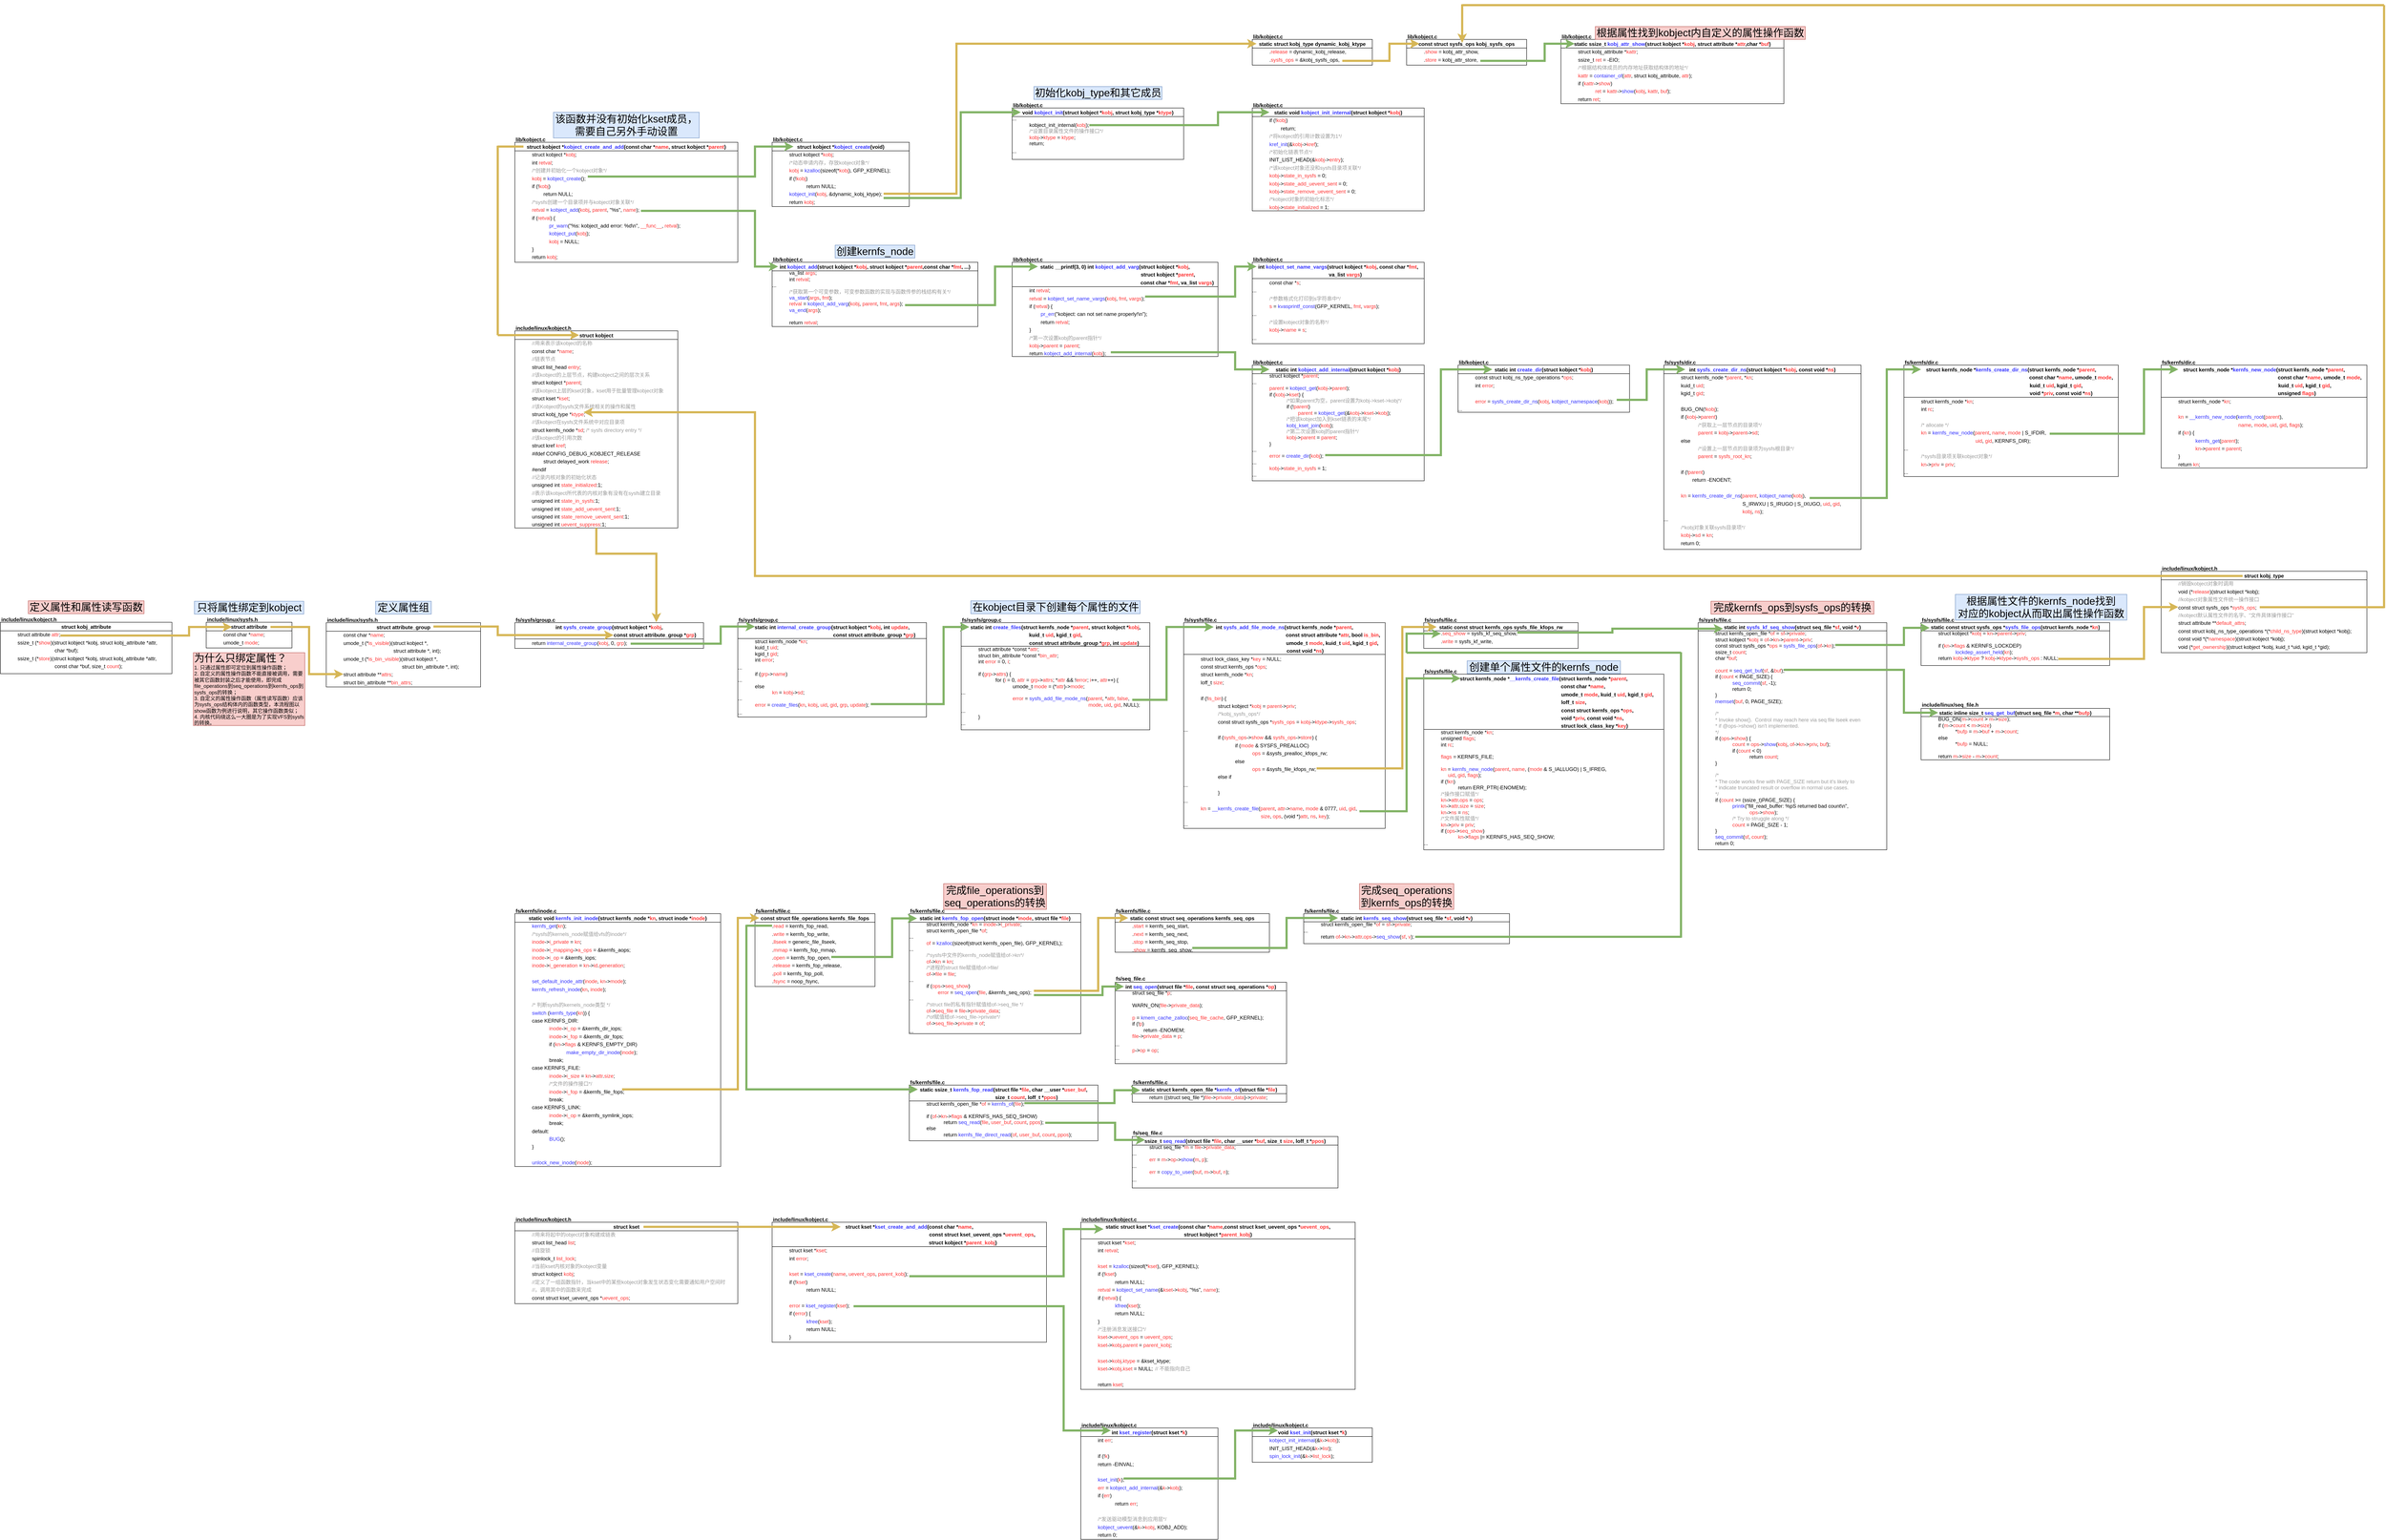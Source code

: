 <mxfile version="24.7.17">
  <diagram name="第 1 页" id="5c_sdv3xem8xDv6UHyA0">
    <mxGraphModel dx="4071" dy="2134" grid="1" gridSize="10" guides="1" tooltips="1" connect="1" arrows="1" fold="1" page="1" pageScale="1" pageWidth="850" pageHeight="1100" math="0" shadow="0">
      <root>
        <mxCell id="0" />
        <mxCell id="1" parent="0" />
        <mxCell id="rQGNHsxmuD68EuWlFp72-196" value="&lt;p style=&quot;margin: 0px ; margin-top: 4px ; text-align: center&quot;&gt;&lt;b&gt;struct kset&lt;/b&gt;&lt;br&gt;&lt;/p&gt;&lt;blockquote style=&quot;margin: 0 0 0 40px ; border: none ; padding: 0px&quot;&gt;&lt;p style=&quot;margin: 4px 0px 0px&quot;&gt;&lt;font color=&quot;#999999&quot;&gt;//用来将起中的object对象构建成链表&lt;/font&gt;&lt;/p&gt;&lt;p style=&quot;margin: 4px 0px 0px&quot;&gt;struct list_head &lt;font color=&quot;#ff3333&quot;&gt;list&lt;/font&gt;;&lt;/p&gt;&lt;p style=&quot;margin: 4px 0px 0px&quot;&gt;&lt;font color=&quot;#999999&quot;&gt;//自旋锁&lt;/font&gt;&lt;/p&gt;&lt;p style=&quot;margin: 4px 0px 0px&quot;&gt;spinlock_t &lt;font color=&quot;#ff3333&quot;&gt;list_lock&lt;/font&gt;;&lt;/p&gt;&lt;p style=&quot;margin: 4px 0px 0px&quot;&gt;&lt;font color=&quot;#999999&quot;&gt;//当前kset内核对象的kobject变量&lt;/font&gt;&lt;/p&gt;&lt;p style=&quot;margin: 4px 0px 0px&quot;&gt;struct kobject&lt;span&gt;&amp;nbsp;&lt;/span&gt;&lt;font color=&quot;#ff3333&quot;&gt;kobj&lt;/font&gt;&lt;span&gt;;&lt;/span&gt;&lt;/p&gt;&lt;/blockquote&gt;&lt;blockquote style=&quot;margin: 0 0 0 40px ; border: none ; padding: 0px&quot;&gt;&lt;p style=&quot;margin: 4px 0px 0px&quot;&gt;&lt;font color=&quot;#999999&quot;&gt;//定义了一组函数指针，当kset中的某些kobject对象发生状态变化需要通知用户空间时&lt;/font&gt;&lt;/p&gt;&lt;p style=&quot;margin: 4px 0px 0px&quot;&gt;&lt;font color=&quot;#999999&quot;&gt;//，调用其中的函数来完成&lt;/font&gt;&lt;/p&gt;&lt;p style=&quot;margin: 4px 0px 0px&quot;&gt;const struct kset_uevent_ops *&lt;font color=&quot;#ff3333&quot;&gt;uevent_ops&lt;/font&gt;;&lt;/p&gt;&lt;/blockquote&gt;&lt;p style=&quot;margin: 4px 0px 0px&quot;&gt;&lt;/p&gt;" style="verticalAlign=top;align=left;overflow=fill;fontSize=12;fontFamily=Helvetica;html=1;spacingLeft=0;" vertex="1" parent="1">
          <mxGeometry x="1360" y="3520" width="520" height="190" as="geometry" />
        </mxCell>
        <mxCell id="rQGNHsxmuD68EuWlFp72-197" value="&lt;p style=&quot;margin: 0px ; margin-top: 4px ; text-align: center&quot;&gt;&lt;span style=&quot;text-align: left&quot;&gt;&lt;b&gt;struct kobject&lt;/b&gt;&lt;/span&gt;&lt;br&gt;&lt;/p&gt;&lt;blockquote style=&quot;margin: 0 0 0 40px ; border: none ; padding: 0px&quot;&gt;&lt;p style=&quot;margin: 4px 0px 0px&quot;&gt;&lt;font color=&quot;#999999&quot;&gt;//用来表示该kobject的名称&lt;/font&gt;&lt;/p&gt;&lt;p style=&quot;margin: 4px 0px 0px&quot;&gt;const char&lt;span&gt;&#x9;&#x9;&lt;/span&gt;*&lt;font color=&quot;#ff3333&quot;&gt;name&lt;/font&gt;;&lt;/p&gt;&lt;p style=&quot;margin: 4px 0px 0px&quot;&gt;&lt;font color=&quot;#999999&quot;&gt;//链表节点&lt;/font&gt;&lt;/p&gt;&lt;p style=&quot;margin: 4px 0px 0px&quot;&gt;struct list_head&lt;span&gt;&#x9;&lt;/span&gt;&lt;font color=&quot;#ff3333&quot;&gt;entry&lt;/font&gt;;&lt;/p&gt;&lt;p style=&quot;margin: 4px 0px 0px&quot;&gt;&lt;font color=&quot;#999999&quot;&gt;//该kobject的上层节点，构建kobject之间的层次关系&lt;/font&gt;&lt;/p&gt;&lt;p style=&quot;margin: 4px 0px 0px&quot;&gt;struct kobject&lt;span&gt;&#x9;&#x9;&lt;/span&gt;*&lt;font color=&quot;#ff3333&quot;&gt;parent&lt;/font&gt;;&lt;/p&gt;&lt;p style=&quot;margin: 4px 0px 0px&quot;&gt;&lt;font color=&quot;#999999&quot;&gt;//该kobject上层的kset对象，kset用于批量管理kobject对象&lt;/font&gt;&lt;/p&gt;&lt;p style=&quot;margin: 4px 0px 0px&quot;&gt;struct kset&lt;span&gt;&#x9;&#x9;&lt;/span&gt;*&lt;font color=&quot;#ff3333&quot;&gt;kset&lt;/font&gt;;&lt;/p&gt;&lt;p style=&quot;margin: 4px 0px 0px&quot;&gt;&lt;font color=&quot;#999999&quot;&gt;//该Kobject的sysfs文件系统相关的操作和属性&lt;/font&gt;&lt;/p&gt;&lt;p style=&quot;margin: 4px 0px 0px&quot;&gt;struct kobj_type&lt;span&gt;&#x9;&lt;/span&gt;*&lt;font color=&quot;#ff3333&quot;&gt;ktype&lt;/font&gt;;&lt;/p&gt;&lt;p style=&quot;margin: 4px 0px 0px&quot;&gt;&lt;font color=&quot;#999999&quot;&gt;//该kobject在sysfs文件系统中对应目录项&lt;/font&gt;&lt;/p&gt;&lt;p style=&quot;margin: 4px 0px 0px&quot;&gt;struct kernfs_node&lt;span&gt;&#x9;&lt;/span&gt;*&lt;font color=&quot;#ff3333&quot;&gt;sd&lt;/font&gt;; &lt;font color=&quot;#999999&quot;&gt;/* sysfs directory entry */&lt;/font&gt;&lt;/p&gt;&lt;p style=&quot;margin: 4px 0px 0px&quot;&gt;&lt;font color=&quot;#999999&quot;&gt;//该kobject的引用次数&lt;/font&gt;&lt;/p&gt;&lt;p style=&quot;margin: 4px 0px 0px&quot;&gt;struct kref&lt;span&gt;&#x9;&#x9;&lt;/span&gt;&lt;font color=&quot;#ff3333&quot;&gt;kref&lt;/font&gt;;&lt;/p&gt;&lt;p style=&quot;margin: 4px 0px 0px&quot;&gt;#ifdef CONFIG_DEBUG_KOBJECT_RELEASE&lt;/p&gt;&lt;p style=&quot;margin: 4px 0px 0px&quot;&gt;&lt;span style=&quot;white-space: pre&quot;&gt;&#x9;&lt;/span&gt;struct delayed_work&lt;span&gt;&#x9;&lt;/span&gt;&lt;font color=&quot;#ff3333&quot;&gt;release&lt;/font&gt;;&lt;/p&gt;&lt;p style=&quot;margin: 4px 0px 0px&quot;&gt;#endif&lt;/p&gt;&lt;p style=&quot;margin: 4px 0px 0px&quot;&gt;&lt;font color=&quot;#999999&quot;&gt;//记录内核对象的初始化状态&lt;/font&gt;&lt;/p&gt;&lt;p style=&quot;margin: 4px 0px 0px&quot;&gt;unsigned int &lt;font color=&quot;#ff3333&quot;&gt;state_initialized&lt;/font&gt;:1;&lt;/p&gt;&lt;p style=&quot;margin: 4px 0px 0px&quot;&gt;&lt;font color=&quot;#999999&quot;&gt;//表示该kobject所代表的内核对象有没有在sysfs建立目录&lt;/font&gt;&lt;/p&gt;&lt;p style=&quot;margin: 4px 0px 0px&quot;&gt;unsigned int &lt;font color=&quot;#ff3333&quot;&gt;state_in_sysfs&lt;/font&gt;:1;&lt;/p&gt;&lt;p style=&quot;margin: 4px 0px 0px&quot;&gt;unsigned int &lt;font color=&quot;#ff3333&quot;&gt;state_add_uevent_sent&lt;/font&gt;:1;&lt;/p&gt;&lt;p style=&quot;margin: 4px 0px 0px&quot;&gt;unsigned int &lt;font color=&quot;#ff3333&quot;&gt;state_remove_uevent_sent&lt;/font&gt;:1;&lt;/p&gt;&lt;p style=&quot;margin: 4px 0px 0px&quot;&gt;unsigned int &lt;font color=&quot;#ff3333&quot;&gt;uevent_suppress&lt;/font&gt;:1;&lt;/p&gt;&lt;/blockquote&gt;" style="verticalAlign=top;align=left;overflow=fill;fontSize=12;fontFamily=Helvetica;html=1;spacingLeft=0;" vertex="1" parent="1">
          <mxGeometry x="1360" y="1440" width="380" height="460" as="geometry" />
        </mxCell>
        <mxCell id="rQGNHsxmuD68EuWlFp72-198" value="" style="line;strokeWidth=1;fillColor=none;align=left;verticalAlign=middle;spacingTop=-1;spacingLeft=3;spacingRight=3;rotatable=0;labelPosition=right;points=[];portConstraint=eastwest;" vertex="1" parent="1">
          <mxGeometry x="1360" y="1456" width="380" height="8" as="geometry" />
        </mxCell>
        <mxCell id="rQGNHsxmuD68EuWlFp72-199" value="" style="line;strokeWidth=1;fillColor=none;align=left;verticalAlign=middle;spacingTop=-1;spacingLeft=3;spacingRight=3;rotatable=0;labelPosition=right;points=[];portConstraint=eastwest;" vertex="1" parent="1">
          <mxGeometry x="1360" y="3536" width="520" height="8" as="geometry" />
        </mxCell>
        <mxCell id="rQGNHsxmuD68EuWlFp72-200" value="&lt;p style=&quot;text-align: center ; margin: 4px 0px 0px&quot;&gt;&lt;b&gt;struct kobj_type&lt;/b&gt;&lt;br&gt;&lt;/p&gt;&lt;blockquote style=&quot;margin: 0 0 0 40px ; border: none ; padding: 0px&quot;&gt;&lt;p style=&quot;margin: 4px 0px 0px&quot;&gt;&lt;font color=&quot;#999999&quot;&gt;&lt;span&gt;&#x9;&lt;/span&gt;//销毁kobject对象时调用&lt;/font&gt;&lt;/p&gt;&lt;p style=&quot;margin: 4px 0px 0px&quot;&gt;&#x9;void (*&lt;font color=&quot;#ff3333&quot;&gt;release&lt;/font&gt;)(struct kobject *kobj);&lt;/p&gt;&lt;p style=&quot;margin: 4px 0px 0px&quot;&gt;&lt;font color=&quot;#999999&quot;&gt;&lt;span&gt;&#x9;&lt;/span&gt;//kobject对象属性文件统一操作接口&lt;/font&gt;&lt;/p&gt;&lt;p style=&quot;margin: 4px 0px 0px&quot;&gt;&#x9;const struct sysfs_ops *&lt;font color=&quot;#ff3333&quot;&gt;sysfs_ops&lt;/font&gt;;&lt;/p&gt;&lt;p style=&quot;margin: 4px 0px 0px&quot;&gt;&lt;font color=&quot;#999999&quot;&gt;&lt;span&gt;&#x9;&lt;/span&gt;//kobject默认属性文件的名字、&quot;文件具体操作接口&quot;&lt;/font&gt;&lt;/p&gt;&lt;p style=&quot;margin: 4px 0px 0px&quot;&gt;&#x9;struct attribute **&lt;font color=&quot;#ff3333&quot;&gt;default_attrs&lt;/font&gt;;&amp;nbsp; &amp;nbsp; &amp;nbsp; &amp;nbsp; &amp;nbsp; &amp;nbsp; &amp;nbsp; &amp;nbsp; &amp;nbsp; &amp;nbsp; &amp;nbsp; &amp;nbsp; &amp;nbsp; &amp;nbsp; &amp;nbsp; &amp;nbsp; &amp;nbsp; &amp;nbsp; &amp;nbsp; &amp;nbsp; &amp;nbsp; &amp;nbsp; &amp;nbsp; &amp;nbsp; &amp;nbsp; &amp;nbsp; &amp;nbsp; &amp;nbsp; &amp;nbsp;&lt;/p&gt;&lt;p style=&quot;margin: 4px 0px 0px&quot;&gt;&#x9;const struct kobj_ns_type_operations *(*&lt;font color=&quot;#ff3333&quot;&gt;child_ns_type&lt;/font&gt;)(struct kobject *kobj);&lt;/p&gt;&lt;p style=&quot;margin: 4px 0px 0px&quot;&gt;&#x9;const void *(*&lt;font color=&quot;#ff3333&quot;&gt;namespace&lt;/font&gt;)(struct kobject *kobj);&lt;/p&gt;&lt;p style=&quot;margin: 4px 0px 0px&quot;&gt;&#x9;void (*&lt;font color=&quot;#ff3333&quot;&gt;get_ownership&lt;/font&gt;)(struct kobject *kobj, kuid_t *uid, kgid_t *gid);&lt;/p&gt;&lt;/blockquote&gt;" style="verticalAlign=top;align=left;overflow=fill;fontSize=12;fontFamily=Helvetica;html=1;spacingLeft=0;" vertex="1" parent="1">
          <mxGeometry x="5200" y="2001" width="480" height="190" as="geometry" />
        </mxCell>
        <mxCell id="rQGNHsxmuD68EuWlFp72-201" value="" style="line;strokeWidth=1;fillColor=none;align=left;verticalAlign=middle;spacingTop=-1;spacingLeft=3;spacingRight=3;rotatable=0;labelPosition=right;points=[];portConstraint=eastwest;" vertex="1" parent="1">
          <mxGeometry x="5200" y="2017" width="480" height="8" as="geometry" />
        </mxCell>
        <mxCell id="rQGNHsxmuD68EuWlFp72-202" value="&lt;p style=&quot;text-align: center ; margin: 4px 0px 0px&quot;&gt;&lt;b&gt;struct kobject *&lt;font color=&quot;#3333ff&quot;&gt;kobject_create_and_add&lt;/font&gt;(const char *&lt;font color=&quot;#ff3333&quot;&gt;name&lt;/font&gt;, struct kobject *&lt;font color=&quot;#ff3333&quot;&gt;parent&lt;/font&gt;)&lt;/b&gt;&lt;br&gt;&lt;/p&gt;&lt;blockquote style=&quot;margin: 0 0 0 40px ; border: none ; padding: 0px&quot;&gt;&lt;p style=&quot;margin: 4px 0px 0px&quot;&gt;&#x9;struct kobject *&lt;font color=&quot;#ff3333&quot;&gt;kobj&lt;/font&gt;;&lt;/p&gt;&lt;p style=&quot;margin: 4px 0px 0px&quot;&gt;&lt;span&gt;&#x9;&lt;/span&gt;int &lt;font color=&quot;#ff3333&quot;&gt;retval&lt;/font&gt;;&lt;/p&gt;&lt;p style=&quot;margin: 4px 0px 0px&quot;&gt;&lt;font color=&quot;#999999&quot;&gt;&lt;span&gt;&#x9;&lt;/span&gt;/*创建并初始化一个kobject对象*/&lt;/font&gt;&lt;/p&gt;&lt;p style=&quot;margin: 4px 0px 0px&quot;&gt;&lt;span&gt;&#x9;&lt;/span&gt;&lt;font color=&quot;#ff3333&quot;&gt;kobj&lt;/font&gt; = &lt;font color=&quot;#3333ff&quot;&gt;kobject_create&lt;/font&gt;();&lt;/p&gt;&lt;p style=&quot;margin: 4px 0px 0px&quot;&gt;&lt;span&gt;&#x9;&lt;/span&gt;if (!&lt;font color=&quot;#ff3333&quot;&gt;kobj&lt;/font&gt;)&lt;/p&gt;&lt;p style=&quot;margin: 4px 0px 0px&quot;&gt;&lt;span&gt;&#x9;&#x9;&lt;/span&gt;&lt;span style=&quot;white-space: pre&quot;&gt;&#x9;&lt;/span&gt;return NULL;&lt;/p&gt;&lt;p style=&quot;margin: 4px 0px 0px&quot;&gt;&lt;font color=&quot;#999999&quot;&gt;&lt;span&gt;&#x9;&lt;/span&gt;/*sysfs创建一个目录项并与kobject对象关联*/&lt;/font&gt;&lt;/p&gt;&lt;p style=&quot;margin: 4px 0px 0px&quot;&gt;&lt;span&gt;&#x9;&lt;/span&gt;&lt;font color=&quot;#ff3333&quot;&gt;retval&lt;/font&gt; = &lt;font color=&quot;#3333ff&quot;&gt;kobject_add&lt;/font&gt;(&lt;font color=&quot;#ff3333&quot;&gt;kobj&lt;/font&gt;, &lt;font color=&quot;#ff3333&quot;&gt;parent&lt;/font&gt;, &quot;%s&quot;, &lt;font color=&quot;#ff3333&quot;&gt;name&lt;/font&gt;);&lt;/p&gt;&lt;p style=&quot;margin: 4px 0px 0px&quot;&gt;&lt;span&gt;&#x9;&lt;/span&gt;if (&lt;font color=&quot;#ff3333&quot;&gt;retval&lt;/font&gt;) {&lt;/p&gt;&lt;/blockquote&gt;&lt;blockquote style=&quot;margin: 0 0 0 40px ; border: none ; padding: 0px&quot;&gt;&lt;blockquote style=&quot;margin: 0 0 0 40px ; border: none ; padding: 0px&quot;&gt;&lt;p style=&quot;margin: 4px 0px 0px&quot;&gt;&lt;font color=&quot;#3333ff&quot;&gt;pr_warn&lt;/font&gt;(&quot;%s: kobject_add error: %d\n&quot;, &lt;font color=&quot;#ff3333&quot;&gt;__func__&lt;/font&gt;, &lt;font color=&quot;#ff3333&quot;&gt;retval&lt;/font&gt;);&lt;/p&gt;&lt;/blockquote&gt;&lt;blockquote style=&quot;margin: 0 0 0 40px ; border: none ; padding: 0px&quot;&gt;&lt;p style=&quot;margin: 4px 0px 0px&quot;&gt;&lt;font color=&quot;#3333ff&quot;&gt;kobject_put&lt;/font&gt;(&lt;font color=&quot;#ff3333&quot;&gt;kobj&lt;/font&gt;);&lt;/p&gt;&lt;/blockquote&gt;&lt;blockquote style=&quot;margin: 0 0 0 40px ; border: none ; padding: 0px&quot;&gt;&lt;p style=&quot;margin: 4px 0px 0px&quot;&gt;&lt;font color=&quot;#ff3333&quot;&gt;kobj&lt;/font&gt; = NULL;&lt;/p&gt;&lt;/blockquote&gt;&lt;/blockquote&gt;&lt;blockquote style=&quot;margin: 0 0 0 40px ; border: none ; padding: 0px&quot;&gt;&lt;p style=&quot;margin: 4px 0px 0px&quot;&gt;&lt;span&gt;&#x9;&lt;/span&gt;}&lt;/p&gt;&lt;p style=&quot;margin: 4px 0px 0px&quot;&gt;&#x9;return &lt;font color=&quot;#ff3333&quot;&gt;kobj&lt;/font&gt;;&lt;/p&gt;&lt;/blockquote&gt;" style="verticalAlign=top;align=left;overflow=fill;fontSize=12;fontFamily=Helvetica;html=1;spacingLeft=0;" vertex="1" parent="1">
          <mxGeometry x="1360" y="1000" width="520" height="280" as="geometry" />
        </mxCell>
        <mxCell id="rQGNHsxmuD68EuWlFp72-203" value="" style="line;strokeWidth=1;fillColor=none;align=left;verticalAlign=middle;spacingTop=-1;spacingLeft=3;spacingRight=3;rotatable=0;labelPosition=right;points=[];portConstraint=eastwest;" vertex="1" parent="1">
          <mxGeometry x="1360" y="1016" width="520" height="8" as="geometry" />
        </mxCell>
        <mxCell id="rQGNHsxmuD68EuWlFp72-204" value="&lt;b&gt;&lt;font color=&quot;#000000&quot;&gt;include/linux/kobject.h&lt;/font&gt;&lt;/b&gt;" style="text;whiteSpace=wrap;html=1;fontColor=#FF3333;" vertex="1" parent="1">
          <mxGeometry x="5200" y="1981" width="140" height="20" as="geometry" />
        </mxCell>
        <mxCell id="rQGNHsxmuD68EuWlFp72-205" value="&lt;b&gt;&lt;font color=&quot;#000000&quot;&gt;include/linux/kobject.h&lt;/font&gt;&lt;/b&gt;" style="text;whiteSpace=wrap;html=1;fontColor=#FF3333;" vertex="1" parent="1">
          <mxGeometry x="1360" y="1420" width="140" height="20" as="geometry" />
        </mxCell>
        <mxCell id="rQGNHsxmuD68EuWlFp72-206" value="&lt;b&gt;&lt;font color=&quot;#000000&quot;&gt;include/linux/kobject.h&lt;/font&gt;&lt;/b&gt;" style="text;whiteSpace=wrap;html=1;fontColor=#FF3333;" vertex="1" parent="1">
          <mxGeometry x="1360" y="3500" width="140" height="20" as="geometry" />
        </mxCell>
        <mxCell id="rQGNHsxmuD68EuWlFp72-207" value="&lt;b&gt;lib/kobject.c&lt;/b&gt;" style="text;whiteSpace=wrap;html=1;fontColor=#000000;" vertex="1" parent="1">
          <mxGeometry x="1360" y="980" width="90" height="30" as="geometry" />
        </mxCell>
        <mxCell id="rQGNHsxmuD68EuWlFp72-208" value="&lt;p style=&quot;text-align: center ; margin: 4px 0px 0px&quot;&gt;&lt;b&gt;struct kobject *&lt;font color=&quot;#3333ff&quot;&gt;kobject_create&lt;/font&gt;(void)&lt;/b&gt;&lt;br&gt;&lt;/p&gt;&lt;blockquote style=&quot;margin: 0 0 0 40px ; border: none ; padding: 0px&quot;&gt;&lt;p style=&quot;margin: 4px 0px 0px&quot;&gt;&lt;span&gt;&#x9;&lt;/span&gt;struct kobject *&lt;font color=&quot;#ff3333&quot;&gt;kobj&lt;/font&gt;;&lt;/p&gt;&lt;p style=&quot;margin: 4px 0px 0px&quot;&gt;&lt;font color=&quot;#999999&quot;&gt;&lt;span&gt;&#x9;&lt;/span&gt;/*动态申请内存，存放kobject对象*/&lt;/font&gt;&lt;/p&gt;&lt;p style=&quot;margin: 4px 0px 0px&quot;&gt;&lt;span&gt;&#x9;&lt;/span&gt;&lt;font color=&quot;#ff3333&quot;&gt;kobj&lt;/font&gt; = &lt;font color=&quot;#3333ff&quot;&gt;kzalloc&lt;/font&gt;(sizeof(*&lt;font color=&quot;#ff3333&quot;&gt;kobj&lt;/font&gt;), GFP_KERNEL);&lt;/p&gt;&lt;p style=&quot;margin: 4px 0px 0px&quot;&gt;&lt;span&gt;&#x9;&lt;/span&gt;if (!&lt;font color=&quot;#ff3333&quot;&gt;kobj&lt;/font&gt;)&lt;/p&gt;&lt;/blockquote&gt;&lt;blockquote style=&quot;margin: 0 0 0 40px ; border: none ; padding: 0px&quot;&gt;&lt;blockquote style=&quot;margin: 0 0 0 40px ; border: none ; padding: 0px&quot;&gt;&lt;p style=&quot;margin: 4px 0px 0px&quot;&gt;return NULL;&lt;/p&gt;&lt;/blockquote&gt;&lt;/blockquote&gt;&lt;blockquote style=&quot;margin: 0 0 0 40px ; border: none ; padding: 0px&quot;&gt;&lt;p style=&quot;margin: 4px 0px 0px&quot;&gt;&lt;span&gt;&#x9;&lt;/span&gt;&lt;/p&gt;&lt;p style=&quot;margin: 4px 0px 0px&quot;&gt;&lt;span&gt;&#x9;&lt;/span&gt;&lt;font color=&quot;#3333ff&quot;&gt;kobject_init&lt;/font&gt;(&lt;font color=&quot;#ff3333&quot;&gt;kobj&lt;/font&gt;, &amp;amp;dynamic_kobj_ktype);&lt;/p&gt;&lt;p style=&quot;margin: 4px 0px 0px&quot;&gt;&lt;span&gt;&#x9;&lt;/span&gt;return &lt;font color=&quot;#ff3333&quot;&gt;kobj&lt;/font&gt;;&lt;/p&gt;&lt;/blockquote&gt;" style="verticalAlign=top;align=left;overflow=fill;fontSize=12;fontFamily=Helvetica;html=1;spacingLeft=0;" vertex="1" parent="1">
          <mxGeometry x="1960" y="1000" width="320" height="150" as="geometry" />
        </mxCell>
        <mxCell id="rQGNHsxmuD68EuWlFp72-209" value="" style="line;strokeWidth=1;fillColor=none;align=left;verticalAlign=middle;spacingTop=-1;spacingLeft=3;spacingRight=3;rotatable=0;labelPosition=right;points=[];portConstraint=eastwest;" vertex="1" parent="1">
          <mxGeometry x="1960" y="1016" width="320" height="8" as="geometry" />
        </mxCell>
        <mxCell id="rQGNHsxmuD68EuWlFp72-210" value="&lt;b&gt;lib/kobject.c&lt;/b&gt;" style="text;whiteSpace=wrap;html=1;fontColor=#000000;" vertex="1" parent="1">
          <mxGeometry x="1960" y="980" width="90" height="30" as="geometry" />
        </mxCell>
        <mxCell id="rQGNHsxmuD68EuWlFp72-211" value="&lt;p style=&quot;text-align: center ; margin: 4px 0px 0px&quot;&gt;&lt;b&gt;void &lt;font color=&quot;#3333ff&quot;&gt;kobject_init&lt;/font&gt;(struct kobject *&lt;font color=&quot;#ff3333&quot;&gt;kobj&lt;/font&gt;, struct kobj_type *&lt;font color=&quot;#ff3333&quot;&gt;ktype&lt;/font&gt;)&lt;/b&gt;&lt;br&gt;&lt;/p&gt;&lt;span&gt;...&lt;/span&gt;&lt;br&gt;&lt;blockquote style=&quot;margin: 0 0 0 40px ; border: none ; padding: 0px&quot;&gt;&lt;span&gt;kobject_init_internal(&lt;font color=&quot;#ff3333&quot;&gt;kobj&lt;/font&gt;);&lt;br&gt;&lt;/span&gt;&lt;span&gt;&lt;font color=&quot;#999999&quot;&gt;/*设置目录属性文件的操作接口*/&lt;/font&gt;&lt;br&gt;&lt;/span&gt;&lt;span&gt;&lt;font color=&quot;#ff3333&quot;&gt;kobj&lt;/font&gt;-&amp;gt;&lt;font color=&quot;#ff3333&quot;&gt;ktype&lt;/font&gt; = &lt;font color=&quot;#ff3333&quot;&gt;ktype&lt;/font&gt;;&lt;br&gt;&lt;/span&gt;&lt;span&gt;return;&lt;/span&gt;&lt;/blockquote&gt;&lt;p style=&quot;margin: 4px 0px 0px&quot;&gt;&lt;span&gt;...&lt;/span&gt;&lt;/p&gt;" style="verticalAlign=top;align=left;overflow=fill;fontSize=12;fontFamily=Helvetica;html=1;spacingLeft=0;" vertex="1" parent="1">
          <mxGeometry x="2520" y="920" width="400" height="120" as="geometry" />
        </mxCell>
        <mxCell id="rQGNHsxmuD68EuWlFp72-212" value="" style="line;strokeWidth=1;fillColor=none;align=left;verticalAlign=middle;spacingTop=-1;spacingLeft=3;spacingRight=3;rotatable=0;labelPosition=right;points=[];portConstraint=eastwest;" vertex="1" parent="1">
          <mxGeometry x="2520" y="936" width="400" height="8" as="geometry" />
        </mxCell>
        <mxCell id="rQGNHsxmuD68EuWlFp72-213" value="&lt;b&gt;lib/kobject.c&lt;/b&gt;" style="text;whiteSpace=wrap;html=1;fontColor=#000000;" vertex="1" parent="1">
          <mxGeometry x="2520" y="900" width="90" height="30" as="geometry" />
        </mxCell>
        <mxCell id="rQGNHsxmuD68EuWlFp72-214" value="&lt;p style=&quot;text-align: center ; margin: 4px 0px 0px&quot;&gt;&lt;b&gt;static struct kobj_type dynamic_kobj_ktype&lt;/b&gt;&lt;br&gt;&lt;/p&gt;&lt;blockquote style=&quot;margin: 0 0 0 40px ; border: none ; padding: 0px&quot;&gt;&lt;p style=&quot;margin: 4px 0px 0px&quot;&gt;&#x9;.&lt;font color=&quot;#ff3333&quot;&gt;release&lt;/font&gt;&#x9;= dynamic_kobj_release,&lt;/p&gt;&lt;p style=&quot;margin: 4px 0px 0px&quot;&gt;&#x9;.&lt;font color=&quot;#ff3333&quot;&gt;sysfs_ops&lt;/font&gt;&#x9;= &amp;amp;kobj_sysfs_ops,&lt;/p&gt;&lt;/blockquote&gt;" style="verticalAlign=top;align=left;overflow=fill;fontSize=12;fontFamily=Helvetica;html=1;spacingLeft=0;" vertex="1" parent="1">
          <mxGeometry x="3080" y="760" width="280" height="60" as="geometry" />
        </mxCell>
        <mxCell id="rQGNHsxmuD68EuWlFp72-215" value="" style="line;strokeWidth=1;fillColor=none;align=left;verticalAlign=middle;spacingTop=-1;spacingLeft=3;spacingRight=3;rotatable=0;labelPosition=right;points=[];portConstraint=eastwest;" vertex="1" parent="1">
          <mxGeometry x="3080" y="776" width="280" height="8" as="geometry" />
        </mxCell>
        <mxCell id="rQGNHsxmuD68EuWlFp72-216" value="&lt;b style=&quot;color: rgb(0 , 0 , 0)&quot;&gt;lib/kobject.c&lt;/b&gt;" style="text;whiteSpace=wrap;html=1;fontColor=#FF3333;" vertex="1" parent="1">
          <mxGeometry x="3080" y="740" width="140" height="20" as="geometry" />
        </mxCell>
        <mxCell id="rQGNHsxmuD68EuWlFp72-217" value="&lt;p style=&quot;text-align: center ; margin: 4px 0px 0px&quot;&gt;&lt;b&gt;const struct sysfs_ops kobj_sysfs_ops&lt;/b&gt;&lt;br&gt;&lt;/p&gt;&lt;blockquote style=&quot;margin: 0 0 0 40px ; border: none ; padding: 0px&quot;&gt;&lt;p style=&quot;margin: 4px 0px 0px&quot;&gt;&lt;span&gt;&#x9;&lt;/span&gt;.&lt;font color=&quot;#ff3333&quot;&gt;show&lt;/font&gt;&lt;span&gt;&#x9;&lt;/span&gt;= kobj_attr_show,&lt;/p&gt;&lt;p style=&quot;margin: 4px 0px 0px&quot;&gt;&lt;span&gt;&#x9;&lt;/span&gt;.&lt;font color=&quot;#ff3333&quot;&gt;store&lt;/font&gt;&lt;span&gt;&#x9;&lt;/span&gt;= kobj_attr_store,&lt;/p&gt;&lt;/blockquote&gt;" style="verticalAlign=top;align=left;overflow=fill;fontSize=12;fontFamily=Helvetica;html=1;spacingLeft=0;" vertex="1" parent="1">
          <mxGeometry x="3440" y="760" width="280" height="60" as="geometry" />
        </mxCell>
        <mxCell id="rQGNHsxmuD68EuWlFp72-218" value="" style="line;strokeWidth=1;fillColor=none;align=left;verticalAlign=middle;spacingTop=-1;spacingLeft=3;spacingRight=3;rotatable=0;labelPosition=right;points=[];portConstraint=eastwest;" vertex="1" parent="1">
          <mxGeometry x="3440" y="776" width="280" height="8" as="geometry" />
        </mxCell>
        <mxCell id="rQGNHsxmuD68EuWlFp72-219" value="&lt;b style=&quot;color: rgb(0 , 0 , 0)&quot;&gt;lib/kobject.c&lt;/b&gt;" style="text;whiteSpace=wrap;html=1;fontColor=#FF3333;" vertex="1" parent="1">
          <mxGeometry x="3440" y="740" width="140" height="20" as="geometry" />
        </mxCell>
        <mxCell id="rQGNHsxmuD68EuWlFp72-220" value="&lt;p style=&quot;text-align: center ; margin: 4px 0px 0px&quot;&gt;&lt;b&gt;static void &lt;font color=&quot;#3333ff&quot;&gt;kobject_init_internal&lt;/font&gt;(struct kobject *&lt;font color=&quot;#ff3333&quot;&gt;kobj&lt;/font&gt;)&lt;/b&gt;&lt;br&gt;&lt;/p&gt;&lt;blockquote style=&quot;margin: 0 0 0 40px ; border: none ; padding: 0px&quot;&gt;&lt;p style=&quot;margin: 4px 0px 0px&quot;&gt;if (!&lt;font color=&quot;#ff3333&quot;&gt;kobj&lt;/font&gt;)&lt;/p&gt;&lt;p style=&quot;margin: 4px 0px 0px&quot;&gt;&lt;span style=&quot;white-space: pre&quot;&gt;&#x9;&lt;/span&gt;return;&lt;/p&gt;&lt;p style=&quot;margin: 4px 0px 0px&quot;&gt;&lt;font color=&quot;#999999&quot;&gt;/*将kobject的引用计数设置为1*/&lt;/font&gt;&lt;/p&gt;&lt;p style=&quot;margin: 4px 0px 0px&quot;&gt;&lt;font color=&quot;#3333ff&quot;&gt;kref_init&lt;/font&gt;(&amp;amp;&lt;font color=&quot;#ff3333&quot;&gt;kobj&lt;/font&gt;-&amp;gt;&lt;font color=&quot;#ff3333&quot;&gt;kref&lt;/font&gt;);&lt;/p&gt;&lt;p style=&quot;margin: 4px 0px 0px&quot;&gt;&lt;font color=&quot;#999999&quot;&gt;/*初始化链表节点*/&lt;/font&gt;&lt;/p&gt;&lt;p style=&quot;margin: 4px 0px 0px&quot;&gt;INIT_LIST_HEAD(&amp;amp;&lt;font color=&quot;#ff3333&quot;&gt;kobj&lt;/font&gt;-&amp;gt;&lt;font color=&quot;#ff3333&quot;&gt;entry&lt;/font&gt;);&lt;/p&gt;&lt;p style=&quot;margin: 4px 0px 0px&quot;&gt;&lt;font color=&quot;#999999&quot;&gt;/*该kobject对象还没和sysfs目录项关联*/&lt;/font&gt;&lt;/p&gt;&lt;p style=&quot;margin: 4px 0px 0px&quot;&gt;&lt;font color=&quot;#ff3333&quot;&gt;kobj&lt;/font&gt;-&amp;gt;&lt;font color=&quot;#ff3333&quot;&gt;state_in_sysfs&lt;/font&gt; = 0;&lt;/p&gt;&lt;p style=&quot;margin: 4px 0px 0px&quot;&gt;&lt;font color=&quot;#ff3333&quot;&gt;kobj&lt;/font&gt;-&amp;gt;&lt;font color=&quot;#ff3333&quot;&gt;state_add_uevent_sent&lt;/font&gt; = 0;&lt;/p&gt;&lt;p style=&quot;margin: 4px 0px 0px&quot;&gt;&lt;font color=&quot;#ff3333&quot;&gt;kobj&lt;/font&gt;-&amp;gt;&lt;font color=&quot;#ff3333&quot;&gt;state_remove_uevent_sent&lt;/font&gt; = 0;&lt;/p&gt;&lt;p style=&quot;margin: 4px 0px 0px&quot;&gt;&lt;font color=&quot;#999999&quot;&gt;/*kobject对象的初始化标志*/&lt;/font&gt;&lt;/p&gt;&lt;p style=&quot;margin: 4px 0px 0px&quot;&gt;&lt;font color=&quot;#ff3333&quot;&gt;kobj&lt;/font&gt;-&amp;gt;&lt;font color=&quot;#ff3333&quot;&gt;state_initialized&lt;/font&gt; = 1;&lt;/p&gt;&lt;/blockquote&gt;" style="verticalAlign=top;align=left;overflow=fill;fontSize=12;fontFamily=Helvetica;html=1;spacingLeft=0;" vertex="1" parent="1">
          <mxGeometry x="3080" y="920" width="401" height="240" as="geometry" />
        </mxCell>
        <mxCell id="rQGNHsxmuD68EuWlFp72-221" value="" style="line;strokeWidth=1;fillColor=none;align=left;verticalAlign=middle;spacingTop=-1;spacingLeft=3;spacingRight=3;rotatable=0;labelPosition=right;points=[];portConstraint=eastwest;" vertex="1" parent="1">
          <mxGeometry x="3080" y="936" width="401" height="8" as="geometry" />
        </mxCell>
        <mxCell id="rQGNHsxmuD68EuWlFp72-222" value="&lt;b&gt;lib/kobject.c&lt;/b&gt;" style="text;whiteSpace=wrap;html=1;fontColor=#000000;" vertex="1" parent="1">
          <mxGeometry x="3080" y="900" width="90" height="30" as="geometry" />
        </mxCell>
        <mxCell id="rQGNHsxmuD68EuWlFp72-223" value="&lt;p style=&quot;text-align: center ; margin: 4px 0px 0px&quot;&gt;&lt;b&gt;int &lt;font color=&quot;#3333ff&quot;&gt;kobject_add&lt;/font&gt;(struct kobject *&lt;font color=&quot;#ff3333&quot;&gt;kobj&lt;/font&gt;, struct kobject *&lt;font color=&quot;#ff3333&quot;&gt;parent&lt;/font&gt;,const char *&lt;font color=&quot;#ff3333&quot;&gt;fmt&lt;/font&gt;, ...)&lt;/b&gt;&lt;br&gt;&lt;/p&gt;&lt;blockquote style=&quot;margin: 0 0 0 40px ; border: none ; padding: 0px&quot;&gt;va_list &lt;font color=&quot;#ff3333&quot;&gt;args&lt;/font&gt;;&lt;br&gt;int &lt;font color=&quot;#ff3333&quot;&gt;retval&lt;/font&gt;;&lt;/blockquote&gt;&lt;span&gt;...&lt;/span&gt;&lt;br&gt;&lt;blockquote style=&quot;margin: 0 0 0 40px ; border: none ; padding: 0px&quot;&gt;&lt;font color=&quot;#999999&quot;&gt;/*获取第一个可变参数，可变参数函数的实现与函数传参的栈结构有关*/&lt;/font&gt;&lt;br&gt;&lt;font color=&quot;#3333ff&quot;&gt;va_start&lt;/font&gt;(&lt;font color=&quot;#ff3333&quot;&gt;args&lt;/font&gt;, &lt;font color=&quot;#ff3333&quot;&gt;fmt&lt;/font&gt;);&lt;br&gt;&lt;font color=&quot;#ff3333&quot;&gt;retval&lt;/font&gt; = &lt;font color=&quot;#3333ff&quot;&gt;kobject_add_varg&lt;/font&gt;(&lt;font color=&quot;#ff3333&quot;&gt;kobj&lt;/font&gt;, &lt;font color=&quot;#ff3333&quot;&gt;parent&lt;/font&gt;, &lt;font color=&quot;#ff3333&quot;&gt;fmt&lt;/font&gt;, &lt;font color=&quot;#ff3333&quot;&gt;args&lt;/font&gt;);&lt;br&gt;&lt;font color=&quot;#3333ff&quot;&gt;va_end&lt;/font&gt;(&lt;font color=&quot;#ff3333&quot;&gt;args&lt;/font&gt;);&lt;/blockquote&gt;&lt;br&gt;&lt;blockquote style=&quot;margin: 0 0 0 40px ; border: none ; padding: 0px&quot;&gt;return &lt;font color=&quot;#ff3333&quot;&gt;retval&lt;/font&gt;;&lt;/blockquote&gt;" style="verticalAlign=top;align=left;overflow=fill;fontSize=12;fontFamily=Helvetica;html=1;spacingLeft=0;" vertex="1" parent="1">
          <mxGeometry x="1960" y="1280" width="480" height="150" as="geometry" />
        </mxCell>
        <mxCell id="rQGNHsxmuD68EuWlFp72-224" value="" style="line;strokeWidth=1;fillColor=none;align=left;verticalAlign=middle;spacingTop=-1;spacingLeft=3;spacingRight=3;rotatable=0;labelPosition=right;points=[];portConstraint=eastwest;" vertex="1" parent="1">
          <mxGeometry x="1960" y="1296" width="480" height="8" as="geometry" />
        </mxCell>
        <mxCell id="rQGNHsxmuD68EuWlFp72-225" value="&lt;b&gt;lib/kobject.c&lt;/b&gt;" style="text;whiteSpace=wrap;html=1;fontColor=#000000;" vertex="1" parent="1">
          <mxGeometry x="1960" y="1260" width="90" height="30" as="geometry" />
        </mxCell>
        <mxCell id="rQGNHsxmuD68EuWlFp72-226" value="&lt;p style=&quot;text-align: center ; margin: 4px 0px 0px&quot;&gt;&lt;b&gt;static __printf(3, 0) int &lt;font color=&quot;#3333ff&quot;&gt;kobject_add_varg&lt;/font&gt;(struct kobject *&lt;font color=&quot;#ff3333&quot;&gt;kobj&lt;/font&gt;,&lt;/b&gt;&lt;/p&gt;&lt;p style=&quot;text-align: center ; margin: 4px 0px 0px&quot;&gt;&lt;b&gt;&lt;span style=&quot;white-space: pre&quot;&gt;&#x9;&lt;/span&gt;&lt;span style=&quot;white-space: pre&quot;&gt;&#x9;&lt;/span&gt;&lt;span style=&quot;white-space: pre&quot;&gt;&#x9;&lt;/span&gt;&lt;span style=&quot;white-space: pre&quot;&gt;&#x9;&lt;/span&gt;&lt;span style=&quot;white-space: pre&quot;&gt;&#x9;&lt;/span&gt;&lt;span style=&quot;white-space: pre&quot;&gt;&#x9;&lt;/span&gt;&lt;span style=&quot;white-space: pre&quot;&gt;&#x9;&lt;/span&gt;&lt;span style=&quot;white-space: pre&quot;&gt;&#x9;&lt;/span&gt;&lt;span style=&quot;white-space: pre&quot;&gt;&#x9;&lt;/span&gt;&amp;nbsp; struct kobject *&lt;font color=&quot;#ff3333&quot;&gt;parent&lt;/font&gt;,&lt;/b&gt;&lt;/p&gt;&lt;p style=&quot;text-align: center ; margin: 4px 0px 0px&quot;&gt;&lt;b&gt;&lt;span style=&quot;white-space: pre&quot;&gt;&#x9;&lt;/span&gt;&lt;span style=&quot;white-space: pre&quot;&gt;&#x9;&lt;/span&gt;&lt;span style=&quot;white-space: pre&quot;&gt;&#x9;&lt;/span&gt;&lt;span style=&quot;white-space: pre&quot;&gt;&#x9;&lt;/span&gt;&lt;span style=&quot;white-space: pre&quot;&gt;&#x9;&lt;/span&gt;&lt;span style=&quot;white-space: pre&quot;&gt;&#x9;&lt;/span&gt;&lt;span style=&quot;white-space: pre&quot;&gt;&#x9;&lt;/span&gt;&lt;span style=&quot;white-space: pre&quot;&gt;&#x9;&lt;/span&gt;&lt;span style=&quot;white-space: pre&quot;&gt;&#x9;&lt;/span&gt;&lt;span style=&quot;white-space: pre&quot;&gt;&#x9;&lt;/span&gt;&lt;span style=&quot;white-space: pre&quot;&gt;&amp;nbsp;      &lt;/span&gt;const char *&lt;font color=&quot;#ff3333&quot;&gt;fmt&lt;/font&gt;, va_list &lt;font color=&quot;#ff3333&quot;&gt;vargs&lt;/font&gt;)&lt;/b&gt;&lt;/p&gt;&lt;blockquote style=&quot;margin: 0 0 0 40px ; border: none ; padding: 0px&quot;&gt;&lt;p style=&quot;margin: 4px 0px 0px&quot;&gt;int &lt;font color=&quot;#ff3333&quot;&gt;retval&lt;/font&gt;;&lt;/p&gt;&lt;p style=&quot;margin: 4px 0px 0px&quot;&gt;&lt;font color=&quot;#ff3333&quot;&gt;retval &lt;/font&gt;= &lt;font color=&quot;#3333ff&quot;&gt;kobject_set_name_vargs&lt;/font&gt;(&lt;font color=&quot;#ff3333&quot;&gt;kobj&lt;/font&gt;, &lt;font color=&quot;#ff3333&quot;&gt;fmt&lt;/font&gt;, &lt;font color=&quot;#ff3333&quot;&gt;vargs&lt;/font&gt;);&lt;/p&gt;&lt;p style=&quot;margin: 4px 0px 0px&quot;&gt;if (&lt;font color=&quot;#ff3333&quot;&gt;retval&lt;/font&gt;) {&lt;/p&gt;&lt;p style=&quot;margin: 4px 0px 0px&quot;&gt;&lt;span style=&quot;white-space: pre&quot;&gt;&#x9;&lt;/span&gt;&lt;font color=&quot;#3333ff&quot;&gt;pr_err&lt;/font&gt;(&quot;kobject: can not set name properly!\n&quot;);&lt;/p&gt;&lt;p style=&quot;margin: 4px 0px 0px&quot;&gt;&lt;span style=&quot;white-space: pre&quot;&gt;&#x9;&lt;/span&gt;return &lt;font color=&quot;#ff3333&quot;&gt;retval&lt;/font&gt;;&lt;/p&gt;&lt;p style=&quot;margin: 4px 0px 0px&quot;&gt;}&lt;/p&gt;&lt;p style=&quot;margin: 4px 0px 0px&quot;&gt;&lt;font color=&quot;#999999&quot;&gt;/*第一次设置kobj的parent指针*/&lt;/font&gt;&lt;/p&gt;&lt;p style=&quot;margin: 4px 0px 0px&quot;&gt;&lt;font color=&quot;#ff3333&quot;&gt;kobj&lt;/font&gt;-&amp;gt;&lt;font color=&quot;#ff3333&quot;&gt;parent &lt;/font&gt;= &lt;font color=&quot;#ff3333&quot;&gt;parent&lt;/font&gt;;&lt;/p&gt;&lt;p style=&quot;margin: 4px 0px 0px&quot;&gt;return &lt;font color=&quot;#3333ff&quot;&gt;kobject_add_internal&lt;/font&gt;(&lt;font color=&quot;#ff3333&quot;&gt;kobj&lt;/font&gt;);&lt;/p&gt;&lt;/blockquote&gt;" style="verticalAlign=top;align=left;overflow=fill;fontSize=12;fontFamily=Helvetica;html=1;spacingLeft=0;" vertex="1" parent="1">
          <mxGeometry x="2520" y="1280" width="480" height="220" as="geometry" />
        </mxCell>
        <mxCell id="rQGNHsxmuD68EuWlFp72-227" value="&lt;b&gt;lib/kobject.c&lt;/b&gt;" style="text;whiteSpace=wrap;html=1;fontColor=#000000;" vertex="1" parent="1">
          <mxGeometry x="2520" y="1260" width="90" height="30" as="geometry" />
        </mxCell>
        <mxCell id="rQGNHsxmuD68EuWlFp72-228" value="" style="line;strokeWidth=1;fillColor=none;align=left;verticalAlign=middle;spacingTop=-1;spacingLeft=3;spacingRight=3;rotatable=0;labelPosition=right;points=[];portConstraint=eastwest;" vertex="1" parent="1">
          <mxGeometry x="2520" y="1333" width="480" height="8" as="geometry" />
        </mxCell>
        <mxCell id="rQGNHsxmuD68EuWlFp72-229" value="&lt;p style=&quot;text-align: center ; margin: 4px 0px 0px&quot;&gt;&lt;b&gt;int &lt;font color=&quot;#3333ff&quot;&gt;kobject_set_name_vargs&lt;/font&gt;(struct kobject *&lt;font color=&quot;#ff3333&quot;&gt;kobj&lt;/font&gt;, const char *&lt;font color=&quot;#ff3333&quot;&gt;fmt&lt;/font&gt;,&lt;/b&gt;&lt;/p&gt;&lt;p style=&quot;text-align: center ; margin: 4px 0px 0px&quot;&gt;&lt;b&gt;&lt;span style=&quot;white-space: pre&quot;&gt;&#x9;&lt;/span&gt;&amp;nbsp; va_list &lt;font color=&quot;#ff3333&quot;&gt;vargs&lt;/font&gt;)&lt;/b&gt;&lt;/p&gt;&lt;blockquote style=&quot;margin: 0 0 0 40px ; border: none ; padding: 0px&quot;&gt;&lt;p style=&quot;margin: 4px 0px 0px&quot;&gt;const char *&lt;font color=&quot;#ff3333&quot;&gt;s&lt;/font&gt;;&lt;/p&gt;&lt;/blockquote&gt;&lt;p style=&quot;margin: 4px 0px 0px&quot;&gt;&lt;b&gt;&lt;/b&gt;&lt;/p&gt;&lt;p style=&quot;margin: 4px 0px 0px&quot;&gt;&#x9;...&lt;/p&gt;&lt;blockquote style=&quot;margin: 0 0 0 40px ; border: none ; padding: 0px&quot;&gt;&lt;p style=&quot;margin: 4px 0px 0px&quot;&gt;&lt;font color=&quot;#999999&quot;&gt;/*参数格式化打印到s字符串中*/&lt;/font&gt;&lt;/p&gt;&lt;p style=&quot;margin: 4px 0px 0px&quot;&gt;&lt;font color=&quot;#ff3333&quot;&gt;s &lt;/font&gt;= &lt;font color=&quot;#3333ff&quot;&gt;kvasprintf_const&lt;/font&gt;(GFP_KERNEL, &lt;font color=&quot;#ff3333&quot;&gt;fmt&lt;/font&gt;, &lt;font color=&quot;#ff3333&quot;&gt;vargs&lt;/font&gt;);&lt;/p&gt;&lt;/blockquote&gt;&lt;p style=&quot;margin: 4px 0px 0px&quot;&gt;&lt;span&gt;&#x9;&lt;/span&gt;...&lt;/p&gt;&lt;blockquote style=&quot;margin: 0 0 0 40px ; border: none ; padding: 0px&quot;&gt;&lt;p style=&quot;margin: 4px 0px 0px&quot;&gt;&lt;font color=&quot;#999999&quot;&gt;/*设置kobject对象的名称*/&lt;/font&gt;&lt;/p&gt;&lt;p style=&quot;margin: 4px 0px 0px&quot;&gt;&lt;font color=&quot;#ff3333&quot;&gt;kobj&lt;/font&gt;-&amp;gt;&lt;font color=&quot;#ff3333&quot;&gt;name &lt;/font&gt;= &lt;font color=&quot;#ff3333&quot;&gt;s&lt;/font&gt;;&lt;/p&gt;&lt;/blockquote&gt;&lt;p style=&quot;margin: 4px 0px 0px&quot;&gt;&lt;/p&gt;&lt;p style=&quot;margin: 4px 0px 0px&quot;&gt;&#x9;...&lt;/p&gt;" style="verticalAlign=top;align=left;overflow=fill;fontSize=12;fontFamily=Helvetica;html=1;spacingLeft=0;" vertex="1" parent="1">
          <mxGeometry x="3080" y="1280" width="401" height="190" as="geometry" />
        </mxCell>
        <mxCell id="rQGNHsxmuD68EuWlFp72-230" value="&lt;b&gt;lib/kobject.c&lt;/b&gt;" style="text;whiteSpace=wrap;html=1;fontColor=#000000;" vertex="1" parent="1">
          <mxGeometry x="3080" y="1260" width="90" height="30" as="geometry" />
        </mxCell>
        <mxCell id="rQGNHsxmuD68EuWlFp72-231" value="" style="line;strokeWidth=1;fillColor=none;align=left;verticalAlign=middle;spacingTop=-1;spacingLeft=3;spacingRight=3;rotatable=0;labelPosition=right;points=[];portConstraint=eastwest;" vertex="1" parent="1">
          <mxGeometry x="3080" y="1314" width="401" height="8" as="geometry" />
        </mxCell>
        <mxCell id="rQGNHsxmuD68EuWlFp72-232" value="&lt;p style=&quot;text-align: center ; margin: 4px 0px 0px&quot;&gt;&lt;b&gt;static int &lt;font color=&quot;#3333ff&quot;&gt;kobject_add_internal&lt;/font&gt;(struct kobject *&lt;font color=&quot;#ff3333&quot;&gt;kobj&lt;/font&gt;)&lt;/b&gt;&lt;br&gt;&lt;/p&gt;&lt;blockquote style=&quot;margin: 0 0 0 40px ; border: none ; padding: 0px&quot;&gt;&lt;div&gt;struct kobject *&lt;font color=&quot;#ff3333&quot;&gt;parent&lt;/font&gt;;&lt;/div&gt;&lt;/blockquote&gt;&lt;div&gt;&lt;span&gt;&#x9;&lt;/span&gt;...&lt;/div&gt;&lt;blockquote style=&quot;margin: 0 0 0 40px ; border: none ; padding: 0px&quot;&gt;&lt;div&gt;&lt;font color=&quot;#ff3333&quot;&gt;parent &lt;/font&gt;= &lt;font color=&quot;#3333ff&quot;&gt;kobject_get&lt;/font&gt;(&lt;font color=&quot;#ff3333&quot;&gt;kobj&lt;/font&gt;-&amp;gt;&lt;font color=&quot;#ff3333&quot;&gt;parent&lt;/font&gt;);&lt;/div&gt;&lt;div&gt;if (&lt;font color=&quot;#ff3333&quot;&gt;kobj&lt;/font&gt;-&amp;gt;&lt;font color=&quot;#ff3333&quot;&gt;kset&lt;/font&gt;) {&lt;/div&gt;&lt;/blockquote&gt;&lt;blockquote style=&quot;margin: 0 0 0 40px ; border: none ; padding: 0px&quot;&gt;&lt;blockquote style=&quot;margin: 0 0 0 40px ; border: none ; padding: 0px&quot;&gt;&lt;div&gt;&lt;font color=&quot;#999999&quot;&gt;/*如果parent为空，parent设置为kobj-&amp;gt;kset-&amp;gt;kobj*/&lt;/font&gt;&lt;/div&gt;&lt;/blockquote&gt;&lt;blockquote style=&quot;margin: 0 0 0 40px ; border: none ; padding: 0px&quot;&gt;&lt;div&gt;if (!&lt;font color=&quot;#ff3333&quot;&gt;parent&lt;/font&gt;)&lt;/div&gt;&lt;/blockquote&gt;&lt;blockquote style=&quot;margin: 0 0 0 40px ; border: none ; padding: 0px&quot;&gt;&lt;div&gt;&lt;span style=&quot;white-space: pre&quot;&gt;&#x9;&lt;/span&gt;&lt;font color=&quot;#ff3333&quot;&gt;parent &lt;/font&gt;= &lt;font color=&quot;#3333ff&quot;&gt;kobject_get&lt;/font&gt;(&amp;amp;&lt;font color=&quot;#ff3333&quot;&gt;kobj&lt;/font&gt;-&amp;gt;&lt;font color=&quot;#ff3333&quot;&gt;kset&lt;/font&gt;-&amp;gt;&lt;font color=&quot;#ff3333&quot;&gt;kobj&lt;/font&gt;);&lt;/div&gt;&lt;/blockquote&gt;&lt;blockquote style=&quot;margin: 0 0 0 40px ; border: none ; padding: 0px&quot;&gt;&lt;div&gt;&lt;font color=&quot;#999999&quot;&gt;/*把该kobject加入到kset链表的末尾*/&lt;/font&gt;&lt;/div&gt;&lt;/blockquote&gt;&lt;blockquote style=&quot;margin: 0 0 0 40px ; border: none ; padding: 0px&quot;&gt;&lt;div&gt;&lt;font color=&quot;#3333ff&quot;&gt;kobj_kset_join&lt;/font&gt;(&lt;font color=&quot;#ff3333&quot;&gt;kobj&lt;/font&gt;);&lt;/div&gt;&lt;/blockquote&gt;&lt;blockquote style=&quot;margin: 0 0 0 40px ; border: none ; padding: 0px&quot;&gt;&lt;div&gt;&lt;font color=&quot;#999999&quot;&gt;/*第二次设置kobj的parent指针*/&lt;/font&gt;&lt;/div&gt;&lt;/blockquote&gt;&lt;blockquote style=&quot;margin: 0 0 0 40px ; border: none ; padding: 0px&quot;&gt;&lt;div&gt;&lt;font color=&quot;#ff3333&quot;&gt;kobj&lt;/font&gt;-&amp;gt;&lt;font color=&quot;#ff3333&quot;&gt;parent &lt;/font&gt;= &lt;font color=&quot;#ff3333&quot;&gt;parent&lt;/font&gt;;&lt;/div&gt;&lt;/blockquote&gt;&lt;/blockquote&gt;&lt;blockquote style=&quot;margin: 0 0 0 40px ; border: none ; padding: 0px&quot;&gt;&lt;div&gt;}&lt;/div&gt;&lt;/blockquote&gt;&lt;div&gt;&lt;span&gt;&#x9;&lt;/span&gt;&lt;/div&gt;&lt;div&gt;&lt;span&gt;&#x9;&lt;/span&gt;...&lt;/div&gt;&lt;blockquote style=&quot;margin: 0 0 0 40px ; border: none ; padding: 0px&quot;&gt;&lt;div&gt;&lt;font color=&quot;#ff3333&quot;&gt;error &lt;/font&gt;= &lt;font color=&quot;#3333ff&quot;&gt;create_dir&lt;/font&gt;(&lt;font color=&quot;#ff3333&quot;&gt;kobj&lt;/font&gt;);&lt;/div&gt;&lt;/blockquote&gt;&lt;div&gt;&lt;span&gt;&#x9;&lt;/span&gt;...&lt;/div&gt;&lt;blockquote style=&quot;margin: 0 0 0 40px ; border: none ; padding: 0px&quot;&gt;&lt;div&gt;&lt;font color=&quot;#ff3333&quot;&gt;kobj&lt;/font&gt;-&amp;gt;&lt;font color=&quot;#ff3333&quot;&gt;state_in_sysfs &lt;/font&gt;= 1;&lt;/div&gt;&lt;/blockquote&gt;&lt;div&gt;&lt;span&gt;&#x9;&lt;/span&gt;...&lt;/div&gt;" style="verticalAlign=top;align=left;overflow=fill;fontSize=12;fontFamily=Helvetica;html=1;spacingLeft=0;" vertex="1" parent="1">
          <mxGeometry x="3080" y="1520" width="401" height="270" as="geometry" />
        </mxCell>
        <mxCell id="rQGNHsxmuD68EuWlFp72-233" value="" style="line;strokeWidth=1;fillColor=none;align=left;verticalAlign=middle;spacingTop=-1;spacingLeft=3;spacingRight=3;rotatable=0;labelPosition=right;points=[];portConstraint=eastwest;" vertex="1" parent="1">
          <mxGeometry x="3080" y="1536" width="401" height="8" as="geometry" />
        </mxCell>
        <mxCell id="rQGNHsxmuD68EuWlFp72-234" value="&lt;b&gt;lib/kobject.c&lt;/b&gt;" style="text;whiteSpace=wrap;html=1;fontColor=#000000;" vertex="1" parent="1">
          <mxGeometry x="3080" y="1500" width="90" height="30" as="geometry" />
        </mxCell>
        <mxCell id="rQGNHsxmuD68EuWlFp72-235" value="&lt;p style=&quot;text-align: center ; margin: 4px 0px 0px&quot;&gt;&lt;b&gt;static int &lt;font color=&quot;#3333ff&quot;&gt;create_dir&lt;/font&gt;(struct kobject *&lt;font color=&quot;#ff3333&quot;&gt;kobj&lt;/font&gt;)&lt;/b&gt;&lt;/p&gt;&lt;blockquote style=&quot;margin: 0 0 0 40px ; border: none ; padding: 0px&quot;&gt;&lt;p style=&quot;margin: 4px 0px 0px&quot;&gt;const struct kobj_ns_type_operations *&lt;font color=&quot;#ff3333&quot;&gt;ops&lt;/font&gt;;&lt;/p&gt;&lt;p style=&quot;margin: 4px 0px 0px&quot;&gt;int &lt;font color=&quot;#ff3333&quot;&gt;error&lt;/font&gt;;&lt;/p&gt;&lt;p style=&quot;margin: 4px 0px 0px&quot;&gt;&lt;br&gt;&lt;/p&gt;&lt;p style=&quot;margin: 4px 0px 0px&quot;&gt;&lt;font color=&quot;#ff3333&quot;&gt;error &lt;/font&gt;= &lt;font color=&quot;#3333ff&quot;&gt;sysfs_create_dir_ns&lt;/font&gt;(&lt;font color=&quot;#ff3333&quot;&gt;kobj&lt;/font&gt;, &lt;font color=&quot;#3333ff&quot;&gt;kobject_namespace&lt;/font&gt;(&lt;font color=&quot;#ff3333&quot;&gt;kobj&lt;/font&gt;));&lt;/p&gt;&lt;/blockquote&gt;&lt;p style=&quot;margin: 4px 0px 0px&quot;&gt;&lt;/p&gt;&lt;p style=&quot;margin: 4px 0px 0px&quot;&gt;&#x9;...&lt;/p&gt;" style="verticalAlign=top;align=left;overflow=fill;fontSize=12;fontFamily=Helvetica;html=1;spacingLeft=0;" vertex="1" parent="1">
          <mxGeometry x="3560" y="1520" width="400" height="110" as="geometry" />
        </mxCell>
        <mxCell id="rQGNHsxmuD68EuWlFp72-236" value="" style="line;strokeWidth=1;fillColor=none;align=left;verticalAlign=middle;spacingTop=-1;spacingLeft=3;spacingRight=3;rotatable=0;labelPosition=right;points=[];portConstraint=eastwest;" vertex="1" parent="1">
          <mxGeometry x="3560" y="1536" width="400" height="8" as="geometry" />
        </mxCell>
        <mxCell id="rQGNHsxmuD68EuWlFp72-237" value="&lt;b&gt;lib/kobject.c&lt;/b&gt;" style="text;whiteSpace=wrap;html=1;fontColor=#000000;" vertex="1" parent="1">
          <mxGeometry x="3560" y="1500" width="90" height="30" as="geometry" />
        </mxCell>
        <mxCell id="rQGNHsxmuD68EuWlFp72-238" value="&lt;p style=&quot;text-align: center ; margin: 4px 0px 0px&quot;&gt;&lt;b&gt;int &lt;font color=&quot;#3333ff&quot;&gt;sysfs_create_dir_ns&lt;/font&gt;(struct kobject *&lt;font color=&quot;#ff3333&quot;&gt;kobj&lt;/font&gt;, const void *&lt;font color=&quot;#ff3333&quot;&gt;ns&lt;/font&gt;)&lt;/b&gt;&lt;/p&gt;&lt;blockquote style=&quot;margin: 0 0 0 40px ; border: none ; padding: 0px&quot;&gt;&lt;p style=&quot;margin: 4px 0px 0px&quot;&gt;&#x9;struct kernfs_node *&lt;font color=&quot;#ff3333&quot;&gt;parent&lt;/font&gt;, *&lt;font color=&quot;#ff3333&quot;&gt;kn&lt;/font&gt;;&lt;/p&gt;&lt;p style=&quot;margin: 4px 0px 0px&quot;&gt;kuid_t &lt;font color=&quot;#ff3333&quot;&gt;uid&lt;/font&gt;;&lt;/p&gt;&lt;p style=&quot;margin: 4px 0px 0px&quot;&gt;kgid_t &lt;font color=&quot;#ff3333&quot;&gt;gid&lt;/font&gt;;&lt;/p&gt;&lt;p style=&quot;margin: 4px 0px 0px&quot;&gt;&lt;br&gt;&lt;/p&gt;&lt;p style=&quot;margin: 4px 0px 0px&quot;&gt;BUG_ON(!&lt;font color=&quot;#ff3333&quot;&gt;kobj&lt;/font&gt;);&lt;/p&gt;&lt;p style=&quot;margin: 4px 0px 0px&quot;&gt;if (&lt;font color=&quot;#ff3333&quot;&gt;kobj&lt;/font&gt;-&amp;gt;&lt;font color=&quot;#ff3333&quot;&gt;parent&lt;/font&gt;)&lt;/p&gt;&lt;/blockquote&gt;&lt;blockquote style=&quot;margin: 0 0 0 40px ; border: none ; padding: 0px&quot;&gt;&lt;blockquote style=&quot;margin: 0 0 0 40px ; border: none ; padding: 0px&quot;&gt;&lt;p style=&quot;margin: 4px 0px 0px&quot;&gt;&lt;font color=&quot;#999999&quot;&gt;/*获取上一层节点的目录项*/&lt;/font&gt;&lt;/p&gt;&lt;/blockquote&gt;&lt;blockquote style=&quot;margin: 0 0 0 40px ; border: none ; padding: 0px&quot;&gt;&lt;p style=&quot;margin: 4px 0px 0px&quot;&gt;&lt;font color=&quot;#ff3333&quot;&gt;parent &lt;/font&gt;= &lt;font color=&quot;#ff3333&quot;&gt;kobj&lt;/font&gt;-&amp;gt;&lt;font color=&quot;#ff3333&quot;&gt;parent&lt;/font&gt;-&amp;gt;&lt;font color=&quot;#ff3333&quot;&gt;sd&lt;/font&gt;;&lt;/p&gt;&lt;/blockquote&gt;&lt;/blockquote&gt;&lt;blockquote style=&quot;margin: 0 0 0 40px ; border: none ; padding: 0px&quot;&gt;&lt;p style=&quot;margin: 4px 0px 0px&quot;&gt;else&lt;/p&gt;&lt;/blockquote&gt;&lt;blockquote style=&quot;margin: 0 0 0 40px ; border: none ; padding: 0px&quot;&gt;&lt;blockquote style=&quot;margin: 0 0 0 40px ; border: none ; padding: 0px&quot;&gt;&lt;p style=&quot;margin: 4px 0px 0px&quot;&gt;&lt;font color=&quot;#999999&quot;&gt;/*设置上一层节点的目录项为sysfs根目录*/&lt;/font&gt;&lt;/p&gt;&lt;/blockquote&gt;&lt;blockquote style=&quot;margin: 0 0 0 40px ; border: none ; padding: 0px&quot;&gt;&lt;p style=&quot;margin: 4px 0px 0px&quot;&gt;&lt;font color=&quot;#ff3333&quot;&gt;parent &lt;/font&gt;= &lt;font color=&quot;#ff3333&quot;&gt;sysfs_root_kn&lt;/font&gt;;&lt;/p&gt;&lt;/blockquote&gt;&lt;/blockquote&gt;&lt;blockquote style=&quot;margin: 0 0 0 40px ; border: none ; padding: 0px&quot;&gt;&lt;p style=&quot;margin: 4px 0px 0px&quot;&gt;&lt;br&gt;&lt;/p&gt;&lt;p style=&quot;margin: 4px 0px 0px&quot;&gt;if (!&lt;font color=&quot;#ff3333&quot;&gt;parent&lt;/font&gt;)&lt;/p&gt;&lt;p style=&quot;margin: 4px 0px 0px&quot;&gt;&lt;span style=&quot;white-space: pre&quot;&gt;&#x9;&lt;/span&gt;return -ENOENT;&lt;/p&gt;&lt;p style=&quot;margin: 4px 0px 0px&quot;&gt;&lt;br&gt;&lt;/p&gt;&lt;p style=&quot;margin: 4px 0px 0px&quot;&gt;&lt;font color=&quot;#ff3333&quot;&gt;kn &lt;/font&gt;= &lt;font color=&quot;#3333ff&quot;&gt;kernfs_create_dir_ns&lt;/font&gt;(&lt;font color=&quot;#ff3333&quot;&gt;parent&lt;/font&gt;, &lt;font color=&quot;#3333ff&quot;&gt;kobject_name&lt;/font&gt;(&lt;font color=&quot;#ff3333&quot;&gt;kobj&lt;/font&gt;),&lt;/p&gt;&lt;p style=&quot;margin: 4px 0px 0px&quot;&gt;&lt;span style=&quot;white-space: pre&quot;&gt;&#x9;&lt;/span&gt;&lt;span style=&quot;white-space: pre&quot;&gt;&#x9;&lt;/span&gt;&lt;span style=&quot;white-space: pre&quot;&gt;&#x9;&lt;/span&gt;&lt;span style=&quot;white-space: pre&quot;&gt;&#x9;&lt;/span&gt;&lt;span style=&quot;white-space: pre&quot;&gt;&#x9;&lt;/span&gt;&amp;nbsp; &amp;nbsp;S_IRWXU | S_IRUGO | S_IXUGO, &lt;font color=&quot;#ff3333&quot;&gt;uid&lt;/font&gt;, &lt;font color=&quot;#ff3333&quot;&gt;gid&lt;/font&gt;,&lt;/p&gt;&lt;p style=&quot;margin: 4px 0px 0px&quot;&gt;&lt;span style=&quot;white-space: pre&quot;&gt;&#x9;&lt;/span&gt;&lt;span style=&quot;white-space: pre&quot;&gt;&#x9;&lt;/span&gt;&lt;span style=&quot;white-space: pre&quot;&gt;&#x9;&lt;/span&gt;&lt;span style=&quot;white-space: pre&quot;&gt;&#x9;&lt;/span&gt;&lt;span style=&quot;white-space: pre&quot;&gt;&#x9;&lt;/span&gt;&amp;nbsp; &amp;nbsp;&lt;font color=&quot;#ff3333&quot;&gt;kobj&lt;/font&gt;, &lt;font color=&quot;#ff3333&quot;&gt;ns&lt;/font&gt;);&lt;/p&gt;&lt;/blockquote&gt;&lt;p style=&quot;margin: 4px 0px 0px&quot;&gt;&lt;span&gt;&#x9;&lt;/span&gt;&lt;/p&gt;&lt;p style=&quot;margin: 4px 0px 0px&quot;&gt;&lt;span&gt;&#x9;&lt;/span&gt;...&lt;/p&gt;&lt;blockquote style=&quot;margin: 0 0 0 40px ; border: none ; padding: 0px&quot;&gt;&lt;p style=&quot;margin: 4px 0px 0px&quot;&gt;&lt;font color=&quot;#999999&quot;&gt;/*kobj对象关联sysfs目录项*/&lt;/font&gt;&lt;/p&gt;&lt;p style=&quot;margin: 4px 0px 0px&quot;&gt;&lt;font color=&quot;#ff3333&quot;&gt;kobj&lt;/font&gt;-&amp;gt;&lt;font color=&quot;#ff3333&quot;&gt;sd &lt;/font&gt;= &lt;font color=&quot;#ff3333&quot;&gt;kn&lt;/font&gt;;&lt;/p&gt;&lt;p style=&quot;margin: 4px 0px 0px&quot;&gt;&#x9;return 0;&lt;/p&gt;&lt;/blockquote&gt;&lt;p style=&quot;margin: 4px 0px 0px&quot;&gt;&lt;/p&gt;" style="verticalAlign=top;align=left;overflow=fill;fontSize=12;fontFamily=Helvetica;html=1;spacingLeft=0;" vertex="1" parent="1">
          <mxGeometry x="4040" y="1520" width="460" height="430" as="geometry" />
        </mxCell>
        <mxCell id="rQGNHsxmuD68EuWlFp72-239" value="" style="line;strokeWidth=1;fillColor=none;align=left;verticalAlign=middle;spacingTop=-1;spacingLeft=3;spacingRight=3;rotatable=0;labelPosition=right;points=[];portConstraint=eastwest;" vertex="1" parent="1">
          <mxGeometry x="4040" y="1536" width="460" height="8" as="geometry" />
        </mxCell>
        <mxCell id="rQGNHsxmuD68EuWlFp72-240" value="&lt;b&gt;fs/sysfs/dir.c&lt;/b&gt;" style="text;whiteSpace=wrap;html=1;fontColor=#000000;" vertex="1" parent="1">
          <mxGeometry x="4040" y="1500" width="90" height="30" as="geometry" />
        </mxCell>
        <mxCell id="rQGNHsxmuD68EuWlFp72-241" value="&lt;p style=&quot;text-align: center ; margin: 4px 0px 0px&quot;&gt;&lt;b&gt;struct kernfs_node *&lt;font color=&quot;#3333ff&quot;&gt;kernfs_create_dir_ns&lt;/font&gt;(struct kernfs_node *&lt;font color=&quot;#ff3333&quot;&gt;parent&lt;/font&gt;,&lt;/b&gt;&lt;/p&gt;&lt;p style=&quot;text-align: center ; margin: 4px 0px 0px&quot;&gt;&lt;b&gt;&lt;span style=&quot;white-space: pre&quot;&gt;&#x9;&lt;/span&gt;&lt;span style=&quot;white-space: pre&quot;&gt;&#x9;&lt;/span&gt;&lt;span style=&quot;white-space: pre&quot;&gt;&#x9;&lt;/span&gt;&lt;span style=&quot;white-space: pre&quot;&gt;&#x9;&lt;/span&gt;&lt;span style=&quot;white-space: pre&quot;&gt;&#x9;&lt;span style=&quot;white-space: pre&quot;&gt;&#x9;&lt;/span&gt;&lt;span style=&quot;white-space: pre&quot;&gt;&#x9;&lt;/span&gt;&lt;span style=&quot;white-space: pre&quot;&gt;&#x9;&lt;span style=&quot;white-space: pre&quot;&gt;&#x9;&lt;/span&gt;&lt;span style=&quot;white-space: pre&quot;&gt;&#x9;&lt;/span&gt; &lt;/span&gt; &lt;/span&gt;&amp;nbsp; const char *&lt;font color=&quot;#ff3333&quot;&gt;name&lt;/font&gt;, umode_t &lt;font color=&quot;#ff3333&quot;&gt;mode&lt;/font&gt;,&lt;/b&gt;&lt;/p&gt;&lt;p style=&quot;text-align: center ; margin: 4px 0px 0px&quot;&gt;&lt;b&gt;&lt;span&gt;&#x9;&#x9;&#x9;&#x9;&#x9;&lt;/span&gt; &lt;span style=&quot;white-space: pre&quot;&gt;&#x9;&lt;/span&gt;&lt;span style=&quot;white-space: pre&quot;&gt;&#x9;&lt;/span&gt;&lt;span style=&quot;white-space: pre&quot;&gt;&#x9;&lt;/span&gt;&lt;span style=&quot;white-space: pre&quot;&gt;&#x9;&lt;/span&gt;&lt;span style=&quot;white-space: pre&quot;&gt;&#x9;&lt;/span&gt;&lt;span style=&quot;white-space: pre&quot;&gt;&#x9;&lt;/span&gt;&lt;span style=&quot;white-space: pre&quot;&gt;&#x9;&lt;/span&gt;&amp;nbsp; &amp;nbsp; &amp;nbsp; &amp;nbsp;kuid_t &lt;font color=&quot;#ff3333&quot;&gt;uid&lt;/font&gt;, kgid_t &lt;font color=&quot;#ff3333&quot;&gt;gid&lt;/font&gt;,&lt;/b&gt;&lt;/p&gt;&lt;p style=&quot;text-align: center ; margin: 4px 0px 0px&quot;&gt;&lt;b&gt;&#x9;&#x9;&#x9;&#x9;&#x9; &lt;span style=&quot;white-space: pre&quot;&gt;&#x9;&lt;/span&gt;&lt;span style=&quot;white-space: pre&quot;&gt;&#x9;&lt;/span&gt;&lt;span style=&quot;white-space: pre&quot;&gt;&#x9;&lt;/span&gt;&lt;span style=&quot;white-space: pre&quot;&gt;&#x9;&lt;/span&gt;&lt;span style=&quot;white-space: pre&quot;&gt;&#x9;&lt;/span&gt;&lt;span style=&quot;white-space: pre&quot;&gt;&#x9;&lt;/span&gt;&lt;span style=&quot;white-space: pre&quot;&gt;&#x9;&lt;/span&gt;&lt;span style=&quot;white-space: pre&quot;&gt;&#x9;&lt;/span&gt;&amp;nbsp; &amp;nbsp; &amp;nbsp; void *&lt;font color=&quot;#ff3333&quot;&gt;priv&lt;/font&gt;, const void *&lt;font color=&quot;#ff3333&quot;&gt;ns&lt;/font&gt;)&lt;/b&gt;&lt;/p&gt;&lt;blockquote style=&quot;margin: 0 0 0 40px ; border: none ; padding: 0px&quot;&gt;&lt;p style=&quot;margin: 4px 0px 0px&quot;&gt;struct kernfs_node *&lt;font color=&quot;#ff3333&quot;&gt;kn&lt;/font&gt;;&lt;/p&gt;&lt;p style=&quot;margin: 4px 0px 0px&quot;&gt;int &lt;font color=&quot;#ff3333&quot;&gt;rc&lt;/font&gt;;&lt;/p&gt;&lt;p style=&quot;margin: 4px 0px 0px&quot;&gt;&lt;br&gt;&lt;/p&gt;&lt;p style=&quot;margin: 4px 0px 0px&quot;&gt;&lt;font color=&quot;#999999&quot;&gt;/* allocate */&lt;/font&gt;&lt;/p&gt;&lt;p style=&quot;margin: 4px 0px 0px&quot;&gt;&lt;font color=&quot;#ff3333&quot;&gt;kn &lt;/font&gt;= &lt;font color=&quot;#3333ff&quot;&gt;kernfs_new_node&lt;/font&gt;(&lt;font color=&quot;#ff3333&quot;&gt;parent&lt;/font&gt;, &lt;font color=&quot;#ff3333&quot;&gt;name&lt;/font&gt;, &lt;font color=&quot;#ff3333&quot;&gt;mode &lt;/font&gt;| S_IFDIR,&lt;/p&gt;&lt;p style=&quot;margin: 4px 0px 0px&quot;&gt;&lt;font color=&quot;#ff3333&quot;&gt;&lt;span style=&quot;white-space: pre&quot;&gt;&#x9;&lt;/span&gt;&lt;span style=&quot;white-space: pre&quot;&gt;&#x9;&lt;/span&gt;&lt;span style=&quot;white-space: pre&quot;&gt;&#x9;&lt;/span&gt;&lt;span style=&quot;white-space: pre&quot;&gt;&#x9;&lt;/span&gt;&amp;nbsp; &amp;nbsp; &amp;nbsp; uid&lt;/font&gt;, &lt;font color=&quot;#ff3333&quot;&gt;gid&lt;/font&gt;, KERNFS_DIR);&lt;/p&gt;&lt;/blockquote&gt;&lt;p style=&quot;margin: 4px 0px 0px&quot;&gt;&lt;span&gt;&#x9;&lt;/span&gt;...&lt;/p&gt;&lt;blockquote style=&quot;margin: 0 0 0 40px ; border: none ; padding: 0px&quot;&gt;&lt;p style=&quot;margin: 4px 0px 0px&quot;&gt;&lt;font color=&quot;#999999&quot;&gt;/*sysfs目录项关联kobject对象*/&lt;/font&gt;&lt;/p&gt;&lt;p style=&quot;margin: 4px 0px 0px&quot;&gt;&lt;font color=&quot;#ff3333&quot;&gt;kn&lt;/font&gt;-&amp;gt;&lt;font color=&quot;#ff3333&quot;&gt;priv &lt;/font&gt;= &lt;font color=&quot;#ff3333&quot;&gt;priv&lt;/font&gt;;&lt;/p&gt;&lt;/blockquote&gt;&lt;p style=&quot;margin: 4px 0px 0px&quot;&gt;&lt;/p&gt;&lt;p style=&quot;margin: 4px 0px 0px&quot;&gt;&#x9;...&lt;/p&gt;&lt;p style=&quot;margin: 4px 0px 0px&quot;&gt;&lt;/p&gt;" style="verticalAlign=top;align=left;overflow=fill;fontSize=12;fontFamily=Helvetica;html=1;spacingLeft=0;" vertex="1" parent="1">
          <mxGeometry x="4600" y="1520" width="500" height="260" as="geometry" />
        </mxCell>
        <mxCell id="rQGNHsxmuD68EuWlFp72-242" value="" style="line;strokeWidth=1;fillColor=none;align=left;verticalAlign=middle;spacingTop=-1;spacingLeft=3;spacingRight=3;rotatable=0;labelPosition=right;points=[];portConstraint=eastwest;" vertex="1" parent="1">
          <mxGeometry x="4600" y="1591" width="500" height="8" as="geometry" />
        </mxCell>
        <mxCell id="rQGNHsxmuD68EuWlFp72-243" value="&lt;b&gt;fs/kernfs/dir.c&lt;/b&gt;" style="text;whiteSpace=wrap;html=1;fontColor=#000000;" vertex="1" parent="1">
          <mxGeometry x="4600" y="1500" width="90" height="30" as="geometry" />
        </mxCell>
        <mxCell id="rQGNHsxmuD68EuWlFp72-244" value="&lt;p style=&quot;text-align: center ; margin: 4px 0px 0px&quot;&gt;&lt;b&gt;struct kernfs_node *&lt;font color=&quot;#3333ff&quot;&gt;kernfs_new_node&lt;/font&gt;(struct kernfs_node *&lt;font color=&quot;#ff3333&quot;&gt;parent&lt;/font&gt;,&lt;/b&gt;&lt;/p&gt;&lt;p style=&quot;text-align: center ; margin: 4px 0px 0px&quot;&gt;&lt;b&gt;&lt;span style=&quot;white-space: pre&quot;&gt;&#x9;&lt;/span&gt;&lt;span style=&quot;white-space: pre&quot;&gt;&#x9;&lt;/span&gt;&lt;span style=&quot;white-space: pre&quot;&gt;&#x9;&lt;/span&gt;&lt;span style=&quot;white-space: pre&quot;&gt;&#x9;&lt;/span&gt;&lt;span style=&quot;white-space: pre&quot;&gt;&#x9;&lt;/span&gt;&lt;span style=&quot;white-space: pre&quot;&gt;&#x9;&lt;/span&gt;&lt;span style=&quot;white-space: pre&quot;&gt;&#x9;&lt;/span&gt;&lt;span style=&quot;white-space: pre&quot;&gt;&#x9;&lt;/span&gt;&lt;span style=&quot;white-space: pre&quot;&gt;&#x9;&lt;/span&gt;&amp;nbsp; &amp;nbsp; &amp;nbsp; const char *&lt;font color=&quot;#ff3333&quot;&gt;name&lt;/font&gt;, umode_t &lt;font color=&quot;#ff3333&quot;&gt;mode&lt;/font&gt;,&lt;/b&gt;&lt;/p&gt;&lt;p style=&quot;text-align: center ; margin: 4px 0px 0px&quot;&gt;&lt;b&gt;&lt;span style=&quot;white-space: pre&quot;&gt;&#x9;&lt;/span&gt;&lt;span style=&quot;white-space: pre&quot;&gt;&#x9;&lt;/span&gt;&lt;span style=&quot;white-space: pre&quot;&gt;&#x9;&lt;/span&gt;&lt;span style=&quot;white-space: pre&quot;&gt;&#x9;&lt;/span&gt;&lt;span style=&quot;white-space: pre&quot;&gt;&#x9;&lt;/span&gt;&lt;span style=&quot;white-space: pre&quot;&gt;&#x9;&lt;/span&gt;&lt;span style=&quot;white-space: pre&quot;&gt;&#x9;&lt;/span&gt;&amp;nbsp;kuid_t &lt;font color=&quot;#ff3333&quot;&gt;uid&lt;/font&gt;, kgid_t &lt;font color=&quot;#ff3333&quot;&gt;gid&lt;/font&gt;,&lt;/b&gt;&lt;/p&gt;&lt;p style=&quot;text-align: center ; margin: 4px 0px 0px&quot;&gt;&lt;b&gt;&lt;span style=&quot;white-space: pre&quot;&gt;&#x9;&lt;/span&gt;&lt;span style=&quot;white-space: pre&quot;&gt;&#x9;&lt;/span&gt;&lt;span style=&quot;white-space: pre&quot;&gt;&#x9;&lt;/span&gt;&lt;span style=&quot;white-space: pre&quot;&gt;&#x9;&lt;/span&gt;&lt;span style=&quot;white-space: pre&quot;&gt;&#x9;&lt;/span&gt;&amp;nbsp; &amp;nbsp; &amp;nbsp; unsigned &lt;font color=&quot;#ff3333&quot;&gt;flags&lt;/font&gt;)&lt;/b&gt;&lt;/p&gt;&lt;blockquote style=&quot;margin: 0 0 0 40px ; border: none ; padding: 0px&quot;&gt;&lt;p style=&quot;margin: 4px 0px 0px&quot;&gt;struct kernfs_node *&lt;font color=&quot;#ff3333&quot;&gt;kn&lt;/font&gt;;&lt;/p&gt;&lt;p style=&quot;margin: 4px 0px 0px&quot;&gt;&lt;br&gt;&lt;/p&gt;&lt;p style=&quot;margin: 4px 0px 0px&quot;&gt;&lt;font color=&quot;#ff3333&quot;&gt;kn &lt;/font&gt;= &lt;font color=&quot;#3333ff&quot;&gt;__kernfs_new_node&lt;/font&gt;(&lt;font color=&quot;#3333ff&quot;&gt;kernfs_root&lt;/font&gt;(&lt;font color=&quot;#ff3333&quot;&gt;parent&lt;/font&gt;),&lt;/p&gt;&lt;p style=&quot;margin: 4px 0px 0px&quot;&gt;&lt;span style=&quot;white-space: pre&quot;&gt;&#x9;&lt;/span&gt;&lt;span style=&quot;white-space: pre&quot;&gt;&#x9;&lt;/span&gt;&lt;span style=&quot;white-space: pre&quot;&gt;&#x9;&lt;/span&gt;&lt;span style=&quot;white-space: pre&quot;&gt;&#x9;&lt;/span&gt;&lt;span style=&quot;white-space: pre&quot;&gt;&#x9;&lt;/span&gt;&amp;nbsp; &lt;font color=&quot;#ff3333&quot;&gt;name&lt;/font&gt;, &lt;font color=&quot;#ff3333&quot;&gt;mode&lt;/font&gt;, &lt;font color=&quot;#ff3333&quot;&gt;uid&lt;/font&gt;, &lt;font color=&quot;#ff3333&quot;&gt;gid&lt;/font&gt;, &lt;font color=&quot;#ff3333&quot;&gt;flags&lt;/font&gt;);&lt;/p&gt;&lt;p style=&quot;margin: 4px 0px 0px&quot;&gt;if (&lt;font color=&quot;#ff3333&quot;&gt;kn&lt;/font&gt;) {&lt;/p&gt;&lt;/blockquote&gt;&lt;blockquote style=&quot;margin: 0 0 0 40px ; border: none ; padding: 0px&quot;&gt;&lt;blockquote style=&quot;margin: 0 0 0 40px ; border: none ; padding: 0px&quot;&gt;&lt;p style=&quot;margin: 4px 0px 0px&quot;&gt;&lt;font color=&quot;#3333ff&quot;&gt;kernfs_get&lt;/font&gt;(&lt;font color=&quot;#ff3333&quot;&gt;parent&lt;/font&gt;);&lt;/p&gt;&lt;/blockquote&gt;&lt;blockquote style=&quot;margin: 0 0 0 40px ; border: none ; padding: 0px&quot;&gt;&lt;p style=&quot;margin: 4px 0px 0px&quot;&gt;&lt;font color=&quot;#ff3333&quot;&gt;kn&lt;/font&gt;-&amp;gt;&lt;font color=&quot;#ff3333&quot;&gt;parent &lt;/font&gt;= &lt;font color=&quot;#ff3333&quot;&gt;parent&lt;/font&gt;;&lt;/p&gt;&lt;/blockquote&gt;&lt;/blockquote&gt;&lt;blockquote style=&quot;margin: 0 0 0 40px ; border: none ; padding: 0px&quot;&gt;&lt;p style=&quot;margin: 4px 0px 0px&quot;&gt;}&lt;/p&gt;&lt;p style=&quot;margin: 4px 0px 0px&quot;&gt;return &lt;font color=&quot;#ff3333&quot;&gt;kn&lt;/font&gt;;&lt;/p&gt;&lt;/blockquote&gt;&lt;p style=&quot;margin: 4px 0px 0px&quot;&gt;&lt;/p&gt;&lt;p style=&quot;margin: 4px 0px 0px&quot;&gt;&lt;/p&gt;" style="verticalAlign=top;align=left;overflow=fill;fontSize=12;fontFamily=Helvetica;html=1;spacingLeft=0;" vertex="1" parent="1">
          <mxGeometry x="5200" y="1520" width="480" height="240" as="geometry" />
        </mxCell>
        <mxCell id="rQGNHsxmuD68EuWlFp72-245" value="" style="line;strokeWidth=1;fillColor=none;align=left;verticalAlign=middle;spacingTop=-1;spacingLeft=3;spacingRight=3;rotatable=0;labelPosition=right;points=[];portConstraint=eastwest;" vertex="1" parent="1">
          <mxGeometry x="5200" y="1591" width="480" height="8" as="geometry" />
        </mxCell>
        <mxCell id="rQGNHsxmuD68EuWlFp72-246" value="&lt;b&gt;fs/kernfs/dir.c&lt;/b&gt;" style="text;whiteSpace=wrap;html=1;fontColor=#000000;" vertex="1" parent="1">
          <mxGeometry x="5200" y="1500" width="90" height="30" as="geometry" />
        </mxCell>
        <mxCell id="rQGNHsxmuD68EuWlFp72-247" value="&lt;p style=&quot;text-align: center ; margin: 4px 0px 0px&quot;&gt;&lt;b&gt;int &lt;font color=&quot;#3333ff&quot;&gt;sysfs_create_group&lt;/font&gt;(struct kobject *&lt;font color=&quot;#ff3333&quot;&gt;kobj&lt;/font&gt;,&lt;/b&gt;&lt;/p&gt;&lt;p style=&quot;text-align: center ; margin: 4px 0px 0px&quot;&gt;&lt;b&gt;&lt;span style=&quot;white-space: pre&quot;&gt;&#x9;&lt;/span&gt;&lt;span style=&quot;white-space: pre&quot;&gt;&#x9;&lt;/span&gt;&lt;span style=&quot;white-space: pre&quot;&gt;&#x9;&lt;/span&gt;&lt;span style=&quot;white-space: pre&quot;&gt;&#x9;&lt;/span&gt;&lt;span style=&quot;white-space: pre&quot;&gt;&#x9;&lt;span style=&quot;white-space: pre&quot;&gt;&#x9;&lt;/span&gt;&lt;span style=&quot;white-space: pre&quot;&gt;&#x9;&lt;/span&gt;&lt;span style=&quot;white-space: pre&quot;&gt;&#x9;&lt;/span&gt;&lt;/span&gt;const struct attribute_group *&lt;font color=&quot;#ff3333&quot;&gt;grp&lt;/font&gt;)&lt;/b&gt;&lt;/p&gt;&lt;blockquote style=&quot;margin: 0 0 0 40px ; border: none ; padding: 0px&quot;&gt;&lt;p style=&quot;margin: 4px 0px 0px&quot;&gt;return &lt;font color=&quot;#3333ff&quot;&gt;internal_create_group&lt;/font&gt;(&lt;font color=&quot;#ff3333&quot;&gt;kobj&lt;/font&gt;, 0, &lt;font color=&quot;#ff3333&quot;&gt;grp&lt;/font&gt;);&lt;/p&gt;&lt;/blockquote&gt;" style="verticalAlign=top;align=left;overflow=fill;fontSize=12;fontFamily=Helvetica;html=1;spacingLeft=0;" vertex="1" parent="1">
          <mxGeometry x="1360" y="2121" width="440" height="60" as="geometry" />
        </mxCell>
        <mxCell id="rQGNHsxmuD68EuWlFp72-248" value="&lt;b&gt;fs/sysfs/group.c&lt;br&gt;&lt;/b&gt;" style="text;whiteSpace=wrap;html=1;fontColor=#000000;" vertex="1" parent="1">
          <mxGeometry x="1360" y="2101" width="90" height="30" as="geometry" />
        </mxCell>
        <mxCell id="rQGNHsxmuD68EuWlFp72-249" value="" style="line;strokeWidth=1;fillColor=none;align=left;verticalAlign=middle;spacingTop=-1;spacingLeft=3;spacingRight=3;rotatable=0;labelPosition=right;points=[];portConstraint=eastwest;" vertex="1" parent="1">
          <mxGeometry x="1360" y="2155" width="440" height="8" as="geometry" />
        </mxCell>
        <mxCell id="rQGNHsxmuD68EuWlFp72-250" value="&lt;p style=&quot;text-align: center ; margin: 4px 0px 0px&quot;&gt;&lt;b&gt;struct attribute_group&lt;/b&gt;&lt;br&gt;&lt;/p&gt;&lt;blockquote style=&quot;margin: 0 0 0 40px ; border: none ; padding: 0px&quot;&gt;&lt;p style=&quot;margin: 4px 0px 0px&quot;&gt;&#x9;const char&#x9;&#x9;*&lt;font color=&quot;#ff3333&quot;&gt;name&lt;/font&gt;;&lt;/p&gt;&lt;p style=&quot;margin: 4px 0px 0px&quot;&gt;&lt;span&gt;&#x9;&lt;/span&gt;umode_t&lt;span&gt;&#x9;&#x9;&#x9;&lt;/span&gt;(*&lt;font color=&quot;#ff3333&quot;&gt;is_visible&lt;/font&gt;)(struct kobject *,&lt;/p&gt;&lt;p style=&quot;margin: 4px 0px 0px&quot;&gt;&lt;span style=&quot;white-space: pre&quot;&gt;&#x9;&lt;/span&gt;&lt;span style=&quot;white-space: pre&quot;&gt;&#x9;&lt;/span&gt;&lt;span style=&quot;white-space: pre&quot;&gt;&#x9;&lt;/span&gt;&lt;span style=&quot;white-space: pre&quot;&gt;&#x9;&lt;/span&gt;&amp;nbsp; &amp;nbsp;struct attribute *, int);&lt;/p&gt;&lt;p style=&quot;margin: 4px 0px 0px&quot;&gt;&lt;span&gt;&#x9;&lt;/span&gt;umode_t&lt;span&gt;&#x9;&#x9;&#x9;&lt;/span&gt;(*&lt;font color=&quot;#ff3333&quot;&gt;is_bin_visible&lt;/font&gt;)(struct kobject *,&lt;/p&gt;&lt;p style=&quot;margin: 4px 0px 0px&quot;&gt;&lt;span style=&quot;white-space: pre&quot;&gt;&#x9;&lt;/span&gt;&lt;span style=&quot;white-space: pre&quot;&gt;&#x9;&lt;/span&gt;&lt;span style=&quot;white-space: pre&quot;&gt;&#x9;&lt;/span&gt;&lt;span style=&quot;white-space: pre&quot;&gt;&#x9;&lt;/span&gt;&lt;span style=&quot;white-space: pre&quot;&gt;&#x9;&lt;/span&gt;&amp;nbsp;struct bin_attribute *, int);&lt;/p&gt;&lt;p style=&quot;margin: 4px 0px 0px&quot;&gt;&lt;span&gt;&#x9;&lt;/span&gt;struct attribute&lt;span&gt;&#x9;&lt;/span&gt;**&lt;font color=&quot;#ff3333&quot;&gt;attrs&lt;/font&gt;;&lt;/p&gt;&lt;p style=&quot;margin: 4px 0px 0px&quot;&gt;&#x9;struct bin_attribute&#x9;**&lt;font color=&quot;#ff3333&quot;&gt;bin_attrs&lt;/font&gt;;&lt;/p&gt;&lt;/blockquote&gt;" style="verticalAlign=top;align=left;overflow=fill;fontSize=12;fontFamily=Helvetica;html=1;spacingLeft=0;" vertex="1" parent="1">
          <mxGeometry x="920" y="2121" width="360" height="150" as="geometry" />
        </mxCell>
        <mxCell id="rQGNHsxmuD68EuWlFp72-251" value="" style="line;strokeWidth=1;fillColor=none;align=left;verticalAlign=middle;spacingTop=-1;spacingLeft=3;spacingRight=3;rotatable=0;labelPosition=right;points=[];portConstraint=eastwest;" vertex="1" parent="1">
          <mxGeometry x="920" y="2137" width="360" height="8" as="geometry" />
        </mxCell>
        <mxCell id="rQGNHsxmuD68EuWlFp72-252" value="&lt;b style=&quot;color: rgb(0 , 0 , 0)&quot;&gt;include/linux/sysfs.h&lt;/b&gt;" style="text;whiteSpace=wrap;html=1;fontColor=#FF3333;" vertex="1" parent="1">
          <mxGeometry x="920" y="2101" width="140" height="20" as="geometry" />
        </mxCell>
        <mxCell id="rQGNHsxmuD68EuWlFp72-253" value="&lt;p style=&quot;text-align: center ; margin: 4px 0px 0px&quot;&gt;&lt;b&gt;struct attribute&lt;/b&gt;&lt;br&gt;&lt;/p&gt;&lt;blockquote style=&quot;margin: 0 0 0 40px ; border: none ; padding: 0px&quot;&gt;&lt;p style=&quot;margin: 4px 0px 0px&quot;&gt;&lt;span&gt;&#x9;&lt;/span&gt;const char&lt;span&gt;&#x9;&#x9;&lt;/span&gt;*&lt;font color=&quot;#ff3333&quot;&gt;name&lt;/font&gt;;&lt;/p&gt;&lt;p style=&quot;margin: 4px 0px 0px&quot;&gt;&lt;span&gt;&#x9;&lt;/span&gt;umode_t&lt;span&gt;&#x9;&#x9;&#x9;&lt;/span&gt;&lt;font color=&quot;#ff3333&quot;&gt;mode&lt;/font&gt;;&lt;/p&gt;&lt;/blockquote&gt;" style="verticalAlign=top;align=left;overflow=fill;fontSize=12;fontFamily=Helvetica;html=1;spacingLeft=0;" vertex="1" parent="1">
          <mxGeometry x="640" y="2120" width="200" height="60" as="geometry" />
        </mxCell>
        <mxCell id="rQGNHsxmuD68EuWlFp72-254" value="" style="line;strokeWidth=1;fillColor=none;align=left;verticalAlign=middle;spacingTop=-1;spacingLeft=3;spacingRight=3;rotatable=0;labelPosition=right;points=[];portConstraint=eastwest;" vertex="1" parent="1">
          <mxGeometry x="640" y="2136" width="200" height="8" as="geometry" />
        </mxCell>
        <mxCell id="rQGNHsxmuD68EuWlFp72-255" value="&lt;b style=&quot;color: rgb(0 , 0 , 0)&quot;&gt;include/linux/sysfs.h&lt;/b&gt;" style="text;whiteSpace=wrap;html=1;fontColor=#FF3333;" vertex="1" parent="1">
          <mxGeometry x="640" y="2100" width="140" height="20" as="geometry" />
        </mxCell>
        <mxCell id="rQGNHsxmuD68EuWlFp72-256" value="&lt;p style=&quot;text-align: center ; margin: 4px 0px 0px&quot;&gt;&lt;b&gt;struct kobj_attribute&lt;/b&gt;&lt;br&gt;&lt;/p&gt;&lt;blockquote style=&quot;margin: 0 0 0 40px ; border: none ; padding: 0px&quot;&gt;&lt;p style=&quot;margin: 4px 0px 0px&quot;&gt;&#x9;struct attribute &lt;font color=&quot;#ff3333&quot;&gt;attr&lt;/font&gt;;&lt;/p&gt;&lt;p style=&quot;margin: 4px 0px 0px&quot;&gt;&lt;span&gt;&#x9;&lt;/span&gt;ssize_t (*&lt;font color=&quot;#ff3333&quot;&gt;show&lt;/font&gt;)(struct kobject *kobj, struct kobj_attribute *attr,&lt;/p&gt;&lt;p style=&quot;margin: 4px 0px 0px&quot;&gt;&lt;span&gt;&#x9;&#x9;&#x9;&lt;/span&gt;&lt;span style=&quot;white-space: pre&quot;&gt;&#x9;&lt;/span&gt;&lt;span style=&quot;white-space: pre&quot;&gt;&#x9;&lt;/span&gt;&lt;span style=&quot;white-space: pre&quot;&gt;&#x9;&lt;/span&gt;&amp;nbsp; char *buf);&lt;/p&gt;&lt;p style=&quot;margin: 4px 0px 0px&quot;&gt;&lt;span&gt;&#x9;&lt;/span&gt;ssize_t (*&lt;font color=&quot;#ff3333&quot;&gt;store&lt;/font&gt;)(struct kobject *kobj, struct kobj_attribute *attr,&lt;/p&gt;&lt;p style=&quot;margin: 4px 0px 0px&quot;&gt;&#x9;&#x9;&#x9; &lt;span style=&quot;white-space: pre&quot;&gt;&#x9;&lt;/span&gt;&lt;span style=&quot;white-space: pre&quot;&gt;&#x9;&lt;/span&gt;&lt;span style=&quot;white-space: pre&quot;&gt;&#x9;&lt;/span&gt;&amp;nbsp; const char *buf, size_t &lt;font color=&quot;#ff3333&quot;&gt;count&lt;/font&gt;);&lt;/p&gt;&lt;/blockquote&gt;" style="verticalAlign=top;align=left;overflow=fill;fontSize=12;fontFamily=Helvetica;html=1;spacingLeft=0;" vertex="1" parent="1">
          <mxGeometry x="160" y="2120" width="400" height="120" as="geometry" />
        </mxCell>
        <mxCell id="rQGNHsxmuD68EuWlFp72-257" value="" style="line;strokeWidth=1;fillColor=none;align=left;verticalAlign=middle;spacingTop=-1;spacingLeft=3;spacingRight=3;rotatable=0;labelPosition=right;points=[];portConstraint=eastwest;" vertex="1" parent="1">
          <mxGeometry x="160" y="2136" width="400" height="8" as="geometry" />
        </mxCell>
        <mxCell id="rQGNHsxmuD68EuWlFp72-258" value="&lt;b style=&quot;color: rgb(0 , 0 , 0)&quot;&gt;include/linux/kobject.h&lt;/b&gt;" style="text;whiteSpace=wrap;html=1;fontColor=#FF3333;" vertex="1" parent="1">
          <mxGeometry x="160" y="2100" width="140" height="20" as="geometry" />
        </mxCell>
        <mxCell id="rQGNHsxmuD68EuWlFp72-259" value="&lt;p style=&quot;text-align: center ; margin: 4px 0px 0px&quot;&gt;&lt;b&gt;static int &lt;font color=&quot;#3333ff&quot;&gt;internal_create_group&lt;/font&gt;(struct kobject *&lt;font color=&quot;#ff3333&quot;&gt;kobj&lt;/font&gt;, int &lt;font color=&quot;#ff3333&quot;&gt;update&lt;/font&gt;,&lt;/b&gt;&lt;/p&gt;&lt;p style=&quot;text-align: center ; margin: 4px 0px 0px&quot;&gt;&lt;b&gt;&lt;span&gt;&#x9;&#x9;&#x9;&#x9;&lt;/span&gt; &lt;span style=&quot;white-space: pre&quot;&gt;&#x9;&lt;/span&gt;&lt;span style=&quot;white-space: pre&quot;&gt;&#x9;&lt;/span&gt;&lt;span style=&quot;white-space: pre&quot;&gt;&#x9;&lt;/span&gt;&lt;span style=&quot;white-space: pre&quot;&gt;&#x9;&lt;/span&gt;&lt;span style=&quot;white-space: pre&quot;&gt;&#x9;&lt;/span&gt;&lt;span style=&quot;white-space: pre&quot;&gt;&#x9;&lt;span style=&quot;white-space: pre&quot;&gt;&#x9;&lt;/span&gt; &lt;/span&gt;&amp;nbsp; const struct attribute_group *&lt;font color=&quot;#ff3333&quot;&gt;grp&lt;/font&gt;)&lt;/b&gt;&lt;/p&gt;&lt;blockquote style=&quot;margin: 0 0 0 40px ; border: none ; padding: 0px&quot;&gt;struct kernfs_node *&lt;font color=&quot;#ff3333&quot;&gt;kn&lt;/font&gt;;&lt;br&gt;kuid_t &lt;font color=&quot;#ff3333&quot;&gt;uid&lt;/font&gt;;&lt;br&gt;kgid_t &lt;font color=&quot;#ff3333&quot;&gt;gid&lt;/font&gt;;&lt;br&gt;int &lt;font color=&quot;#ff3333&quot;&gt;error&lt;/font&gt;;&lt;/blockquote&gt;&lt;blockquote style=&quot;margin: 0 0 0 40px ; border: none ; padding: 0px&quot;&gt;&lt;p style=&quot;margin: 4px 0px 0px&quot;&gt;&lt;span&gt;&#x9;&lt;/span&gt;&lt;/p&gt;&lt;/blockquote&gt;&lt;span&gt;...&lt;/span&gt;&lt;br&gt;&lt;blockquote style=&quot;margin: 0 0 0 40px ; border: none ; padding: 0px&quot;&gt;if (&lt;font color=&quot;#ff3333&quot;&gt;grp&lt;/font&gt;-&amp;gt;&lt;font color=&quot;#ff3333&quot;&gt;name&lt;/font&gt;)&lt;/blockquote&gt;&lt;span&gt;...&lt;/span&gt;&lt;br&gt;&lt;blockquote style=&quot;margin: 0 0 0 40px ; border: none ; padding: 0px&quot;&gt;&lt;span&gt;else&lt;br&gt;&lt;/span&gt;&lt;/blockquote&gt;&lt;blockquote style=&quot;margin: 0 0 0 40px ; border: none ; padding: 0px&quot;&gt;&lt;blockquote style=&quot;margin: 0 0 0 40px ; border: none ; padding: 0px&quot;&gt;&lt;font color=&quot;#ff3333&quot;&gt;kn &lt;/font&gt;= &lt;font color=&quot;#ff3333&quot;&gt;kobj&lt;/font&gt;-&amp;gt;&lt;font color=&quot;#ff3333&quot;&gt;sd&lt;/font&gt;;&lt;/blockquote&gt;&lt;/blockquote&gt;&lt;span&gt;...&lt;/span&gt;&lt;br&gt;&lt;blockquote style=&quot;margin: 0 0 0 40px ; border: none ; padding: 0px&quot;&gt;&lt;font color=&quot;#ff3333&quot;&gt;error &lt;/font&gt;= &lt;font color=&quot;#3333ff&quot;&gt;create_files&lt;/font&gt;(&lt;font color=&quot;#ff3333&quot;&gt;kn&lt;/font&gt;, &lt;font color=&quot;#ff3333&quot;&gt;kobj&lt;/font&gt;, &lt;font color=&quot;#ff3333&quot;&gt;uid&lt;/font&gt;, &lt;font color=&quot;#ff3333&quot;&gt;gid&lt;/font&gt;, &lt;font color=&quot;#ff3333&quot;&gt;grp&lt;/font&gt;, &lt;font color=&quot;#ff3333&quot;&gt;update&lt;/font&gt;);&lt;/blockquote&gt;&lt;p style=&quot;margin: 4px 0px 0px&quot;&gt;...&lt;/p&gt;" style="verticalAlign=top;align=left;overflow=fill;fontSize=12;fontFamily=Helvetica;html=1;spacingLeft=0;" vertex="1" parent="1">
          <mxGeometry x="1880" y="2121" width="440" height="220" as="geometry" />
        </mxCell>
        <mxCell id="rQGNHsxmuD68EuWlFp72-260" value="&lt;b&gt;fs/sysfs/group.c&lt;br&gt;&lt;/b&gt;" style="text;whiteSpace=wrap;html=1;fontColor=#000000;" vertex="1" parent="1">
          <mxGeometry x="1880" y="2101" width="90" height="30" as="geometry" />
        </mxCell>
        <mxCell id="rQGNHsxmuD68EuWlFp72-261" value="" style="line;strokeWidth=1;fillColor=none;align=left;verticalAlign=middle;spacingTop=-1;spacingLeft=3;spacingRight=3;rotatable=0;labelPosition=right;points=[];portConstraint=eastwest;" vertex="1" parent="1">
          <mxGeometry x="1880" y="2154" width="440" height="8" as="geometry" />
        </mxCell>
        <mxCell id="rQGNHsxmuD68EuWlFp72-262" value="&lt;p style=&quot;text-align: center ; margin: 4px 0px 0px&quot;&gt;&lt;b&gt;static int &lt;font color=&quot;#3333ff&quot;&gt;create_files&lt;/font&gt;(struct kernfs_node *&lt;font color=&quot;#ff3333&quot;&gt;parent&lt;/font&gt;, struct kobject *&lt;font color=&quot;#ff3333&quot;&gt;kobj&lt;/font&gt;,&lt;/b&gt;&lt;/p&gt;&lt;p style=&quot;text-align: center ; margin: 4px 0px 0px&quot;&gt;&lt;b&gt;&lt;span&gt;&#x9;&#x9;&#x9;&lt;/span&gt;kuid_t &lt;font color=&quot;#ff3333&quot;&gt;uid&lt;/font&gt;, kgid_t &lt;font color=&quot;#ff3333&quot;&gt;gid&lt;/font&gt;,&lt;/b&gt;&lt;/p&gt;&lt;p style=&quot;text-align: center ; margin: 4px 0px 0px&quot;&gt;&lt;b&gt;&lt;span&gt;&#x9;&#x9;&#x9;&lt;/span&gt;&lt;span style=&quot;white-space: pre&quot;&gt;&#x9;&lt;/span&gt;&lt;span style=&quot;white-space: pre&quot;&gt;&#x9;&lt;/span&gt;&lt;span style=&quot;white-space: pre&quot;&gt;&#x9;&lt;/span&gt;&lt;span style=&quot;white-space: pre&quot;&gt;&#x9;&lt;/span&gt;&lt;span style=&quot;white-space: pre&quot;&gt;&#x9;&lt;/span&gt;const struct attribute_group *&lt;font color=&quot;#ff3333&quot;&gt;grp&lt;/font&gt;, int &lt;font color=&quot;#ff3333&quot;&gt;update&lt;/font&gt;)&lt;/b&gt;&lt;/p&gt;&lt;blockquote style=&quot;margin: 0 0 0 40px ; border: none ; padding: 0px&quot;&gt;&lt;span&gt;&#x9;&lt;/span&gt;&lt;/blockquote&gt;&lt;blockquote style=&quot;margin: 0 0 0 40px ; border: none ; padding: 0px&quot;&gt;&lt;/blockquote&gt;&lt;blockquote style=&quot;margin: 0 0 0 40px ; border: none ; padding: 0px&quot;&gt;struct attribute *const *&lt;font color=&quot;#ff3333&quot;&gt;attr&lt;/font&gt;;&lt;br&gt;struct bin_attribute *const *&lt;font color=&quot;#ff3333&quot;&gt;bin_attr&lt;/font&gt;;&lt;br&gt;int &lt;font color=&quot;#ff3333&quot;&gt;error &lt;/font&gt;= 0, &lt;font color=&quot;#ff3333&quot;&gt;i&lt;/font&gt;;&lt;blockquote style=&quot;margin: 0 0 0 40px ; border: none ; padding: 0px&quot;&gt;&lt;br&gt;&lt;/blockquote&gt;if (&lt;font color=&quot;#ff3333&quot;&gt;grp&lt;/font&gt;-&amp;gt;&lt;font color=&quot;#ff3333&quot;&gt;attrs&lt;/font&gt;) {&lt;br&gt;&lt;/blockquote&gt;&lt;blockquote style=&quot;margin: 0 0 0 40px ; border: none ; padding: 0px&quot;&gt;&lt;blockquote style=&quot;margin: 0 0 0 40px ; border: none ; padding: 0px&quot;&gt;for (&lt;font color=&quot;#ff3333&quot;&gt;i&lt;/font&gt; = 0, &lt;font color=&quot;#ff3333&quot;&gt;attr &lt;/font&gt;= &lt;font color=&quot;#ff3333&quot;&gt;grp&lt;/font&gt;-&amp;gt;&lt;font color=&quot;#ff3333&quot;&gt;attrs&lt;/font&gt;; *&lt;font color=&quot;#ff3333&quot;&gt;attr &lt;/font&gt;&amp;amp;&amp;amp; !&lt;font color=&quot;#ff3333&quot;&gt;error&lt;/font&gt;; &lt;font color=&quot;#ff3333&quot;&gt;i&lt;/font&gt;++, &lt;font color=&quot;#ff3333&quot;&gt;attr&lt;/font&gt;++) {&lt;/blockquote&gt;&lt;/blockquote&gt;&lt;blockquote style=&quot;margin: 0 0 0 40px ; border: none ; padding: 0px&quot;&gt;&lt;blockquote style=&quot;margin: 0 0 0 40px ; border: none ; padding: 0px&quot;&gt;&lt;blockquote style=&quot;margin: 0 0 0 40px ; border: none ; padding: 0px&quot;&gt;umode_t &lt;font color=&quot;#ff3333&quot;&gt;mode &lt;/font&gt;= (*&lt;font color=&quot;#ff3333&quot;&gt;attr&lt;/font&gt;)-&amp;gt;&lt;font color=&quot;#ff3333&quot;&gt;mode&lt;/font&gt;;&lt;/blockquote&gt;&lt;/blockquote&gt;&lt;/blockquote&gt;&lt;blockquote style=&quot;margin: 0 0 0 40px ; border: none ; padding: 0px&quot;&gt;&lt;/blockquote&gt;&lt;blockquote style=&quot;margin: 0 0 0 40px ; border: none ; padding: 0px&quot;&gt;&lt;/blockquote&gt;&lt;blockquote style=&quot;margin: 0 0 0 40px ; border: none ; padding: 0px&quot;&gt;&lt;/blockquote&gt;&lt;blockquote style=&quot;margin: 0 0 0 40px ; border: none ; padding: 0px&quot;&gt;&lt;/blockquote&gt;&lt;blockquote style=&quot;margin: 0 0 0 40px ; border: none ; padding: 0px&quot;&gt;&lt;/blockquote&gt;&lt;blockquote style=&quot;margin: 0 0 0 40px ; border: none ; padding: 0px&quot;&gt;&lt;/blockquote&gt;&lt;span&gt;...&lt;/span&gt;&lt;br&gt;&lt;blockquote style=&quot;margin: 0 0 0 40px ; border: none ; padding: 0px&quot;&gt;&lt;/blockquote&gt;&lt;blockquote style=&quot;margin: 0 0 0 40px ; border: none ; padding: 0px&quot;&gt;&lt;blockquote style=&quot;margin: 0 0 0 40px ; border: none ; padding: 0px&quot;&gt;&lt;blockquote style=&quot;margin: 0 0 0 40px ; border: none ; padding: 0px&quot;&gt;&lt;font color=&quot;#ff3333&quot;&gt;error &lt;/font&gt;= &lt;font color=&quot;#3333ff&quot;&gt;sysfs_add_file_mode_ns&lt;/font&gt;(&lt;font color=&quot;#ff3333&quot;&gt;parent&lt;/font&gt;, *&lt;font color=&quot;#ff3333&quot;&gt;attr&lt;/font&gt;, &lt;font color=&quot;#ff3333&quot;&gt;false&lt;/font&gt;,&lt;/blockquote&gt;&lt;/blockquote&gt;&lt;blockquote style=&quot;margin: 0 0 0 40px ; border: none ; padding: 0px&quot;&gt;&lt;blockquote style=&quot;margin: 0 0 0 40px ; border: none ; padding: 0px&quot;&gt;&lt;font color=&quot;#ff3333&quot;&gt;&lt;span style=&quot;white-space: pre&quot;&gt;&#x9;&lt;/span&gt;&lt;span style=&quot;white-space: pre&quot;&gt;&#x9;&lt;/span&gt;&lt;span style=&quot;white-space: pre&quot;&gt;&#x9;&lt;/span&gt;&lt;span style=&quot;white-space: pre&quot;&gt;&#x9;&lt;/span&gt;&lt;span style=&quot;white-space: pre&quot;&gt;&#x9;&lt;/span&gt;&lt;span style=&quot;white-space: pre&quot;&gt;&#x9;&lt;/span&gt;&amp;nbsp; &amp;nbsp; &amp;nbsp;mode&lt;/font&gt;, &lt;font color=&quot;#ff3333&quot;&gt;uid&lt;/font&gt;, &lt;font color=&quot;#ff3333&quot;&gt;gid&lt;/font&gt;, NULL);&lt;/blockquote&gt;&lt;/blockquote&gt;&lt;/blockquote&gt;&lt;blockquote style=&quot;margin: 0 0 0 40px ; border: none ; padding: 0px&quot;&gt;&lt;/blockquote&gt;&lt;blockquote style=&quot;margin: 0 0 0 40px ; border: none ; padding: 0px&quot;&gt;&lt;/blockquote&gt;&lt;span&gt;...&lt;/span&gt;&lt;br&gt;&lt;blockquote style=&quot;margin: 0 0 0 40px ; border: none ; padding: 0px&quot;&gt;&lt;/blockquote&gt;&lt;blockquote style=&quot;margin: 0 0 0 40px ; border: none ; padding: 0px&quot;&gt;&lt;span&gt;}&lt;/span&gt;&lt;/blockquote&gt;...&lt;blockquote style=&quot;margin: 0 0 0 40px ; border: none ; padding: 0px&quot;&gt;&lt;span&gt;&#x9;&lt;/span&gt;&lt;/blockquote&gt;&lt;blockquote style=&quot;margin: 0 0 0 40px ; border: none ; padding: 0px&quot;&gt;&lt;span&gt;&#x9;&lt;/span&gt;&lt;/blockquote&gt;&lt;blockquote style=&quot;margin: 0 0 0 40px ; border: none ; padding: 0px&quot;&gt;&lt;/blockquote&gt;&lt;blockquote style=&quot;margin: 0 0 0 40px ; border: none ; padding: 0px&quot;&gt;&lt;span&gt;&#x9;&lt;/span&gt;&lt;/blockquote&gt;&lt;blockquote style=&quot;margin: 0 0 0 40px ; border: none ; padding: 0px&quot;&gt;&lt;/blockquote&gt;&lt;blockquote style=&quot;margin: 0 0 0 40px ; border: none ; padding: 0px&quot;&gt;&lt;span&gt;&#x9;&#x9;&lt;/span&gt;&lt;/blockquote&gt;&lt;blockquote style=&quot;margin: 0 0 0 40px ; border: none ; padding: 0px&quot;&gt;&lt;span&gt;&#x9;&#x9;&#x9;&lt;/span&gt;&lt;/blockquote&gt;&lt;blockquote style=&quot;margin: 0 0 0 40px ; border: none ; padding: 0px&quot;&gt;&lt;span&gt;&#x9;&#x9;&#x9;&lt;/span&gt;&lt;/blockquote&gt;&lt;blockquote style=&quot;margin: 0 0 0 40px ; border: none ; padding: 0px&quot;&gt;&lt;span&gt;&#x9;&#x9;&#x9;&lt;/span&gt;&lt;/blockquote&gt;&lt;blockquote style=&quot;margin: 0 0 0 40px ; border: none ; padding: 0px&quot;&gt;&lt;span&gt;&#x9;&#x9;&#x9;&#x9;&#x9;&#x9;&lt;/span&gt;&lt;/blockquote&gt;&lt;blockquote style=&quot;margin: 0 0 0 40px ; border: none ; padding: 0px&quot;&gt;&lt;span&gt;&#x9;&#x9;&#x9;&lt;/span&gt;&lt;/blockquote&gt;&lt;blockquote style=&quot;margin: 0 0 0 40px ; border: none ; padding: 0px&quot;&gt;&lt;span&gt;&#x9;&#x9;&#x9;&lt;/span&gt;&lt;/blockquote&gt;" style="verticalAlign=top;align=left;overflow=fill;fontSize=12;fontFamily=Helvetica;html=1;spacingLeft=0;" vertex="1" parent="1">
          <mxGeometry x="2401" y="2121" width="440" height="250" as="geometry" />
        </mxCell>
        <mxCell id="rQGNHsxmuD68EuWlFp72-263" value="&lt;b&gt;fs/sysfs/group.c&lt;br&gt;&lt;/b&gt;" style="text;whiteSpace=wrap;html=1;fontColor=#000000;" vertex="1" parent="1">
          <mxGeometry x="2401" y="2101" width="90" height="30" as="geometry" />
        </mxCell>
        <mxCell id="rQGNHsxmuD68EuWlFp72-264" value="" style="line;strokeWidth=1;fillColor=none;align=left;verticalAlign=middle;spacingTop=-1;spacingLeft=3;spacingRight=3;rotatable=0;labelPosition=right;points=[];portConstraint=eastwest;" vertex="1" parent="1">
          <mxGeometry x="2401" y="2172" width="440" height="8" as="geometry" />
        </mxCell>
        <mxCell id="rQGNHsxmuD68EuWlFp72-265" value="&lt;p style=&quot;text-align: center ; margin: 4px 0px 0px&quot;&gt;&lt;b&gt;int &lt;font color=&quot;#3333ff&quot;&gt;sysfs_add_file_mode_ns&lt;/font&gt;(struct kernfs_node *&lt;font color=&quot;#ff3333&quot;&gt;parent&lt;/font&gt;,&lt;/b&gt;&lt;/p&gt;&lt;p style=&quot;text-align: center ; margin: 4px 0px 0px&quot;&gt;&lt;b&gt;&lt;span style=&quot;white-space: pre&quot;&gt;&#x9;&lt;/span&gt;&lt;span style=&quot;white-space: pre&quot;&gt;&#x9;&lt;/span&gt;&lt;span style=&quot;white-space: pre&quot;&gt;&#x9;&lt;/span&gt;&lt;span style=&quot;white-space: pre&quot;&gt;&#x9;&lt;/span&gt;&lt;span style=&quot;white-space: pre&quot;&gt;&#x9;&lt;/span&gt;&lt;span style=&quot;white-space: pre&quot;&gt;&#x9;&lt;/span&gt;&lt;span style=&quot;white-space: pre&quot;&gt;&#x9;&lt;/span&gt;&lt;span style=&quot;white-space: pre&quot;&gt;&#x9;&lt;/span&gt;&amp;nbsp; &amp;nbsp; const struct attribute *&lt;font color=&quot;#ff3333&quot;&gt;attr&lt;/font&gt;, bool &lt;font color=&quot;#ff3333&quot;&gt;is_bin&lt;/font&gt;,&lt;/b&gt;&lt;/p&gt;&lt;p style=&quot;text-align: center ; margin: 4px 0px 0px&quot;&gt;&lt;b&gt;&lt;span&gt;&#x9;&#x9;&#x9;&lt;/span&gt;&lt;span style=&quot;white-space: pre&quot;&gt;&#x9;&lt;/span&gt;&lt;span style=&quot;white-space: pre&quot;&gt;&#x9;&lt;/span&gt;&lt;span style=&quot;white-space: pre&quot;&gt;&#x9;&lt;/span&gt;&lt;span style=&quot;white-space: pre&quot;&gt;&#x9;&lt;/span&gt;&lt;span style=&quot;white-space: pre&quot;&gt;&#x9;&lt;/span&gt;&lt;span style=&quot;white-space: pre&quot;&gt;&#x9;&lt;/span&gt;&lt;span style=&quot;white-space: pre&quot;&gt;&#x9;&lt;/span&gt;&lt;span style=&quot;white-space: pre&quot;&gt;&#x9;&lt;/span&gt;&amp;nbsp; &amp;nbsp;umode_t &lt;font color=&quot;#ff3333&quot;&gt;mode&lt;/font&gt;, kuid_t &lt;font color=&quot;#ff3333&quot;&gt;uid&lt;/font&gt;, kgid_t &lt;font color=&quot;#ff3333&quot;&gt;gid&lt;/font&gt;,&lt;/b&gt;&lt;/p&gt;&lt;p style=&quot;text-align: center ; margin: 4px 0px 0px&quot;&gt;&lt;b&gt;&lt;span style=&quot;white-space: pre&quot;&gt;&#x9;&lt;/span&gt;&lt;span style=&quot;white-space: pre&quot;&gt;&#x9;&lt;/span&gt;&lt;span style=&quot;white-space: pre&quot;&gt;&#x9;&lt;/span&gt;&amp;nbsp; &amp;nbsp; &amp;nbsp;const void *&lt;font color=&quot;#ff3333&quot;&gt;ns&lt;/font&gt;)&lt;/b&gt;&lt;/p&gt;&lt;blockquote style=&quot;margin: 0 0 0 40px ; border: none ; padding: 0px&quot;&gt;&lt;p style=&quot;margin: 4px 0px 0px&quot;&gt;struct lock_class_key *&lt;font color=&quot;#ff3333&quot;&gt;key &lt;/font&gt;= NULL;&lt;/p&gt;&lt;p style=&quot;margin: 4px 0px 0px&quot;&gt;const struct kernfs_ops *&lt;font color=&quot;#ff3333&quot;&gt;ops&lt;/font&gt;;&lt;/p&gt;&lt;p style=&quot;margin: 4px 0px 0px&quot;&gt;struct kernfs_node *&lt;font color=&quot;#ff3333&quot;&gt;kn&lt;/font&gt;;&lt;/p&gt;&lt;p style=&quot;margin: 4px 0px 0px&quot;&gt;loff_t &lt;font color=&quot;#ff3333&quot;&gt;size&lt;/font&gt;;&lt;/p&gt;&lt;p style=&quot;margin: 4px 0px 0px&quot;&gt;&lt;br&gt;&lt;/p&gt;&lt;p style=&quot;margin: 4px 0px 0px&quot;&gt;if (!&lt;font color=&quot;#ff3333&quot;&gt;is_bin&lt;/font&gt;) {&lt;/p&gt;&lt;/blockquote&gt;&lt;blockquote style=&quot;margin: 0 0 0 40px ; border: none ; padding: 0px&quot;&gt;&lt;blockquote style=&quot;margin: 0 0 0 40px ; border: none ; padding: 0px&quot;&gt;&lt;p style=&quot;margin: 4px 0px 0px&quot;&gt;struct kobject *&lt;font color=&quot;#ff3333&quot;&gt;kobj &lt;/font&gt;= &lt;font color=&quot;#ff3333&quot;&gt;parent&lt;/font&gt;-&amp;gt;&lt;font color=&quot;#ff3333&quot;&gt;priv&lt;/font&gt;;&lt;/p&gt;&lt;/blockquote&gt;&lt;blockquote style=&quot;margin: 0 0 0 40px ; border: none ; padding: 0px&quot;&gt;&lt;p style=&quot;margin: 4px 0px 0px&quot;&gt;&lt;font color=&quot;#999999&quot;&gt;/*kobj_sysfs_ops*/&lt;/font&gt;&lt;/p&gt;&lt;/blockquote&gt;&lt;blockquote style=&quot;margin: 0 0 0 40px ; border: none ; padding: 0px&quot;&gt;&lt;p style=&quot;margin: 4px 0px 0px&quot;&gt;const struct sysfs_ops *&lt;font color=&quot;#ff3333&quot;&gt;sysfs_ops &lt;/font&gt;= &lt;font color=&quot;#ff3333&quot;&gt;kobj&lt;/font&gt;-&amp;gt;&lt;font color=&quot;#ff3333&quot;&gt;ktype&lt;/font&gt;-&amp;gt;&lt;font color=&quot;#ff3333&quot;&gt;sysfs_ops&lt;/font&gt;;&lt;/p&gt;&lt;/blockquote&gt;&lt;/blockquote&gt;&lt;p style=&quot;margin: 4px 0px 0px&quot;&gt;&lt;span&gt;&#x9;&#x9;&lt;/span&gt;...&lt;/p&gt;&lt;blockquote style=&quot;margin: 0 0 0 40px ; border: none ; padding: 0px&quot;&gt;&lt;blockquote style=&quot;margin: 0 0 0 40px ; border: none ; padding: 0px&quot;&gt;&lt;p style=&quot;margin: 4px 0px 0px&quot;&gt;if (&lt;font color=&quot;#ff3333&quot;&gt;sysfs_ops&lt;/font&gt;-&amp;gt;&lt;font color=&quot;#ff3333&quot;&gt;show &lt;/font&gt;&amp;amp;&amp;amp; &lt;font color=&quot;#ff3333&quot;&gt;sysfs_ops&lt;/font&gt;-&amp;gt;&lt;font color=&quot;#ff3333&quot;&gt;store&lt;/font&gt;) {&lt;/p&gt;&lt;/blockquote&gt;&lt;blockquote style=&quot;margin: 0 0 0 40px ; border: none ; padding: 0px&quot;&gt;&lt;blockquote style=&quot;margin: 0 0 0 40px ; border: none ; padding: 0px&quot;&gt;&lt;p style=&quot;margin: 4px 0px 0px&quot;&gt;if (&lt;font color=&quot;#ff3333&quot;&gt;mode &lt;/font&gt;&amp;amp; SYSFS_PREALLOC)&lt;/p&gt;&lt;/blockquote&gt;&lt;/blockquote&gt;&lt;blockquote style=&quot;margin: 0 0 0 40px ; border: none ; padding: 0px&quot;&gt;&lt;blockquote style=&quot;margin: 0 0 0 40px ; border: none ; padding: 0px&quot;&gt;&lt;blockquote style=&quot;margin: 0 0 0 40px ; border: none ; padding: 0px&quot;&gt;&lt;p style=&quot;margin: 4px 0px 0px&quot;&gt;&lt;font color=&quot;#ff3333&quot;&gt;ops &lt;/font&gt;= &amp;amp;sysfs_prealloc_kfops_rw;&lt;/p&gt;&lt;/blockquote&gt;&lt;/blockquote&gt;&lt;/blockquote&gt;&lt;blockquote style=&quot;margin: 0 0 0 40px ; border: none ; padding: 0px&quot;&gt;&lt;blockquote style=&quot;margin: 0 0 0 40px ; border: none ; padding: 0px&quot;&gt;&lt;p style=&quot;margin: 4px 0px 0px&quot;&gt;else&lt;/p&gt;&lt;/blockquote&gt;&lt;/blockquote&gt;&lt;blockquote style=&quot;margin: 0 0 0 40px ; border: none ; padding: 0px&quot;&gt;&lt;blockquote style=&quot;margin: 0 0 0 40px ; border: none ; padding: 0px&quot;&gt;&lt;blockquote style=&quot;margin: 0 0 0 40px ; border: none ; padding: 0px&quot;&gt;&lt;p style=&quot;margin: 4px 0px 0px&quot;&gt;&lt;font color=&quot;#ff3333&quot;&gt;ops &lt;/font&gt;= &amp;amp;sysfs_file_kfops_rw;&lt;/p&gt;&lt;/blockquote&gt;&lt;/blockquote&gt;&lt;/blockquote&gt;&lt;blockquote style=&quot;margin: 0 0 0 40px ; border: none ; padding: 0px&quot;&gt;&lt;p style=&quot;margin: 4px 0px 0px&quot;&gt;else if&lt;/p&gt;&lt;/blockquote&gt;&lt;/blockquote&gt;&lt;p style=&quot;margin: 4px 0px 0px&quot;&gt;&lt;span&gt;&#x9;&#x9;&#x9;&lt;/span&gt;...&lt;/p&gt;&lt;blockquote style=&quot;margin: 0 0 0 40px ; border: none ; padding: 0px&quot;&gt;&lt;blockquote style=&quot;margin: 0 0 0 40px ; border: none ; padding: 0px&quot;&gt;&lt;p style=&quot;margin: 4px 0px 0px&quot;&gt;}&lt;/p&gt;&lt;/blockquote&gt;&lt;/blockquote&gt;&lt;p style=&quot;margin: 4px 0px 0px&quot;&gt;&lt;span&gt;&#x9;&lt;/span&gt;...&lt;/p&gt;&lt;blockquote style=&quot;margin: 0 0 0 40px ; border: none ; padding: 0px&quot;&gt;&lt;p style=&quot;margin: 4px 0px 0px&quot;&gt;&lt;font color=&quot;#ff3333&quot;&gt;kn &lt;/font&gt;= &lt;font color=&quot;#3333ff&quot;&gt;__kernfs_create_file&lt;/font&gt;(&lt;font color=&quot;#ff3333&quot;&gt;parent&lt;/font&gt;, &lt;font color=&quot;#ff3333&quot;&gt;attr&lt;/font&gt;-&amp;gt;&lt;font color=&quot;#ff3333&quot;&gt;name&lt;/font&gt;, &lt;font color=&quot;#ff3333&quot;&gt;mode &lt;/font&gt;&amp;amp; 0777, &lt;font color=&quot;#ff3333&quot;&gt;uid&lt;/font&gt;, &lt;font color=&quot;#ff3333&quot;&gt;gid&lt;/font&gt;,&lt;/p&gt;&lt;p style=&quot;margin: 4px 0px 0px&quot;&gt;&lt;span style=&quot;white-space: pre&quot;&gt;&#x9;&lt;/span&gt;&lt;span style=&quot;white-space: pre&quot;&gt;&#x9;&lt;/span&gt;&lt;span style=&quot;white-space: pre&quot;&gt;&#x9;&lt;/span&gt;&lt;span style=&quot;white-space: pre&quot;&gt;&#x9;&lt;/span&gt;&lt;span style=&quot;white-space: pre&quot;&gt;&#x9;&lt;/span&gt;&amp;nbsp; &lt;font color=&quot;#ff3333&quot;&gt;size&lt;/font&gt;, &lt;font color=&quot;#ff3333&quot;&gt;ops&lt;/font&gt;, (void *)&lt;font color=&quot;#ff3333&quot;&gt;attr&lt;/font&gt;, &lt;font color=&quot;#ff3333&quot;&gt;ns&lt;/font&gt;, &lt;font color=&quot;#ff3333&quot;&gt;key&lt;/font&gt;);&lt;/p&gt;&lt;/blockquote&gt;&lt;p style=&quot;margin: 4px 0px 0px&quot;&gt;&lt;/p&gt;&lt;p style=&quot;margin: 4px 0px 0px&quot;&gt;...&lt;/p&gt;&lt;blockquote style=&quot;margin: 0 0 0 40px ; border: none ; padding: 0px&quot;&gt;&lt;span&gt;&#x9;&lt;/span&gt;&lt;/blockquote&gt;&lt;blockquote style=&quot;margin: 0 0 0 40px ; border: none ; padding: 0px&quot;&gt;&lt;/blockquote&gt;&lt;blockquote style=&quot;margin: 0 0 0 40px ; border: none ; padding: 0px&quot;&gt;&lt;/blockquote&gt;&lt;blockquote style=&quot;margin: 0 0 0 40px ; border: none ; padding: 0px&quot;&gt;&lt;span&gt;&#x9;&lt;/span&gt;&lt;/blockquote&gt;&lt;blockquote style=&quot;margin: 0 0 0 40px ; border: none ; padding: 0px&quot;&gt;&lt;span&gt;&#x9;&lt;/span&gt;&lt;/blockquote&gt;&lt;blockquote style=&quot;margin: 0 0 0 40px ; border: none ; padding: 0px&quot;&gt;&lt;/blockquote&gt;&lt;blockquote style=&quot;margin: 0 0 0 40px ; border: none ; padding: 0px&quot;&gt;&lt;span&gt;&#x9;&lt;/span&gt;&lt;/blockquote&gt;&lt;blockquote style=&quot;margin: 0 0 0 40px ; border: none ; padding: 0px&quot;&gt;&lt;/blockquote&gt;&lt;blockquote style=&quot;margin: 0 0 0 40px ; border: none ; padding: 0px&quot;&gt;&lt;span&gt;&#x9;&#x9;&lt;/span&gt;&lt;/blockquote&gt;&lt;blockquote style=&quot;margin: 0 0 0 40px ; border: none ; padding: 0px&quot;&gt;&lt;span&gt;&#x9;&#x9;&#x9;&lt;/span&gt;&lt;/blockquote&gt;&lt;blockquote style=&quot;margin: 0 0 0 40px ; border: none ; padding: 0px&quot;&gt;&lt;span&gt;&#x9;&#x9;&#x9;&lt;/span&gt;&lt;/blockquote&gt;&lt;blockquote style=&quot;margin: 0 0 0 40px ; border: none ; padding: 0px&quot;&gt;&lt;span&gt;&#x9;&#x9;&#x9;&lt;/span&gt;&lt;/blockquote&gt;&lt;blockquote style=&quot;margin: 0 0 0 40px ; border: none ; padding: 0px&quot;&gt;&lt;span&gt;&#x9;&#x9;&#x9;&#x9;&#x9;&#x9;&lt;/span&gt;&lt;/blockquote&gt;&lt;blockquote style=&quot;margin: 0 0 0 40px ; border: none ; padding: 0px&quot;&gt;&lt;span&gt;&#x9;&#x9;&#x9;&lt;/span&gt;&lt;/blockquote&gt;&lt;blockquote style=&quot;margin: 0 0 0 40px ; border: none ; padding: 0px&quot;&gt;&lt;span&gt;&#x9;&#x9;&#x9;&lt;/span&gt;&lt;/blockquote&gt;" style="verticalAlign=top;align=left;overflow=fill;fontSize=12;fontFamily=Helvetica;html=1;spacingLeft=0;" vertex="1" parent="1">
          <mxGeometry x="2920" y="2121" width="470" height="480" as="geometry" />
        </mxCell>
        <mxCell id="rQGNHsxmuD68EuWlFp72-266" value="&lt;b&gt;fs/sysfs/file.c&lt;br&gt;&lt;/b&gt;" style="text;whiteSpace=wrap;html=1;fontColor=#000000;" vertex="1" parent="1">
          <mxGeometry x="2920" y="2101" width="90" height="30" as="geometry" />
        </mxCell>
        <mxCell id="rQGNHsxmuD68EuWlFp72-267" value="" style="line;strokeWidth=1;fillColor=none;align=left;verticalAlign=middle;spacingTop=-1;spacingLeft=3;spacingRight=3;rotatable=0;labelPosition=right;points=[];portConstraint=eastwest;" vertex="1" parent="1">
          <mxGeometry x="2920" y="2191" width="470" height="8" as="geometry" />
        </mxCell>
        <mxCell id="rQGNHsxmuD68EuWlFp72-268" value="&lt;p style=&quot;text-align: center ; margin: 4px 0px 0px&quot;&gt;&lt;b&gt;static const struct kernfs_ops sysfs_file_kfops_rw&lt;/b&gt;&lt;br&gt;&lt;/p&gt;&lt;blockquote style=&quot;margin: 0 0 0 40px ; border: none ; padding: 0px&quot;&gt;.&lt;font color=&quot;#ff3333&quot;&gt;seq_show&lt;/font&gt;&lt;font color=&quot;#ff3333&quot;&gt;&#x9;&lt;/font&gt;= sysfs_kf_seq_show,&lt;p style=&quot;margin: 4px 0px 0px&quot;&gt;.&lt;font color=&quot;#ff3333&quot;&gt;write&lt;span&gt;&#x9;&#x9;&lt;/span&gt;&lt;/font&gt;= sysfs_kf_write,&lt;/p&gt;&lt;/blockquote&gt;&lt;blockquote style=&quot;margin: 0 0 0 40px ; border: none ; padding: 0px&quot;&gt;&lt;span&gt;&#x9;&lt;/span&gt;&lt;/blockquote&gt;&lt;blockquote style=&quot;margin: 0 0 0 40px ; border: none ; padding: 0px&quot;&gt;&lt;/blockquote&gt;&lt;blockquote style=&quot;margin: 0 0 0 40px ; border: none ; padding: 0px&quot;&gt;&lt;/blockquote&gt;&lt;blockquote style=&quot;margin: 0 0 0 40px ; border: none ; padding: 0px&quot;&gt;&lt;span&gt;&#x9;&lt;/span&gt;&lt;/blockquote&gt;&lt;blockquote style=&quot;margin: 0 0 0 40px ; border: none ; padding: 0px&quot;&gt;&lt;span&gt;&#x9;&lt;/span&gt;&lt;/blockquote&gt;&lt;blockquote style=&quot;margin: 0 0 0 40px ; border: none ; padding: 0px&quot;&gt;&lt;/blockquote&gt;&lt;blockquote style=&quot;margin: 0 0 0 40px ; border: none ; padding: 0px&quot;&gt;&lt;span&gt;&#x9;&lt;/span&gt;&lt;/blockquote&gt;&lt;blockquote style=&quot;margin: 0 0 0 40px ; border: none ; padding: 0px&quot;&gt;&lt;/blockquote&gt;&lt;blockquote style=&quot;margin: 0 0 0 40px ; border: none ; padding: 0px&quot;&gt;&lt;span&gt;&#x9;&#x9;&lt;/span&gt;&lt;/blockquote&gt;&lt;blockquote style=&quot;margin: 0 0 0 40px ; border: none ; padding: 0px&quot;&gt;&lt;span&gt;&#x9;&#x9;&#x9;&lt;/span&gt;&lt;/blockquote&gt;&lt;blockquote style=&quot;margin: 0 0 0 40px ; border: none ; padding: 0px&quot;&gt;&lt;span&gt;&#x9;&#x9;&#x9;&lt;/span&gt;&lt;/blockquote&gt;&lt;blockquote style=&quot;margin: 0 0 0 40px ; border: none ; padding: 0px&quot;&gt;&lt;span&gt;&#x9;&#x9;&#x9;&lt;/span&gt;&lt;/blockquote&gt;&lt;blockquote style=&quot;margin: 0 0 0 40px ; border: none ; padding: 0px&quot;&gt;&lt;span&gt;&#x9;&#x9;&#x9;&#x9;&#x9;&#x9;&lt;/span&gt;&lt;/blockquote&gt;&lt;blockquote style=&quot;margin: 0 0 0 40px ; border: none ; padding: 0px&quot;&gt;&lt;span&gt;&#x9;&#x9;&#x9;&lt;/span&gt;&lt;/blockquote&gt;&lt;blockquote style=&quot;margin: 0 0 0 40px ; border: none ; padding: 0px&quot;&gt;&lt;span&gt;&#x9;&#x9;&#x9;&lt;/span&gt;&lt;/blockquote&gt;" style="verticalAlign=top;align=left;overflow=fill;fontSize=12;fontFamily=Helvetica;html=1;spacingLeft=0;" vertex="1" parent="1">
          <mxGeometry x="3480" y="2121" width="360" height="60" as="geometry" />
        </mxCell>
        <mxCell id="rQGNHsxmuD68EuWlFp72-269" value="&lt;b&gt;fs/sysfs/file.c&lt;br&gt;&lt;/b&gt;" style="text;whiteSpace=wrap;html=1;fontColor=#000000;" vertex="1" parent="1">
          <mxGeometry x="3480" y="2101" width="90" height="30" as="geometry" />
        </mxCell>
        <mxCell id="rQGNHsxmuD68EuWlFp72-270" value="" style="line;strokeWidth=1;fillColor=none;align=left;verticalAlign=middle;spacingTop=-1;spacingLeft=3;spacingRight=3;rotatable=0;labelPosition=right;points=[];portConstraint=eastwest;" vertex="1" parent="1">
          <mxGeometry x="3480" y="2136" width="360" height="8" as="geometry" />
        </mxCell>
        <mxCell id="rQGNHsxmuD68EuWlFp72-271" value="&lt;p style=&quot;text-align: center ; margin: 4px 0px 0px&quot;&gt;&lt;b&gt;struct kernfs_node *&lt;font color=&quot;#3333ff&quot;&gt;__kernfs_create_file&lt;/font&gt;(struct kernfs_node *&lt;font color=&quot;#ff3333&quot;&gt;parent&lt;/font&gt;,&lt;/b&gt;&lt;/p&gt;&lt;p style=&quot;text-align: center ; margin: 4px 0px 0px&quot;&gt;&lt;b&gt;&lt;span&gt;&#x9;&#x9;&#x9;&#x9;&#x9;&lt;/span&gt; &lt;span style=&quot;white-space: pre&quot;&gt;&#x9;&lt;/span&gt;&lt;span style=&quot;white-space: pre&quot;&gt;&#x9;&lt;/span&gt;&lt;span style=&quot;white-space: pre&quot;&gt;&#x9;&lt;/span&gt;&lt;span style=&quot;white-space: pre&quot;&gt;&#x9;&lt;/span&gt;&lt;span style=&quot;white-space: pre&quot;&gt;&#x9;&lt;/span&gt;&lt;span style=&quot;white-space: pre&quot;&gt;&#x9;&lt;/span&gt;&amp;nbsp; &amp;nbsp; &amp;nbsp; &amp;nbsp;const char *&lt;font color=&quot;#ff3333&quot;&gt;name&lt;/font&gt;,&lt;/b&gt;&lt;/p&gt;&lt;p style=&quot;text-align: center ; margin: 4px 0px 0px&quot;&gt;&lt;b&gt;&lt;span&gt;&#x9;&#x9;&#x9;&#x9;&#x9;&lt;/span&gt; &lt;span style=&quot;white-space: pre&quot;&gt;&#x9;&lt;/span&gt;&lt;span style=&quot;white-space: pre&quot;&gt;&#x9;&lt;/span&gt;&lt;span style=&quot;white-space: pre&quot;&gt;&#x9;&lt;/span&gt;&lt;span style=&quot;white-space: pre&quot;&gt;&#x9;&lt;/span&gt;&lt;span style=&quot;white-space: pre&quot;&gt;&#x9;&lt;/span&gt;&lt;span style=&quot;white-space: pre&quot;&gt;&#x9;&lt;/span&gt;&lt;span style=&quot;white-space: pre&quot;&gt;&#x9;&lt;/span&gt;&lt;span style=&quot;white-space: pre&quot;&gt;&#x9;&lt;/span&gt;&lt;span style=&quot;white-space: pre&quot;&gt;&#x9;&lt;span style=&quot;white-space: pre&quot;&gt;&#x9;&lt;/span&gt;&lt;span style=&quot;white-space: pre&quot;&gt;&#x9;&lt;/span&gt; &lt;/span&gt;umode_t &lt;font color=&quot;#ff3333&quot;&gt;mode&lt;/font&gt;, kuid_t &lt;font color=&quot;#ff3333&quot;&gt;uid&lt;/font&gt;, kgid_t &lt;font color=&quot;#ff3333&quot;&gt;gid&lt;/font&gt;,&lt;/b&gt;&lt;/p&gt;&lt;p style=&quot;text-align: center ; margin: 4px 0px 0px&quot;&gt;&lt;b&gt;&lt;span&gt;&#x9;&#x9;&#x9;&#x9;&#x9;&lt;/span&gt; &lt;span style=&quot;white-space: pre&quot;&gt;&#x9;&lt;span style=&quot;white-space: pre&quot;&gt;&#x9;&lt;/span&gt;&lt;span style=&quot;white-space: pre&quot;&gt;&#x9;&lt;/span&gt;&lt;span style=&quot;white-space: pre&quot;&gt;&#x9;&lt;/span&gt;&lt;span style=&quot;white-space: pre&quot;&gt;&#x9;&lt;/span&gt; &lt;/span&gt;&amp;nbsp;loff_t &lt;font color=&quot;#ff3333&quot;&gt;size&lt;/font&gt;,&lt;/b&gt;&lt;/p&gt;&lt;p style=&quot;text-align: center ; margin: 4px 0px 0px&quot;&gt;&lt;b&gt;&lt;span&gt;&#x9;&#x9;&#x9;&#x9;&#x9;&lt;/span&gt; &lt;span style=&quot;white-space: pre&quot;&gt;&#x9;&lt;/span&gt;&lt;span style=&quot;white-space: pre&quot;&gt;&#x9;&lt;/span&gt;&lt;span style=&quot;white-space: pre&quot;&gt;&#x9;&lt;/span&gt;&lt;span style=&quot;white-space: pre&quot;&gt;&#x9;&lt;/span&gt;&lt;span style=&quot;white-space: pre&quot;&gt;&#x9;&lt;/span&gt;&lt;span style=&quot;white-space: pre&quot;&gt;&#x9;&lt;/span&gt;&lt;span style=&quot;white-space: pre&quot;&gt;&#x9;&lt;/span&gt;&lt;span style=&quot;white-space: pre&quot;&gt;&#x9;&lt;/span&gt;&lt;span style=&quot;white-space: pre&quot;&gt;&#x9;&lt;/span&gt;&amp;nbsp; &amp;nbsp;const struct kernfs_ops *&lt;font color=&quot;#ff3333&quot;&gt;ops&lt;/font&gt;,&lt;/b&gt;&lt;/p&gt;&lt;p style=&quot;text-align: center ; margin: 4px 0px 0px&quot;&gt;&lt;b&gt;&lt;span&gt;&#x9;&#x9;&#x9;&#x9;&#x9;&lt;/span&gt; &lt;span style=&quot;white-space: pre&quot;&gt;&#x9;&lt;/span&gt;&lt;span style=&quot;white-space: pre&quot;&gt;&#x9;&lt;/span&gt;&lt;span style=&quot;white-space: pre&quot;&gt;&#x9;&lt;/span&gt;&lt;span style=&quot;white-space: pre&quot;&gt;&#x9;&lt;/span&gt;&lt;span style=&quot;white-space: pre&quot;&gt;&#x9;&lt;/span&gt;&lt;span style=&quot;white-space: pre&quot;&gt;&#x9;&lt;/span&gt;&lt;span style=&quot;white-space: pre&quot;&gt;&#x9;&lt;/span&gt;&lt;span style=&quot;white-space: pre&quot;&gt;&#x9;&lt;/span&gt;&amp;nbsp; &amp;nbsp; void *&lt;font color=&quot;#ff3333&quot;&gt;priv&lt;/font&gt;, const void *&lt;font color=&quot;#ff3333&quot;&gt;ns&lt;/font&gt;,&lt;/b&gt;&lt;/p&gt;&lt;p style=&quot;text-align: center ; margin: 4px 0px 0px&quot;&gt;&lt;b&gt;&lt;span&gt;&#x9;&#x9;&#x9;&#x9;&#x9;&lt;/span&gt; &lt;span style=&quot;white-space: pre&quot;&gt;&#x9;&lt;/span&gt;&lt;span style=&quot;white-space: pre&quot;&gt;&#x9;&lt;/span&gt;&lt;span style=&quot;white-space: pre&quot;&gt;&#x9;&lt;/span&gt;&lt;span style=&quot;white-space: pre&quot;&gt;&#x9;&lt;/span&gt;&lt;span style=&quot;white-space: pre&quot;&gt;&#x9;&lt;/span&gt;&lt;span style=&quot;white-space: pre&quot;&gt;&#x9;&lt;/span&gt;&lt;span style=&quot;white-space: pre&quot;&gt;&#x9;&lt;/span&gt;&lt;span style=&quot;white-space: pre&quot;&gt;&#x9;&lt;/span&gt;&amp;nbsp; &amp;nbsp; &amp;nbsp; &amp;nbsp;struct lock_class_key *&lt;font color=&quot;#ff3333&quot;&gt;key&lt;/font&gt;)&lt;/b&gt;&lt;/p&gt;&lt;blockquote style=&quot;margin: 0 0 0 40px ; border: none ; padding: 0px&quot;&gt;&lt;span&gt;&#x9;&lt;/span&gt;&lt;/blockquote&gt;&lt;blockquote style=&quot;margin: 0 0 0 40px ; border: none ; padding: 0px&quot;&gt;&lt;/blockquote&gt;&lt;blockquote style=&quot;margin: 0 0 0 40px ; border: none ; padding: 0px&quot;&gt;struct kernfs_node *&lt;font color=&quot;#ff3333&quot;&gt;kn&lt;/font&gt;;&lt;br&gt;unsigned &lt;font color=&quot;#ff3333&quot;&gt;flags&lt;/font&gt;;&lt;br&gt;int &lt;font color=&quot;#ff3333&quot;&gt;rc&lt;/font&gt;;&lt;blockquote style=&quot;margin: 0 0 0 40px ; border: none ; padding: 0px&quot;&gt;&lt;br&gt;&lt;/blockquote&gt;&lt;font color=&quot;#ff3333&quot;&gt;flags &lt;/font&gt;= KERNFS_FILE;&lt;blockquote style=&quot;margin: 0 0 0 40px ; border: none ; padding: 0px&quot;&gt;&lt;br&gt;&lt;/blockquote&gt;&lt;font color=&quot;#ff3333&quot;&gt;kn &lt;/font&gt;= &lt;font color=&quot;#3333ff&quot;&gt;kernfs_new_node&lt;/font&gt;(&lt;font color=&quot;#ff3333&quot;&gt;parent&lt;/font&gt;, &lt;font color=&quot;#ff3333&quot;&gt;name&lt;/font&gt;, (&lt;font color=&quot;#ff3333&quot;&gt;mode &lt;/font&gt;&amp;amp; S_IALLUGO) | S_IFREG,&lt;br&gt;&amp;nbsp; &amp;nbsp; &amp;nbsp;&lt;font color=&quot;#ff3333&quot;&gt;uid&lt;/font&gt;, &lt;font color=&quot;#ff3333&quot;&gt;gid&lt;/font&gt;, &lt;font color=&quot;#ff3333&quot;&gt;flags&lt;/font&gt;);&lt;br&gt;if (!&lt;font color=&quot;#ff3333&quot;&gt;kn&lt;/font&gt;)&lt;br&gt;&lt;/blockquote&gt;&lt;blockquote style=&quot;margin: 0 0 0 40px ; border: none ; padding: 0px&quot;&gt;&lt;blockquote style=&quot;margin: 0 0 0 40px ; border: none ; padding: 0px&quot;&gt;return ERR_PTR(-ENOMEM);&lt;/blockquote&gt;&lt;/blockquote&gt;&lt;blockquote style=&quot;margin: 0 0 0 40px ; border: none ; padding: 0px&quot;&gt;&lt;font color=&quot;#999999&quot;&gt;/*操作接口赋值*/&lt;/font&gt;&lt;br&gt;&lt;font color=&quot;#ff3333&quot;&gt;kn&lt;/font&gt;-&amp;gt;&lt;font color=&quot;#ff3333&quot;&gt;attr&lt;/font&gt;.&lt;font color=&quot;#ff3333&quot;&gt;ops &lt;/font&gt;= &lt;font color=&quot;#ff3333&quot;&gt;ops&lt;/font&gt;;&lt;br&gt;&lt;font color=&quot;#ff3333&quot;&gt;kn&lt;/font&gt;-&amp;gt;&lt;font color=&quot;#ff3333&quot;&gt;attr&lt;/font&gt;.&lt;font color=&quot;#ff3333&quot;&gt;size &lt;/font&gt;= &lt;font color=&quot;#ff3333&quot;&gt;size&lt;/font&gt;;&lt;br&gt;&lt;font color=&quot;#ff3333&quot;&gt;kn&lt;/font&gt;-&amp;gt;&lt;font color=&quot;#ff3333&quot;&gt;ns &lt;/font&gt;= &lt;font color=&quot;#ff3333&quot;&gt;ns&lt;/font&gt;;&lt;br&gt;&lt;font color=&quot;#999999&quot;&gt;/*文件属性赋值*/&lt;/font&gt;&lt;br&gt;&lt;font color=&quot;#ff3333&quot;&gt;kn&lt;/font&gt;-&amp;gt;&lt;font color=&quot;#ff3333&quot;&gt;priv &lt;/font&gt;= &lt;font color=&quot;#ff3333&quot;&gt;priv&lt;/font&gt;;&lt;br&gt;if (&lt;font color=&quot;#ff3333&quot;&gt;ops&lt;/font&gt;-&amp;gt;&lt;font color=&quot;#ff3333&quot;&gt;seq_show&lt;/font&gt;)&lt;br&gt;&lt;/blockquote&gt;&lt;blockquote style=&quot;margin: 0 0 0 40px ; border: none ; padding: 0px&quot;&gt;&lt;blockquote style=&quot;margin: 0 0 0 40px ; border: none ; padding: 0px&quot;&gt;&lt;font color=&quot;#ff3333&quot;&gt;kn&lt;/font&gt;-&amp;gt;&lt;font color=&quot;#ff3333&quot;&gt;flags &lt;/font&gt;|= KERNFS_HAS_SEQ_SHOW;&lt;/blockquote&gt;&lt;/blockquote&gt;&lt;blockquote style=&quot;margin: 0 0 0 40px ; border: none ; padding: 0px&quot;&gt;&lt;/blockquote&gt;&lt;blockquote style=&quot;margin: 0 0 0 40px ; border: none ; padding: 0px&quot;&gt;&lt;/blockquote&gt;&lt;blockquote style=&quot;margin: 0 0 0 40px ; border: none ; padding: 0px&quot;&gt;&lt;/blockquote&gt;&lt;blockquote style=&quot;margin: 0 0 0 40px ; border: none ; padding: 0px&quot;&gt;&lt;/blockquote&gt;&lt;blockquote style=&quot;margin: 0 0 0 40px ; border: none ; padding: 0px&quot;&gt;&lt;/blockquote&gt;&lt;blockquote style=&quot;margin: 0 0 0 40px ; border: none ; padding: 0px&quot;&gt;&lt;/blockquote&gt;&lt;blockquote style=&quot;margin: 0 0 0 40px ; border: none ; padding: 0px&quot;&gt;&lt;/blockquote&gt;&lt;blockquote style=&quot;margin: 0 0 0 40px ; border: none ; padding: 0px&quot;&gt;&lt;/blockquote&gt;&lt;blockquote style=&quot;margin: 0 0 0 40px ; border: none ; padding: 0px&quot;&gt;&lt;/blockquote&gt;&lt;blockquote style=&quot;margin: 0 0 0 40px ; border: none ; padding: 0px&quot;&gt;&lt;/blockquote&gt;&lt;blockquote style=&quot;margin: 0 0 0 40px ; border: none ; padding: 0px&quot;&gt;&lt;/blockquote&gt;&lt;blockquote style=&quot;margin: 0 0 0 40px ; border: none ; padding: 0px&quot;&gt;&lt;/blockquote&gt;&lt;blockquote style=&quot;margin: 0 0 0 40px ; border: none ; padding: 0px&quot;&gt;&lt;/blockquote&gt;&lt;blockquote style=&quot;margin: 0 0 0 40px ; border: none ; padding: 0px&quot;&gt;&lt;/blockquote&gt;&lt;blockquote style=&quot;margin: 0 0 0 40px ; border: none ; padding: 0px&quot;&gt;&lt;/blockquote&gt;...&lt;blockquote style=&quot;margin: 0 0 0 40px ; border: none ; padding: 0px&quot;&gt;&lt;span&gt;&#x9;&lt;/span&gt;&lt;/blockquote&gt;&lt;blockquote style=&quot;margin: 0 0 0 40px ; border: none ; padding: 0px&quot;&gt;&lt;span&gt;&#x9;&lt;/span&gt;&lt;/blockquote&gt;&lt;blockquote style=&quot;margin: 0 0 0 40px ; border: none ; padding: 0px&quot;&gt;&lt;/blockquote&gt;&lt;blockquote style=&quot;margin: 0 0 0 40px ; border: none ; padding: 0px&quot;&gt;&lt;span&gt;&#x9;&lt;/span&gt;&lt;/blockquote&gt;&lt;blockquote style=&quot;margin: 0 0 0 40px ; border: none ; padding: 0px&quot;&gt;&lt;/blockquote&gt;&lt;blockquote style=&quot;margin: 0 0 0 40px ; border: none ; padding: 0px&quot;&gt;&lt;/blockquote&gt;&lt;blockquote style=&quot;margin: 0 0 0 40px ; border: none ; padding: 0px&quot;&gt;&lt;span&gt;&#x9;&lt;/span&gt;&lt;/blockquote&gt;&lt;blockquote style=&quot;margin: 0 0 0 40px ; border: none ; padding: 0px&quot;&gt;&lt;/blockquote&gt;&lt;blockquote style=&quot;margin: 0 0 0 40px ; border: none ; padding: 0px&quot;&gt;&lt;span&gt;&#x9;&#x9;&#x9;&lt;/span&gt;&lt;/blockquote&gt;&lt;blockquote style=&quot;margin: 0 0 0 40px ; border: none ; padding: 0px&quot;&gt;&lt;span&gt;&#x9;&lt;/span&gt;&lt;/blockquote&gt;&lt;blockquote style=&quot;margin: 0 0 0 40px ; border: none ; padding: 0px&quot;&gt;&lt;span&gt;&#x9;&#x9;&lt;/span&gt;&lt;/blockquote&gt;&lt;blockquote style=&quot;margin: 0 0 0 40px ; border: none ; padding: 0px&quot;&gt;&lt;span&gt;&#x9;&lt;/span&gt;&lt;/blockquote&gt;&lt;blockquote style=&quot;margin: 0 0 0 40px ; border: none ; padding: 0px&quot;&gt;&lt;span&gt;&#x9;&lt;/span&gt;&lt;/blockquote&gt;&lt;blockquote style=&quot;margin: 0 0 0 40px ; border: none ; padding: 0px&quot;&gt;&lt;span&gt;&#x9;&lt;/span&gt;&lt;/blockquote&gt;&lt;blockquote style=&quot;margin: 0 0 0 40px ; border: none ; padding: 0px&quot;&gt;&lt;span&gt;&#x9;&lt;/span&gt;&lt;/blockquote&gt;&lt;blockquote style=&quot;margin: 0 0 0 40px ; border: none ; padding: 0px&quot;&gt;&lt;span&gt;&#x9;&lt;/span&gt;&lt;/blockquote&gt;&lt;blockquote style=&quot;margin: 0 0 0 40px ; border: none ; padding: 0px&quot;&gt;&lt;span&gt;&#x9;&lt;/span&gt;&lt;/blockquote&gt;&lt;blockquote style=&quot;margin: 0 0 0 40px ; border: none ; padding: 0px&quot;&gt;&lt;blockquote style=&quot;margin: 0 0 0 40px ; border: none ; padding: 0px&quot;&gt;&lt;span&gt;&#x9;&lt;/span&gt;&lt;/blockquote&gt;&lt;span&gt;&#x9;&lt;/span&gt;&lt;/blockquote&gt;&lt;blockquote style=&quot;margin: 0 0 0 40px ; border: none ; padding: 0px&quot;&gt;&lt;span&gt;&#x9;&#x9;&lt;/span&gt;&lt;/blockquote&gt;&lt;blockquote style=&quot;margin: 0 0 0 40px ; border: none ; padding: 0px&quot;&gt;&lt;span&gt;&#x9;&lt;/span&gt;&lt;/blockquote&gt;&lt;blockquote style=&quot;margin: 0 0 0 40px ; border: none ; padding: 0px&quot;&gt;&lt;/blockquote&gt;&lt;blockquote style=&quot;margin: 0 0 0 40px ; border: none ; padding: 0px&quot;&gt;&lt;/blockquote&gt;&lt;blockquote style=&quot;margin: 0 0 0 40px ; border: none ; padding: 0px&quot;&gt;&lt;span&gt;&#x9;&lt;/span&gt;&lt;/blockquote&gt;&lt;blockquote style=&quot;margin: 0 0 0 40px ; border: none ; padding: 0px&quot;&gt;&lt;span&gt;&#x9;&lt;/span&gt;&lt;/blockquote&gt;&lt;blockquote style=&quot;margin: 0 0 0 40px ; border: none ; padding: 0px&quot;&gt;&lt;/blockquote&gt;&lt;blockquote style=&quot;margin: 0 0 0 40px ; border: none ; padding: 0px&quot;&gt;&lt;span&gt;&#x9;&lt;/span&gt;&lt;/blockquote&gt;&lt;blockquote style=&quot;margin: 0 0 0 40px ; border: none ; padding: 0px&quot;&gt;&lt;/blockquote&gt;&lt;blockquote style=&quot;margin: 0 0 0 40px ; border: none ; padding: 0px&quot;&gt;&lt;span&gt;&#x9;&#x9;&lt;/span&gt;&lt;/blockquote&gt;&lt;blockquote style=&quot;margin: 0 0 0 40px ; border: none ; padding: 0px&quot;&gt;&lt;span&gt;&#x9;&#x9;&#x9;&lt;/span&gt;&lt;/blockquote&gt;&lt;blockquote style=&quot;margin: 0 0 0 40px ; border: none ; padding: 0px&quot;&gt;&lt;span&gt;&#x9;&#x9;&#x9;&lt;/span&gt;&lt;/blockquote&gt;&lt;blockquote style=&quot;margin: 0 0 0 40px ; border: none ; padding: 0px&quot;&gt;&lt;span&gt;&#x9;&#x9;&#x9;&lt;/span&gt;&lt;/blockquote&gt;&lt;blockquote style=&quot;margin: 0 0 0 40px ; border: none ; padding: 0px&quot;&gt;&lt;span&gt;&#x9;&#x9;&#x9;&#x9;&#x9;&#x9;&lt;/span&gt;&lt;/blockquote&gt;&lt;blockquote style=&quot;margin: 0 0 0 40px ; border: none ; padding: 0px&quot;&gt;&lt;span&gt;&#x9;&#x9;&#x9;&lt;/span&gt;&lt;/blockquote&gt;&lt;blockquote style=&quot;margin: 0 0 0 40px ; border: none ; padding: 0px&quot;&gt;&lt;span&gt;&#x9;&#x9;&#x9;&lt;/span&gt;&lt;/blockquote&gt;" style="verticalAlign=top;align=left;overflow=fill;fontSize=12;fontFamily=Helvetica;html=1;spacingLeft=0;" vertex="1" parent="1">
          <mxGeometry x="3480" y="2241" width="560" height="410" as="geometry" />
        </mxCell>
        <mxCell id="rQGNHsxmuD68EuWlFp72-272" value="&lt;b&gt;fs/sysfs/file.c&lt;br&gt;&lt;/b&gt;" style="text;whiteSpace=wrap;html=1;fontColor=#000000;" vertex="1" parent="1">
          <mxGeometry x="3480" y="2221" width="90" height="30" as="geometry" />
        </mxCell>
        <mxCell id="rQGNHsxmuD68EuWlFp72-273" value="" style="line;strokeWidth=1;fillColor=none;align=left;verticalAlign=middle;spacingTop=-1;spacingLeft=3;spacingRight=3;rotatable=0;labelPosition=right;points=[];portConstraint=eastwest;" vertex="1" parent="1">
          <mxGeometry x="3480" y="2366" width="560" height="8" as="geometry" />
        </mxCell>
        <mxCell id="rQGNHsxmuD68EuWlFp72-274" value="&lt;p style=&quot;text-align: center ; margin: 4px 0px 0px&quot;&gt;&lt;b&gt;static void &lt;font color=&quot;#3333ff&quot;&gt;kernfs_init_inode&lt;/font&gt;(struct kernfs_node *&lt;font color=&quot;#ff3333&quot;&gt;kn&lt;/font&gt;, struct inode *&lt;font color=&quot;#ff3333&quot;&gt;inode&lt;/font&gt;)&lt;/b&gt;&lt;br&gt;&lt;/p&gt;&lt;blockquote style=&quot;margin: 0 0 0 40px ; border: none ; padding: 0px&quot;&gt;&lt;p style=&quot;margin: 4px 0px 0px&quot;&gt;&lt;span&gt;&#x9;&lt;/span&gt;&lt;font color=&quot;#3333ff&quot;&gt;kernfs_get&lt;/font&gt;(&lt;font color=&quot;#ff3333&quot;&gt;kn&lt;/font&gt;);&lt;/p&gt;&lt;p style=&quot;margin: 4px 0px 0px&quot;&gt;&lt;font color=&quot;#999999&quot;&gt;&lt;span&gt;&#x9;&lt;/span&gt;/*sysfs的kernels_node赋值给vfs的inode*/&lt;/font&gt;&lt;/p&gt;&lt;p style=&quot;margin: 4px 0px 0px&quot;&gt;&lt;span&gt;&#x9;&lt;/span&gt;&lt;font color=&quot;#ff3333&quot;&gt;inode&lt;/font&gt;-&amp;gt;&lt;font color=&quot;#ff3333&quot;&gt;i_private &lt;/font&gt;= &lt;font color=&quot;#ff3333&quot;&gt;kn&lt;/font&gt;;&lt;/p&gt;&lt;p style=&quot;margin: 4px 0px 0px&quot;&gt;&lt;span&gt;&#x9;&lt;/span&gt;&lt;font color=&quot;#ff3333&quot;&gt;inode&lt;/font&gt;-&amp;gt;&lt;font color=&quot;#ff3333&quot;&gt;i_mapping&lt;/font&gt;-&amp;gt;&lt;font color=&quot;#ff3333&quot;&gt;a_ops &lt;/font&gt;= &amp;amp;kernfs_aops;&lt;/p&gt;&lt;p style=&quot;margin: 4px 0px 0px&quot;&gt;&lt;span&gt;&#x9;&lt;/span&gt;&lt;font color=&quot;#ff3333&quot;&gt;inode&lt;/font&gt;-&amp;gt;&lt;font color=&quot;#ff3333&quot;&gt;i_op &lt;/font&gt;= &amp;amp;kernfs_iops;&lt;/p&gt;&lt;p style=&quot;margin: 4px 0px 0px&quot;&gt;&lt;span&gt;&#x9;&lt;/span&gt;&lt;font color=&quot;#ff3333&quot;&gt;inode&lt;/font&gt;-&amp;gt;&lt;font color=&quot;#ff3333&quot;&gt;i_generation &lt;/font&gt;= &lt;font color=&quot;#ff3333&quot;&gt;kn&lt;/font&gt;-&amp;gt;&lt;font color=&quot;#ff3333&quot;&gt;id&lt;/font&gt;.&lt;font color=&quot;#ff3333&quot;&gt;generation&lt;/font&gt;;&lt;/p&gt;&lt;p style=&quot;margin: 4px 0px 0px&quot;&gt;&lt;br&gt;&lt;/p&gt;&lt;p style=&quot;margin: 4px 0px 0px&quot;&gt;&lt;span&gt;&#x9;&lt;/span&gt;&lt;font color=&quot;#3333ff&quot;&gt;set_default_inode_attr&lt;/font&gt;(&lt;font color=&quot;#ff3333&quot;&gt;inode&lt;/font&gt;, &lt;font color=&quot;#ff3333&quot;&gt;kn&lt;/font&gt;-&amp;gt;&lt;font color=&quot;#ff3333&quot;&gt;mode&lt;/font&gt;);&lt;/p&gt;&lt;p style=&quot;margin: 4px 0px 0px&quot;&gt;&lt;span&gt;&#x9;&lt;/span&gt;&lt;font color=&quot;#3333ff&quot;&gt;kernfs_refresh_inode&lt;/font&gt;(&lt;font color=&quot;#ff3333&quot;&gt;kn&lt;/font&gt;, &lt;font color=&quot;#ff3333&quot;&gt;inode&lt;/font&gt;);&lt;/p&gt;&lt;p style=&quot;margin: 4px 0px 0px&quot;&gt;&lt;br&gt;&lt;/p&gt;&lt;p style=&quot;margin: 4px 0px 0px&quot;&gt;&lt;font color=&quot;#999999&quot;&gt;&lt;span&gt;&#x9;&lt;/span&gt;/* 判断sysfs的kernels_node类型 */&lt;/font&gt;&lt;/p&gt;&lt;p style=&quot;margin: 4px 0px 0px&quot;&gt;&lt;span&gt;&#x9;&lt;/span&gt;&lt;font color=&quot;#3333ff&quot;&gt;switch &lt;/font&gt;(&lt;font color=&quot;#3333ff&quot;&gt;kernfs_type&lt;/font&gt;(&lt;font color=&quot;#ff3333&quot;&gt;kn&lt;/font&gt;)) {&lt;/p&gt;&lt;p style=&quot;margin: 4px 0px 0px&quot;&gt;&lt;span&gt;&#x9;&lt;/span&gt;case KERNFS_DIR:&lt;/p&gt;&lt;/blockquote&gt;&lt;blockquote style=&quot;margin: 0 0 0 40px ; border: none ; padding: 0px&quot;&gt;&lt;blockquote style=&quot;margin: 0 0 0 40px ; border: none ; padding: 0px&quot;&gt;&lt;p style=&quot;margin: 4px 0px 0px&quot;&gt;&lt;font color=&quot;#ff3333&quot;&gt;inode&lt;/font&gt;-&amp;gt;&lt;font color=&quot;#ff3333&quot;&gt;i_op &lt;/font&gt;= &amp;amp;kernfs_dir_iops;&lt;/p&gt;&lt;/blockquote&gt;&lt;blockquote style=&quot;margin: 0 0 0 40px ; border: none ; padding: 0px&quot;&gt;&lt;p style=&quot;margin: 4px 0px 0px&quot;&gt;&lt;font color=&quot;#ff3333&quot;&gt;inode&lt;/font&gt;-&amp;gt;&lt;font color=&quot;#ff3333&quot;&gt;i_fop &lt;/font&gt;= &amp;amp;kernfs_dir_fops;&lt;/p&gt;&lt;/blockquote&gt;&lt;blockquote style=&quot;margin: 0 0 0 40px ; border: none ; padding: 0px&quot;&gt;&lt;p style=&quot;margin: 4px 0px 0px&quot;&gt;if (&lt;font color=&quot;#ff3333&quot;&gt;kn&lt;/font&gt;-&amp;gt;&lt;font color=&quot;#ff3333&quot;&gt;flags &lt;/font&gt;&amp;amp; KERNFS_EMPTY_DIR)&lt;/p&gt;&lt;/blockquote&gt;&lt;blockquote style=&quot;margin: 0 0 0 40px ; border: none ; padding: 0px&quot;&gt;&lt;blockquote style=&quot;margin: 0 0 0 40px ; border: none ; padding: 0px&quot;&gt;&lt;p style=&quot;margin: 4px 0px 0px&quot;&gt;&lt;font color=&quot;#3333ff&quot;&gt;make_empty_dir_inode&lt;/font&gt;(&lt;font color=&quot;#ff3333&quot;&gt;inode&lt;/font&gt;);&lt;/p&gt;&lt;/blockquote&gt;&lt;/blockquote&gt;&lt;/blockquote&gt;&lt;blockquote style=&quot;margin: 0 0 0 40px ; border: none ; padding: 0px&quot;&gt;&lt;blockquote style=&quot;margin: 0 0 0 40px ; border: none ; padding: 0px&quot;&gt;&lt;p style=&quot;margin: 4px 0px 0px&quot;&gt;break;&lt;/p&gt;&lt;/blockquote&gt;&lt;/blockquote&gt;&lt;blockquote style=&quot;margin: 0 0 0 40px ; border: none ; padding: 0px&quot;&gt;&lt;p style=&quot;margin: 4px 0px 0px&quot;&gt;&lt;span&gt;&#x9;&lt;/span&gt;case KERNFS_FILE:&lt;/p&gt;&lt;/blockquote&gt;&lt;blockquote style=&quot;margin: 0 0 0 40px ; border: none ; padding: 0px&quot;&gt;&lt;blockquote style=&quot;margin: 0 0 0 40px ; border: none ; padding: 0px&quot;&gt;&lt;p style=&quot;margin: 4px 0px 0px&quot;&gt;&lt;font color=&quot;#ff3333&quot;&gt;inode&lt;/font&gt;-&amp;gt;&lt;font color=&quot;#ff3333&quot;&gt;i_size &lt;/font&gt;= &lt;font color=&quot;#ff3333&quot;&gt;kn&lt;/font&gt;-&amp;gt;&lt;font color=&quot;#ff3333&quot;&gt;attr&lt;/font&gt;.&lt;font color=&quot;#ff3333&quot;&gt;size&lt;/font&gt;;&lt;/p&gt;&lt;/blockquote&gt;&lt;blockquote style=&quot;margin: 0 0 0 40px ; border: none ; padding: 0px&quot;&gt;&lt;p style=&quot;margin: 4px 0px 0px&quot;&gt;&lt;font color=&quot;#999999&quot;&gt;/*文件的操作接口*/&lt;/font&gt;&lt;/p&gt;&lt;/blockquote&gt;&lt;blockquote style=&quot;margin: 0 0 0 40px ; border: none ; padding: 0px&quot;&gt;&lt;p style=&quot;margin: 4px 0px 0px&quot;&gt;&lt;font color=&quot;#ff3333&quot;&gt;inode&lt;/font&gt;-&amp;gt;&lt;font color=&quot;#ff3333&quot;&gt;i_fop &lt;/font&gt;= &amp;amp;kernfs_file_fops;&lt;/p&gt;&lt;/blockquote&gt;&lt;/blockquote&gt;&lt;blockquote style=&quot;margin: 0 0 0 40px ; border: none ; padding: 0px&quot;&gt;&lt;blockquote style=&quot;margin: 0 0 0 40px ; border: none ; padding: 0px&quot;&gt;&lt;p style=&quot;margin: 4px 0px 0px&quot;&gt;break;&lt;/p&gt;&lt;/blockquote&gt;&lt;/blockquote&gt;&lt;blockquote style=&quot;margin: 0 0 0 40px ; border: none ; padding: 0px&quot;&gt;&lt;p style=&quot;margin: 4px 0px 0px&quot;&gt;case KERNFS_LINK:&lt;/p&gt;&lt;blockquote style=&quot;margin: 0 0 0 40px ; border: none ; padding: 0px&quot;&gt;&lt;p style=&quot;margin: 4px 0px 0px&quot;&gt;&lt;font color=&quot;#ff3333&quot;&gt;inode&lt;/font&gt;-&amp;gt;&lt;font color=&quot;#ff3333&quot;&gt;i_op &lt;/font&gt;= &amp;amp;kernfs_symlink_iops;&lt;/p&gt;&lt;/blockquote&gt;&lt;/blockquote&gt;&lt;blockquote style=&quot;margin: 0 0 0 40px ; border: none ; padding: 0px&quot;&gt;&lt;blockquote style=&quot;margin: 0 0 0 40px ; border: none ; padding: 0px&quot;&gt;&lt;p style=&quot;margin: 4px 0px 0px&quot;&gt;break;&lt;/p&gt;&lt;/blockquote&gt;&lt;/blockquote&gt;&lt;blockquote style=&quot;margin: 0 0 0 40px ; border: none ; padding: 0px&quot;&gt;&lt;p style=&quot;margin: 4px 0px 0px&quot;&gt;default:&lt;/p&gt;&lt;/blockquote&gt;&lt;blockquote style=&quot;margin: 0 0 0 40px ; border: none ; padding: 0px&quot;&gt;&lt;blockquote style=&quot;margin: 0 0 0 40px ; border: none ; padding: 0px&quot;&gt;&lt;p style=&quot;margin: 4px 0px 0px&quot;&gt;&lt;font color=&quot;#3333ff&quot;&gt;BUG&lt;/font&gt;();&lt;/p&gt;&lt;/blockquote&gt;&lt;/blockquote&gt;&lt;blockquote style=&quot;margin: 0 0 0 40px ; border: none ; padding: 0px&quot;&gt;&lt;p style=&quot;margin: 4px 0px 0px&quot;&gt;&lt;span&gt;&#x9;&lt;/span&gt;}&lt;/p&gt;&lt;p style=&quot;margin: 4px 0px 0px&quot;&gt;&lt;br&gt;&lt;/p&gt;&lt;p style=&quot;margin: 4px 0px 0px&quot;&gt;&lt;span&gt;&#x9;&lt;/span&gt;&lt;font color=&quot;#3333ff&quot;&gt;unlock_new_inode&lt;/font&gt;(&lt;font color=&quot;#ff3333&quot;&gt;inode&lt;/font&gt;);&lt;/p&gt;&lt;/blockquote&gt;" style="verticalAlign=top;align=left;overflow=fill;fontSize=12;fontFamily=Helvetica;html=1;spacingLeft=0;" vertex="1" parent="1">
          <mxGeometry x="1360" y="2800" width="480" height="590" as="geometry" />
        </mxCell>
        <mxCell id="rQGNHsxmuD68EuWlFp72-275" value="" style="line;strokeWidth=1;fillColor=none;align=left;verticalAlign=middle;spacingTop=-1;spacingLeft=3;spacingRight=3;rotatable=0;labelPosition=right;points=[];portConstraint=eastwest;" vertex="1" parent="1">
          <mxGeometry x="1360" y="2816" width="480" height="8" as="geometry" />
        </mxCell>
        <mxCell id="rQGNHsxmuD68EuWlFp72-276" value="&lt;b&gt;fs/kernfs/inode.c&lt;br&gt;&lt;/b&gt;" style="text;whiteSpace=wrap;html=1;fontColor=#000000;" vertex="1" parent="1">
          <mxGeometry x="1360" y="2780" width="90" height="30" as="geometry" />
        </mxCell>
        <mxCell id="rQGNHsxmuD68EuWlFp72-277" value="&lt;p style=&quot;text-align: center ; margin: 4px 0px 0px&quot;&gt;&lt;b&gt;const struct file_operations kernfs_file_fops&lt;/b&gt;&lt;br&gt;&lt;/p&gt;&lt;blockquote style=&quot;margin: 0 0 0 40px ; border: none ; padding: 0px&quot;&gt;&lt;p style=&quot;margin: 4px 0px 0px&quot;&gt;&lt;span&gt;&#x9;&lt;/span&gt;.&lt;font color=&quot;#ff3333&quot;&gt;read&lt;span&gt;&#x9;&#x9;&lt;/span&gt;&lt;/font&gt;= kernfs_fop_read,&lt;/p&gt;&lt;p style=&quot;margin: 4px 0px 0px&quot;&gt;&lt;span&gt;&#x9;&lt;/span&gt;.&lt;font color=&quot;#ff3333&quot;&gt;write&lt;span&gt;&#x9;&#x9;&lt;/span&gt;&lt;/font&gt;= kernfs_fop_write,&lt;/p&gt;&lt;p style=&quot;margin: 4px 0px 0px&quot;&gt;&lt;span&gt;&#x9;&lt;/span&gt;.&lt;font color=&quot;#ff3333&quot;&gt;llseek&lt;span&gt;&#x9;&#x9;&lt;/span&gt;&lt;/font&gt;= generic_file_llseek,&lt;/p&gt;&lt;p style=&quot;margin: 4px 0px 0px&quot;&gt;&lt;span&gt;&#x9;&lt;/span&gt;.&lt;font color=&quot;#ff3333&quot;&gt;mmap&lt;span&gt;&#x9;&#x9;&lt;/span&gt;&lt;/font&gt;= kernfs_fop_mmap,&lt;/p&gt;&lt;p style=&quot;margin: 4px 0px 0px&quot;&gt;&lt;span&gt;&#x9;&lt;/span&gt;.&lt;font color=&quot;#ff3333&quot;&gt;open&lt;span&gt;&#x9;&#x9;&lt;/span&gt;&lt;/font&gt;= kernfs_fop_open,&lt;/p&gt;&lt;p style=&quot;margin: 4px 0px 0px&quot;&gt;&lt;span&gt;&#x9;&lt;/span&gt;.&lt;font color=&quot;#ff3333&quot;&gt;release&lt;span&gt;&#x9;&lt;/span&gt;&lt;/font&gt;= kernfs_fop_release,&lt;/p&gt;&lt;p style=&quot;margin: 4px 0px 0px&quot;&gt;&lt;span&gt;&#x9;&lt;/span&gt;.&lt;font color=&quot;#ff3333&quot;&gt;poll&lt;span&gt;&#x9;&#x9;&lt;/span&gt;&lt;/font&gt;= kernfs_fop_poll,&lt;/p&gt;&lt;p style=&quot;margin: 4px 0px 0px&quot;&gt;&lt;span&gt;&#x9;&lt;/span&gt;.&lt;font color=&quot;#ff3333&quot;&gt;fsync&lt;span&gt;&#x9;&#x9;&lt;/span&gt;&lt;/font&gt;= noop_fsync,&lt;/p&gt;&lt;/blockquote&gt;" style="verticalAlign=top;align=left;overflow=fill;fontSize=12;fontFamily=Helvetica;html=1;spacingLeft=0;" vertex="1" parent="1">
          <mxGeometry x="1920" y="2800" width="280" height="170" as="geometry" />
        </mxCell>
        <mxCell id="rQGNHsxmuD68EuWlFp72-278" value="" style="line;strokeWidth=1;fillColor=none;align=left;verticalAlign=middle;spacingTop=-1;spacingLeft=3;spacingRight=3;rotatable=0;labelPosition=right;points=[];portConstraint=eastwest;" vertex="1" parent="1">
          <mxGeometry x="1920" y="2816" width="280" height="8" as="geometry" />
        </mxCell>
        <mxCell id="rQGNHsxmuD68EuWlFp72-279" value="&lt;b&gt;fs/kernfs/file.c&lt;br&gt;&lt;/b&gt;" style="text;whiteSpace=wrap;html=1;fontColor=#000000;" vertex="1" parent="1">
          <mxGeometry x="1920" y="2780" width="90" height="30" as="geometry" />
        </mxCell>
        <mxCell id="rQGNHsxmuD68EuWlFp72-280" value="&lt;p style=&quot;text-align: center ; margin: 4px 0px 0px&quot;&gt;&lt;b&gt;static int &lt;font color=&quot;#3333ff&quot;&gt;kernfs_fop_open&lt;/font&gt;(struct inode *&lt;font color=&quot;#ff3333&quot;&gt;inode&lt;/font&gt;, struct file *&lt;font color=&quot;#ff3333&quot;&gt;file&lt;/font&gt;)&lt;/b&gt;&lt;br&gt;&lt;/p&gt;&lt;blockquote style=&quot;margin: 0 0 0 40px ; border: none ; padding: 0px&quot;&gt;struct kernfs_node *&lt;font color=&quot;#ff3333&quot;&gt;kn &lt;/font&gt;= &lt;font color=&quot;#ff3333&quot;&gt;inode&lt;/font&gt;-&amp;gt;&lt;font color=&quot;#ff3333&quot;&gt;i_private&lt;/font&gt;;&lt;br&gt;struct kernfs_open_file *&lt;font color=&quot;#ff3333&quot;&gt;of&lt;/font&gt;;&lt;/blockquote&gt;&lt;span&gt;...&lt;/span&gt;&lt;br&gt;&lt;blockquote style=&quot;margin: 0 0 0 40px ; border: none ; padding: 0px&quot;&gt;&lt;font color=&quot;#ff3333&quot;&gt;of &lt;/font&gt;= &lt;font color=&quot;#3333ff&quot;&gt;kzalloc&lt;/font&gt;(sizeof(struct kernfs_open_file), GFP_KERNEL);&lt;/blockquote&gt;&lt;span&gt;...&lt;/span&gt;&lt;br&gt;&lt;blockquote style=&quot;margin: 0 0 0 40px ; border: none ; padding: 0px&quot;&gt;&lt;font color=&quot;#999999&quot;&gt;/*sysfs中文件的kernfs_node赋值给of-&amp;gt;kn*/&lt;/font&gt;&lt;br&gt;&lt;font color=&quot;#ff3333&quot;&gt;of&lt;/font&gt;-&amp;gt;&lt;font color=&quot;#ff3333&quot;&gt;kn &lt;/font&gt;= &lt;font color=&quot;#ff3333&quot;&gt;kn&lt;/font&gt;;&lt;br&gt;&lt;font color=&quot;#999999&quot;&gt;/*进程的struct file赋值给of-&amp;gt;file/&lt;/font&gt;&lt;br&gt;&lt;font color=&quot;#ff3333&quot;&gt;of&lt;/font&gt;-&amp;gt;&lt;font color=&quot;#ff3333&quot;&gt;file &lt;/font&gt;= &lt;font color=&quot;#ff3333&quot;&gt;file&lt;/font&gt;;&lt;/blockquote&gt;&lt;span&gt;...&lt;/span&gt;&lt;br&gt;&lt;blockquote style=&quot;margin: 0 0 0 40px ; border: none ; padding: 0px&quot;&gt;if (&lt;font color=&quot;#ff3333&quot;&gt;ops&lt;/font&gt;-&amp;gt;&lt;font color=&quot;#ff3333&quot;&gt;seq_show&lt;/font&gt;)&lt;br&gt;&lt;font color=&quot;#ff3333&quot;&gt;&lt;span style=&quot;white-space: pre&quot;&gt;&#x9;&lt;/span&gt;error &lt;/font&gt;= &lt;font color=&quot;#3333ff&quot;&gt;seq_open&lt;/font&gt;(&lt;font color=&quot;#ff3333&quot;&gt;file&lt;/font&gt;, &amp;amp;kernfs_seq_ops);&lt;/blockquote&gt;&lt;span&gt;...&lt;/span&gt;&lt;br&gt;&lt;blockquote style=&quot;margin: 0 0 0 40px ; border: none ; padding: 0px&quot;&gt;&lt;font color=&quot;#999999&quot;&gt;/*struct file的私有指针赋值给of-&amp;gt;seq_file */&lt;/font&gt;&lt;br&gt;&lt;font color=&quot;#ff3333&quot;&gt;of&lt;/font&gt;-&amp;gt;&lt;font color=&quot;#ff3333&quot;&gt;seq_file &lt;/font&gt;= &lt;font color=&quot;#ff3333&quot;&gt;file&lt;/font&gt;-&amp;gt;&lt;font color=&quot;#ff3333&quot;&gt;private_data&lt;/font&gt;;&lt;br&gt;&lt;font color=&quot;#999999&quot;&gt;/*of赋值给of-&amp;gt;seq_file-&amp;gt;private*/&lt;/font&gt;&lt;br&gt;&lt;font color=&quot;#ff3333&quot;&gt;of&lt;/font&gt;-&amp;gt;&lt;font color=&quot;#ff3333&quot;&gt;seq_file&lt;/font&gt;-&amp;gt;&lt;font color=&quot;#ff3333&quot;&gt;private &lt;/font&gt;= &lt;font color=&quot;#ff3333&quot;&gt;of&lt;/font&gt;;&lt;/blockquote&gt;&lt;p style=&quot;margin: 4px 0px 0px&quot;&gt;&lt;span&gt;&#x9;&lt;/span&gt;...&lt;/p&gt;" style="verticalAlign=top;align=left;overflow=fill;fontSize=12;fontFamily=Helvetica;html=1;spacingLeft=0;" vertex="1" parent="1">
          <mxGeometry x="2280" y="2800" width="400" height="280" as="geometry" />
        </mxCell>
        <mxCell id="rQGNHsxmuD68EuWlFp72-281" value="" style="line;strokeWidth=1;fillColor=none;align=left;verticalAlign=middle;spacingTop=-1;spacingLeft=3;spacingRight=3;rotatable=0;labelPosition=right;points=[];portConstraint=eastwest;" vertex="1" parent="1">
          <mxGeometry x="2280" y="2816" width="400" height="8" as="geometry" />
        </mxCell>
        <mxCell id="rQGNHsxmuD68EuWlFp72-282" value="&lt;b&gt;fs/kernfs/file.c&lt;br&gt;&lt;/b&gt;" style="text;whiteSpace=wrap;html=1;fontColor=#000000;" vertex="1" parent="1">
          <mxGeometry x="2280" y="2780" width="90" height="30" as="geometry" />
        </mxCell>
        <mxCell id="rQGNHsxmuD68EuWlFp72-283" value="&lt;p style=&quot;text-align: center ; margin: 4px 0px 0px&quot;&gt;&lt;b&gt;static const struct seq_operations kernfs_seq_ops&lt;/b&gt;&lt;br&gt;&lt;/p&gt;&lt;blockquote style=&quot;margin: 0 0 0 40px ; border: none ; padding: 0px&quot;&gt;&lt;p style=&quot;margin: 4px 0px 0px&quot;&gt;&lt;span&gt;&#x9;&lt;/span&gt;.&lt;font color=&quot;#ff3333&quot;&gt;start &lt;/font&gt;= kernfs_seq_start,&lt;/p&gt;&lt;p style=&quot;margin: 4px 0px 0px&quot;&gt;&lt;span&gt;&#x9;&lt;/span&gt;.&lt;font color=&quot;#ff3333&quot;&gt;next &lt;/font&gt;= kernfs_seq_next,&lt;/p&gt;&lt;p style=&quot;margin: 4px 0px 0px&quot;&gt;&lt;span&gt;&#x9;&lt;/span&gt;.&lt;font color=&quot;#ff3333&quot;&gt;stop &lt;/font&gt;= kernfs_seq_stop,&lt;/p&gt;&lt;p style=&quot;margin: 4px 0px 0px&quot;&gt;&lt;span&gt;&#x9;&lt;/span&gt;.&lt;font color=&quot;#ff3333&quot;&gt;show &lt;/font&gt;= kernfs_seq_show,&lt;/p&gt;&lt;/blockquote&gt;" style="verticalAlign=top;align=left;overflow=fill;fontSize=12;fontFamily=Helvetica;html=1;spacingLeft=0;" vertex="1" parent="1">
          <mxGeometry x="2760" y="2800" width="360" height="90" as="geometry" />
        </mxCell>
        <mxCell id="rQGNHsxmuD68EuWlFp72-284" value="" style="line;strokeWidth=1;fillColor=none;align=left;verticalAlign=middle;spacingTop=-1;spacingLeft=3;spacingRight=3;rotatable=0;labelPosition=right;points=[];portConstraint=eastwest;" vertex="1" parent="1">
          <mxGeometry x="2760" y="2816" width="360" height="8" as="geometry" />
        </mxCell>
        <mxCell id="rQGNHsxmuD68EuWlFp72-285" value="&lt;b&gt;fs/kernfs/file.c&lt;br&gt;&lt;/b&gt;" style="text;whiteSpace=wrap;html=1;fontColor=#000000;" vertex="1" parent="1">
          <mxGeometry x="2760" y="2780" width="90" height="30" as="geometry" />
        </mxCell>
        <mxCell id="rQGNHsxmuD68EuWlFp72-286" value="&lt;p style=&quot;text-align: center ; margin: 4px 0px 0px&quot;&gt;&lt;b&gt;int &lt;font color=&quot;#3333ff&quot;&gt;seq_open&lt;/font&gt;(struct file *&lt;font color=&quot;#ff3333&quot;&gt;file&lt;/font&gt;, const struct seq_operations *&lt;font color=&quot;#ff3333&quot;&gt;op&lt;/font&gt;)&lt;/b&gt;&lt;br&gt;&lt;/p&gt;&lt;blockquote style=&quot;margin: 0 0 0 40px ; border: none ; padding: 0px&quot;&gt;struct seq_file *&lt;font color=&quot;#ff3333&quot;&gt;p&lt;/font&gt;;&lt;/blockquote&gt;&lt;blockquote style=&quot;margin: 0 0 0 40px ; border: none ; padding: 0px&quot;&gt;&lt;br&gt;WARN_ON(&lt;font color=&quot;#ff3333&quot;&gt;file&lt;/font&gt;-&amp;gt;&lt;font color=&quot;#ff3333&quot;&gt;private_data&lt;/font&gt;);&lt;/blockquote&gt;&lt;blockquote style=&quot;margin: 0 0 0 40px ; border: none ; padding: 0px&quot;&gt;&lt;br&gt;&lt;font color=&quot;#ff3333&quot;&gt;p &lt;/font&gt;= &lt;font color=&quot;#3333ff&quot;&gt;kmem_cache_zalloc&lt;/font&gt;(&lt;font color=&quot;#ff3333&quot;&gt;seq_file_cache&lt;/font&gt;, GFP_KERNEL);&lt;br&gt;if (!&lt;font color=&quot;#ff3333&quot;&gt;p&lt;/font&gt;)&lt;br&gt;&lt;span style=&quot;white-space: pre&quot;&gt;&#x9;&lt;/span&gt;return -ENOMEM;&lt;br&gt;&lt;font color=&quot;#ff3333&quot;&gt;file&lt;/font&gt;-&amp;gt;&lt;font color=&quot;#ff3333&quot;&gt;private_data &lt;/font&gt;= &lt;font color=&quot;#ff3333&quot;&gt;p&lt;/font&gt;;&lt;/blockquote&gt;&lt;blockquote style=&quot;margin: 0 0 0 40px ; border: none ; padding: 0px&quot;&gt;&lt;p style=&quot;margin: 4px 0px 0px&quot;&gt;&lt;span&gt;&#x9;&lt;/span&gt;&lt;/p&gt;&lt;/blockquote&gt;&lt;span&gt;...&lt;/span&gt;&lt;br&gt;&lt;blockquote style=&quot;margin: 0 0 0 40px ; border: none ; padding: 0px&quot;&gt;&lt;font color=&quot;#ff3333&quot;&gt;p&lt;/font&gt;-&amp;gt;&lt;font color=&quot;#ff3333&quot;&gt;op &lt;/font&gt;= &lt;font color=&quot;#ff3333&quot;&gt;op&lt;/font&gt;;&lt;/blockquote&gt;&lt;p style=&quot;margin: 4px 0px 0px&quot;&gt;&lt;span&gt;&#x9;&lt;/span&gt;...&lt;/p&gt;" style="verticalAlign=top;align=left;overflow=fill;fontSize=12;fontFamily=Helvetica;html=1;spacingLeft=0;" vertex="1" parent="1">
          <mxGeometry x="2760" y="2960" width="400" height="190" as="geometry" />
        </mxCell>
        <mxCell id="rQGNHsxmuD68EuWlFp72-287" value="" style="line;strokeWidth=1;fillColor=none;align=left;verticalAlign=middle;spacingTop=-1;spacingLeft=3;spacingRight=3;rotatable=0;labelPosition=right;points=[];portConstraint=eastwest;" vertex="1" parent="1">
          <mxGeometry x="2760" y="2976" width="400" height="8" as="geometry" />
        </mxCell>
        <mxCell id="rQGNHsxmuD68EuWlFp72-288" value="&lt;b&gt;fs/seq_file.c&lt;br&gt;&lt;/b&gt;" style="text;whiteSpace=wrap;html=1;fontColor=#000000;" vertex="1" parent="1">
          <mxGeometry x="2760" y="2938" width="90" height="30" as="geometry" />
        </mxCell>
        <mxCell id="rQGNHsxmuD68EuWlFp72-289" value="&lt;p style=&quot;text-align: center ; margin: 4px 0px 0px&quot;&gt;&lt;b&gt;static ssize_t &lt;font color=&quot;#3333ff&quot;&gt;kernfs_fop_read&lt;/font&gt;(struct file *&lt;font color=&quot;#ff3333&quot;&gt;file&lt;/font&gt;, char __user *&lt;font color=&quot;#ff3333&quot;&gt;user_buf&lt;/font&gt;,&lt;/b&gt;&lt;/p&gt;&lt;p style=&quot;text-align: center ; margin: 4px 0px 0px&quot;&gt;&lt;b&gt;&lt;span style=&quot;white-space: pre&quot;&gt;&#x9;&lt;/span&gt;&lt;span style=&quot;white-space: pre&quot;&gt;&#x9;&lt;/span&gt;&lt;span style=&quot;white-space: pre&quot;&gt;&#x9;&lt;/span&gt;&lt;span style=&quot;white-space: pre&quot;&gt;&#x9;&lt;/span&gt;size_t &lt;font color=&quot;#ff3333&quot;&gt;count&lt;/font&gt;, loff_t *&lt;font color=&quot;#ff3333&quot;&gt;ppos&lt;/font&gt;)&lt;/b&gt;&lt;/p&gt;&lt;blockquote style=&quot;margin: 0 0 0 40px ; border: none ; padding: 0px&quot;&gt;&lt;span&gt;&#x9;&lt;/span&gt;&lt;/blockquote&gt;&lt;blockquote style=&quot;margin: 0 0 0 40px ; border: none ; padding: 0px&quot;&gt;struct kernfs_open_file *&lt;font color=&quot;#ff3333&quot;&gt;of &lt;/font&gt;= &lt;font color=&quot;#3333ff&quot;&gt;kernfs_of&lt;/font&gt;(&lt;font color=&quot;#ff3333&quot;&gt;file&lt;/font&gt;);&lt;br&gt;&lt;blockquote style=&quot;margin: 0 0 0 40px ; border: none ; padding: 0px&quot;&gt;&lt;br&gt;&lt;/blockquote&gt;if (&lt;font color=&quot;#ff3333&quot;&gt;of&lt;/font&gt;-&amp;gt;&lt;font color=&quot;#ff3333&quot;&gt;kn&lt;/font&gt;-&amp;gt;&lt;font color=&quot;#ff3333&quot;&gt;flags &lt;/font&gt;&amp;amp; KERNFS_HAS_SEQ_SHOW)&lt;br&gt;&lt;/blockquote&gt;&lt;blockquote style=&quot;margin: 0 0 0 40px ; border: none ; padding: 0px&quot;&gt;&lt;blockquote style=&quot;margin: 0 0 0 40px ; border: none ; padding: 0px&quot;&gt;return &lt;font color=&quot;#3333ff&quot;&gt;seq_read&lt;/font&gt;(&lt;font color=&quot;#ff3333&quot;&gt;file&lt;/font&gt;, &lt;font color=&quot;#ff3333&quot;&gt;user_buf&lt;/font&gt;, &lt;font color=&quot;#ff3333&quot;&gt;count&lt;/font&gt;, &lt;font color=&quot;#ff3333&quot;&gt;ppos&lt;/font&gt;);&lt;/blockquote&gt;&lt;/blockquote&gt;&lt;blockquote style=&quot;margin: 0 0 0 40px ; border: none ; padding: 0px&quot;&gt;&lt;span&gt;else&lt;br&gt;&lt;/span&gt;&lt;/blockquote&gt;&lt;blockquote style=&quot;margin: 0 0 0 40px ; border: none ; padding: 0px&quot;&gt;&lt;blockquote style=&quot;margin: 0 0 0 40px ; border: none ; padding: 0px&quot;&gt;return &lt;font color=&quot;#3333ff&quot;&gt;kernfs_file_direct_read&lt;/font&gt;(&lt;font color=&quot;#ff3333&quot;&gt;of&lt;/font&gt;, &lt;font color=&quot;#ff3333&quot;&gt;user_buf&lt;/font&gt;, &lt;font color=&quot;#ff3333&quot;&gt;count&lt;/font&gt;, &lt;font color=&quot;#ff3333&quot;&gt;ppos&lt;/font&gt;);&lt;/blockquote&gt;&lt;/blockquote&gt;&lt;blockquote style=&quot;margin: 0 0 0 40px ; border: none ; padding: 0px&quot;&gt;&lt;/blockquote&gt;&lt;blockquote style=&quot;margin: 0 0 0 40px ; border: none ; padding: 0px&quot;&gt;&lt;span&gt;&#x9;&lt;/span&gt;&lt;/blockquote&gt;&lt;blockquote style=&quot;margin: 0 0 0 40px ; border: none ; padding: 0px&quot;&gt;&lt;/blockquote&gt;&lt;blockquote style=&quot;margin: 0 0 0 40px ; border: none ; padding: 0px&quot;&gt;&lt;span&gt;&#x9;&#x9;&lt;/span&gt;&lt;/blockquote&gt;&lt;blockquote style=&quot;margin: 0 0 0 40px ; border: none ; padding: 0px&quot;&gt;&lt;span&gt;&#x9;&lt;/span&gt;&lt;/blockquote&gt;" style="verticalAlign=top;align=left;overflow=fill;fontSize=12;fontFamily=Helvetica;html=1;spacingLeft=0;" vertex="1" parent="1">
          <mxGeometry x="2280" y="3200" width="440" height="130" as="geometry" />
        </mxCell>
        <mxCell id="rQGNHsxmuD68EuWlFp72-290" value="" style="line;strokeWidth=1;fillColor=none;align=left;verticalAlign=middle;spacingTop=-1;spacingLeft=3;spacingRight=3;rotatable=0;labelPosition=right;points=[];portConstraint=eastwest;" vertex="1" parent="1">
          <mxGeometry x="2280" y="3233" width="440" height="8" as="geometry" />
        </mxCell>
        <mxCell id="rQGNHsxmuD68EuWlFp72-291" value="&lt;b&gt;fs/kernfs/file.c&lt;br&gt;&lt;/b&gt;" style="text;whiteSpace=wrap;html=1;fontColor=#000000;" vertex="1" parent="1">
          <mxGeometry x="2280" y="3180" width="90" height="30" as="geometry" />
        </mxCell>
        <mxCell id="rQGNHsxmuD68EuWlFp72-292" value="&lt;p style=&quot;text-align: center ; margin: 4px 0px 0px&quot;&gt;&lt;b&gt;static struct kernfs_open_file *&lt;font color=&quot;#3333ff&quot;&gt;kernfs_of&lt;/font&gt;(struct file *&lt;font color=&quot;#ff3333&quot;&gt;file&lt;/font&gt;)&lt;/b&gt;&lt;br&gt;&lt;/p&gt;&lt;blockquote style=&quot;margin: 0 0 0 40px ; border: none ; padding: 0px&quot;&gt;&lt;p style=&quot;margin: 4px 0px 0px&quot;&gt;&lt;span&gt;&#x9;&lt;/span&gt;return ((struct seq_file *)&lt;font color=&quot;#ff3333&quot;&gt;file&lt;/font&gt;-&amp;gt;&lt;font color=&quot;#ff3333&quot;&gt;private_data&lt;/font&gt;)-&amp;gt;&lt;font color=&quot;#ff3333&quot;&gt;private&lt;/font&gt;;&lt;br&gt;&lt;/p&gt;&lt;/blockquote&gt;" style="verticalAlign=top;align=left;overflow=fill;fontSize=12;fontFamily=Helvetica;html=1;spacingLeft=0;" vertex="1" parent="1">
          <mxGeometry x="2800" y="3200" width="360" height="40" as="geometry" />
        </mxCell>
        <mxCell id="rQGNHsxmuD68EuWlFp72-293" value="" style="line;strokeWidth=1;fillColor=none;align=left;verticalAlign=middle;spacingTop=-1;spacingLeft=3;spacingRight=3;rotatable=0;labelPosition=right;points=[];portConstraint=eastwest;" vertex="1" parent="1">
          <mxGeometry x="2800" y="3216" width="360" height="8" as="geometry" />
        </mxCell>
        <mxCell id="rQGNHsxmuD68EuWlFp72-294" value="&lt;b&gt;fs/kernfs/file.c&lt;br&gt;&lt;/b&gt;" style="text;whiteSpace=wrap;html=1;fontColor=#000000;" vertex="1" parent="1">
          <mxGeometry x="2800" y="3180" width="90" height="30" as="geometry" />
        </mxCell>
        <mxCell id="rQGNHsxmuD68EuWlFp72-295" value="&lt;p style=&quot;text-align: center ; margin: 4px 0px 0px&quot;&gt;&lt;b&gt;ssize_t &lt;font color=&quot;#3333ff&quot;&gt;seq_read&lt;/font&gt;(struct file *&lt;font color=&quot;#ff3333&quot;&gt;file&lt;/font&gt;, char __user *&lt;font color=&quot;#ff3333&quot;&gt;buf&lt;/font&gt;, size_t &lt;font color=&quot;#ff3333&quot;&gt;size&lt;/font&gt;, loff_t *&lt;font color=&quot;#ff3333&quot;&gt;ppos&lt;/font&gt;)&lt;/b&gt;&lt;br&gt;&lt;/p&gt;&lt;blockquote style=&quot;margin: 0 0 0 40px ; border: none ; padding: 0px&quot;&gt;struct seq_file *&lt;font color=&quot;#ff3333&quot;&gt;m &lt;/font&gt;= &lt;font color=&quot;#ff3333&quot;&gt;file&lt;/font&gt;-&amp;gt;&lt;font color=&quot;#ff3333&quot;&gt;private_data&lt;/font&gt;;&lt;/blockquote&gt;&lt;span&gt;...&lt;/span&gt;&lt;br&gt;&lt;blockquote style=&quot;margin: 0 0 0 40px ; border: none ; padding: 0px&quot;&gt;&lt;font color=&quot;#ff3333&quot;&gt;err &lt;/font&gt;= &lt;font color=&quot;#ff3333&quot;&gt;m&lt;/font&gt;-&amp;gt;&lt;font color=&quot;#ff3333&quot;&gt;op&lt;/font&gt;-&amp;gt;&lt;font color=&quot;#3333ff&quot;&gt;show&lt;/font&gt;(&lt;font color=&quot;#ff3333&quot;&gt;m&lt;/font&gt;, &lt;font color=&quot;#ff3333&quot;&gt;p&lt;/font&gt;);&lt;/blockquote&gt;&lt;span&gt;...&lt;/span&gt;&lt;br&gt;&lt;blockquote style=&quot;margin: 0 0 0 40px ; border: none ; padding: 0px&quot;&gt;&lt;font color=&quot;#ff3333&quot;&gt;err &lt;/font&gt;= &lt;font color=&quot;#3333ff&quot;&gt;copy_to_user&lt;/font&gt;(&lt;font color=&quot;#ff3333&quot;&gt;buf&lt;/font&gt;, &lt;font color=&quot;#ff3333&quot;&gt;m&lt;/font&gt;-&amp;gt;&lt;font color=&quot;#ff3333&quot;&gt;buf&lt;/font&gt;, &lt;font color=&quot;#ff3333&quot;&gt;n&lt;/font&gt;);&lt;/blockquote&gt;&lt;p style=&quot;margin: 4px 0px 0px&quot;&gt;&lt;span&gt;&#x9;&lt;/span&gt;...&lt;/p&gt;" style="verticalAlign=top;align=left;overflow=fill;fontSize=12;fontFamily=Helvetica;html=1;spacingLeft=0;" vertex="1" parent="1">
          <mxGeometry x="2800" y="3320" width="480" height="120" as="geometry" />
        </mxCell>
        <mxCell id="rQGNHsxmuD68EuWlFp72-296" value="" style="line;strokeWidth=1;fillColor=none;align=left;verticalAlign=middle;spacingTop=-1;spacingLeft=3;spacingRight=3;rotatable=0;labelPosition=right;points=[];portConstraint=eastwest;" vertex="1" parent="1">
          <mxGeometry x="2800" y="3336" width="480" height="8" as="geometry" />
        </mxCell>
        <mxCell id="rQGNHsxmuD68EuWlFp72-297" value="&lt;b&gt;fs/seq_file.c&lt;br&gt;&lt;/b&gt;" style="text;whiteSpace=wrap;html=1;fontColor=#000000;" vertex="1" parent="1">
          <mxGeometry x="2800" y="3298" width="90" height="30" as="geometry" />
        </mxCell>
        <mxCell id="rQGNHsxmuD68EuWlFp72-298" value="&lt;p style=&quot;text-align: center ; margin: 4px 0px 0px&quot;&gt;&lt;b&gt;static int &lt;font color=&quot;#3333ff&quot;&gt;kernfs_seq_show&lt;/font&gt;(struct seq_file *&lt;font color=&quot;#ff3333&quot;&gt;sf&lt;/font&gt;, void *&lt;font color=&quot;#ff3333&quot;&gt;v&lt;/font&gt;)&lt;/b&gt;&lt;br&gt;&lt;/p&gt;&lt;blockquote style=&quot;margin: 0 0 0 40px ; border: none ; padding: 0px&quot;&gt;&lt;span&gt;&#x9;&lt;/span&gt;&lt;/blockquote&gt;&lt;blockquote style=&quot;margin: 0 0 0 40px ; border: none ; padding: 0px&quot;&gt;struct kernfs_open_file *&lt;font color=&quot;#ff3333&quot;&gt;of &lt;/font&gt;= &lt;font color=&quot;#ff3333&quot;&gt;sf&lt;/font&gt;-&amp;gt;&lt;font color=&quot;#ff3333&quot;&gt;private&lt;/font&gt;;&lt;/blockquote&gt;&lt;blockquote style=&quot;margin: 0 0 0 40px ; border: none ; padding: 0px&quot;&gt;&lt;span&gt;&#x9;&lt;/span&gt;&lt;/blockquote&gt;&lt;span&gt;...&lt;/span&gt;&lt;br&gt;&lt;span&gt;&#x9;&lt;/span&gt;&lt;blockquote style=&quot;margin: 0 0 0 40px ; border: none ; padding: 0px&quot;&gt;return &lt;font color=&quot;#ff3333&quot;&gt;of&lt;/font&gt;-&amp;gt;&lt;font color=&quot;#ff3333&quot;&gt;kn&lt;/font&gt;-&amp;gt;&lt;font color=&quot;#ff3333&quot;&gt;attr&lt;/font&gt;.&lt;font color=&quot;#ff3333&quot;&gt;ops&lt;/font&gt;-&amp;gt;&lt;font color=&quot;#3333ff&quot;&gt;seq_show&lt;/font&gt;(&lt;font color=&quot;#ff3333&quot;&gt;sf&lt;/font&gt;, &lt;font color=&quot;#ff3333&quot;&gt;v&lt;/font&gt;);&lt;/blockquote&gt;" style="verticalAlign=top;align=left;overflow=fill;fontSize=12;fontFamily=Helvetica;html=1;spacingLeft=0;" vertex="1" parent="1">
          <mxGeometry x="3200" y="2800" width="480" height="70" as="geometry" />
        </mxCell>
        <mxCell id="rQGNHsxmuD68EuWlFp72-299" value="" style="line;strokeWidth=1;fillColor=none;align=left;verticalAlign=middle;spacingTop=-1;spacingLeft=3;spacingRight=3;rotatable=0;labelPosition=right;points=[];portConstraint=eastwest;" vertex="1" parent="1">
          <mxGeometry x="3200" y="2815" width="480" height="8" as="geometry" />
        </mxCell>
        <mxCell id="rQGNHsxmuD68EuWlFp72-300" value="&lt;b&gt;fs/kernfs/file.c&lt;br&gt;&lt;/b&gt;" style="text;whiteSpace=wrap;html=1;fontColor=#000000;" vertex="1" parent="1">
          <mxGeometry x="3200" y="2780" width="90" height="30" as="geometry" />
        </mxCell>
        <mxCell id="rQGNHsxmuD68EuWlFp72-301" value="&lt;p style=&quot;text-align: center ; margin: 4px 0px 0px&quot;&gt;&lt;b&gt;static int &lt;font color=&quot;#3333ff&quot;&gt;sysfs_kf_seq_show&lt;/font&gt;(struct seq_file *&lt;font color=&quot;#ff3333&quot;&gt;sf&lt;/font&gt;, void *&lt;font color=&quot;#ff3333&quot;&gt;v&lt;/font&gt;)&lt;/b&gt;&lt;br&gt;&lt;/p&gt;&lt;blockquote style=&quot;margin: 0 0 0 40px ; border: none ; padding: 0px&quot;&gt;&lt;/blockquote&gt;&lt;blockquote style=&quot;margin: 0 0 0 40px ; border: none ; padding: 0px&quot;&gt;&lt;div&gt;struct kernfs_open_file *&lt;font color=&quot;#ff3333&quot;&gt;of &lt;/font&gt;= &lt;font color=&quot;#ff3333&quot;&gt;sf&lt;/font&gt;-&amp;gt;&lt;font color=&quot;#ff3333&quot;&gt;private&lt;/font&gt;;&lt;/div&gt;&lt;div&gt;struct kobject *&lt;font color=&quot;#ff3333&quot;&gt;kobj &lt;/font&gt;= &lt;font color=&quot;#ff3333&quot;&gt;of&lt;/font&gt;-&amp;gt;&lt;font color=&quot;#ff3333&quot;&gt;kn&lt;/font&gt;-&amp;gt;&lt;font color=&quot;#ff3333&quot;&gt;parent&lt;/font&gt;-&amp;gt;&lt;font color=&quot;#ff3333&quot;&gt;priv&lt;/font&gt;;&lt;/div&gt;&lt;div&gt;const struct sysfs_ops *&lt;font color=&quot;#ff3333&quot;&gt;ops &lt;/font&gt;= &lt;font color=&quot;#3333ff&quot;&gt;sysfs_file_ops&lt;/font&gt;(&lt;font color=&quot;#ff3333&quot;&gt;of&lt;/font&gt;-&amp;gt;&lt;font color=&quot;#ff3333&quot;&gt;kn&lt;/font&gt;);&lt;/div&gt;&lt;div&gt;ssize_t &lt;font color=&quot;#ff3333&quot;&gt;count&lt;/font&gt;;&lt;/div&gt;&lt;div&gt;char *&lt;font color=&quot;#ff3333&quot;&gt;buf&lt;/font&gt;;&lt;/div&gt;&lt;div&gt;&lt;br&gt;&lt;/div&gt;&lt;div&gt;&lt;font color=&quot;#ff3333&quot;&gt;count &lt;/font&gt;= &lt;font color=&quot;#3333ff&quot;&gt;seq_get_buf&lt;/font&gt;(&lt;font color=&quot;#ff3333&quot;&gt;sf&lt;/font&gt;, &amp;amp;&lt;font color=&quot;#ff3333&quot;&gt;buf&lt;/font&gt;);&lt;/div&gt;&lt;div&gt;if (&lt;font color=&quot;#ff3333&quot;&gt;count &lt;/font&gt;&amp;lt; PAGE_SIZE) {&lt;/div&gt;&lt;/blockquote&gt;&lt;blockquote style=&quot;margin: 0 0 0 40px ; border: none ; padding: 0px&quot;&gt;&lt;blockquote style=&quot;margin: 0 0 0 40px ; border: none ; padding: 0px&quot;&gt;&lt;div&gt;&lt;font color=&quot;#3333ff&quot;&gt;seq_commit&lt;/font&gt;(&lt;font color=&quot;#ff3333&quot;&gt;sf&lt;/font&gt;, -1);&lt;/div&gt;&lt;/blockquote&gt;&lt;blockquote style=&quot;margin: 0 0 0 40px ; border: none ; padding: 0px&quot;&gt;&lt;div&gt;return 0;&lt;/div&gt;&lt;/blockquote&gt;&lt;/blockquote&gt;&lt;blockquote style=&quot;margin: 0 0 0 40px ; border: none ; padding: 0px&quot;&gt;&lt;div&gt;}&lt;/div&gt;&lt;div&gt;&lt;font color=&quot;#3333ff&quot;&gt;memset&lt;/font&gt;(&lt;font color=&quot;#ff3333&quot;&gt;buf&lt;/font&gt;, 0, PAGE_SIZE);&lt;/div&gt;&lt;div&gt;&lt;br&gt;&lt;/div&gt;&lt;div&gt;&lt;font color=&quot;#999999&quot;&gt;/*&lt;/font&gt;&lt;/div&gt;&lt;div&gt;&lt;font color=&quot;#999999&quot;&gt; * Invoke show().&amp;nbsp; Control may reach here via seq file lseek even&lt;/font&gt;&lt;/div&gt;&lt;div&gt;&lt;font color=&quot;#999999&quot;&gt; * if @ops-&amp;gt;show() isn&#39;t implemented.&lt;/font&gt;&lt;/div&gt;&lt;div&gt;&lt;font color=&quot;#999999&quot;&gt; */&lt;/font&gt;&lt;/div&gt;&lt;div&gt;if (&lt;font color=&quot;#ff3333&quot;&gt;ops&lt;/font&gt;-&amp;gt;&lt;font color=&quot;#ff3333&quot;&gt;show&lt;/font&gt;) {&lt;/div&gt;&lt;/blockquote&gt;&lt;blockquote style=&quot;margin: 0 0 0 40px ; border: none ; padding: 0px&quot;&gt;&lt;blockquote style=&quot;margin: 0 0 0 40px ; border: none ; padding: 0px&quot;&gt;&lt;div&gt;&lt;font color=&quot;#ff3333&quot;&gt;count &lt;/font&gt;= &lt;font color=&quot;#ff3333&quot;&gt;ops&lt;/font&gt;-&amp;gt;&lt;font color=&quot;#3333ff&quot;&gt;show&lt;/font&gt;(&lt;font color=&quot;#ff3333&quot;&gt;kobj&lt;/font&gt;, &lt;font color=&quot;#ff3333&quot;&gt;of&lt;/font&gt;-&amp;gt;&lt;font color=&quot;#ff3333&quot;&gt;kn&lt;/font&gt;-&amp;gt;&lt;font color=&quot;#ff3333&quot;&gt;priv&lt;/font&gt;, &lt;font color=&quot;#ff3333&quot;&gt;buf&lt;/font&gt;);&lt;/div&gt;&lt;/blockquote&gt;&lt;blockquote style=&quot;margin: 0 0 0 40px ; border: none ; padding: 0px&quot;&gt;&lt;div&gt;if (&lt;font color=&quot;#ff3333&quot;&gt;count &lt;/font&gt;&amp;lt; 0)&lt;/div&gt;&lt;/blockquote&gt;&lt;/blockquote&gt;&lt;blockquote style=&quot;margin: 0 0 0 40px ; border: none ; padding: 0px&quot;&gt;&lt;blockquote style=&quot;margin: 0 0 0 40px ; border: none ; padding: 0px&quot;&gt;&lt;blockquote style=&quot;margin: 0 0 0 40px ; border: none ; padding: 0px&quot;&gt;&lt;div&gt;return &lt;font color=&quot;#ff3333&quot;&gt;count&lt;/font&gt;;&lt;/div&gt;&lt;/blockquote&gt;&lt;/blockquote&gt;&lt;/blockquote&gt;&lt;blockquote style=&quot;margin: 0 0 0 40px ; border: none ; padding: 0px&quot;&gt;&lt;div&gt;}&lt;/div&gt;&lt;div&gt;&lt;br&gt;&lt;/div&gt;&lt;div&gt;&lt;font color=&quot;#999999&quot;&gt;/*&lt;/font&gt;&lt;/div&gt;&lt;div&gt;&lt;font color=&quot;#999999&quot;&gt; * The code works fine with PAGE_SIZE return but it&#39;s likely to&lt;/font&gt;&lt;/div&gt;&lt;div&gt;&lt;font color=&quot;#999999&quot;&gt; * indicate truncated result or overflow in normal use cases.&lt;/font&gt;&lt;/div&gt;&lt;div&gt;&lt;font color=&quot;#999999&quot;&gt; */&lt;/font&gt;&lt;/div&gt;&lt;div&gt;if (&lt;font color=&quot;#ff3333&quot;&gt;count &lt;/font&gt;&amp;gt;= (ssize_t)PAGE_SIZE) {&lt;/div&gt;&lt;/blockquote&gt;&lt;blockquote style=&quot;margin: 0 0 0 40px ; border: none ; padding: 0px&quot;&gt;&lt;blockquote style=&quot;margin: 0 0 0 40px ; border: none ; padding: 0px&quot;&gt;&lt;div&gt;&lt;font color=&quot;#3333ff&quot;&gt;printk&lt;/font&gt;(&quot;fill_read_buffer: %pS returned bad count\n&quot;,&lt;/div&gt;&lt;/blockquote&gt;&lt;/blockquote&gt;&lt;blockquote style=&quot;margin: 0 0 0 40px ; border: none ; padding: 0px&quot;&gt;&lt;blockquote style=&quot;margin: 0 0 0 40px ; border: none ; padding: 0px&quot;&gt;&lt;blockquote style=&quot;margin: 0 0 0 40px ; border: none ; padding: 0px&quot;&gt;&lt;div&gt;&lt;font color=&quot;#ff3333&quot;&gt;ops&lt;/font&gt;-&amp;gt;&lt;font color=&quot;#ff3333&quot;&gt;show&lt;/font&gt;);&lt;/div&gt;&lt;/blockquote&gt;&lt;/blockquote&gt;&lt;/blockquote&gt;&lt;blockquote style=&quot;margin: 0 0 0 40px ; border: none ; padding: 0px&quot;&gt;&lt;blockquote style=&quot;margin: 0 0 0 40px ; border: none ; padding: 0px&quot;&gt;&lt;div&gt;&lt;font color=&quot;#999999&quot;&gt;/* Try to struggle along */&lt;/font&gt;&lt;/div&gt;&lt;/blockquote&gt;&lt;blockquote style=&quot;margin: 0 0 0 40px ; border: none ; padding: 0px&quot;&gt;&lt;div&gt;&lt;font color=&quot;#ff3333&quot;&gt;count &lt;/font&gt;= PAGE_SIZE - 1;&lt;/div&gt;&lt;/blockquote&gt;&lt;/blockquote&gt;&lt;blockquote style=&quot;margin: 0 0 0 40px ; border: none ; padding: 0px&quot;&gt;&lt;div&gt;}&lt;/div&gt;&lt;div&gt;&lt;font color=&quot;#3333ff&quot;&gt;seq_commit&lt;/font&gt;(&lt;font color=&quot;#ff3333&quot;&gt;sf&lt;/font&gt;, &lt;font color=&quot;#ff3333&quot;&gt;count&lt;/font&gt;);&lt;/div&gt;&lt;div&gt;return 0;&lt;/div&gt;&lt;/blockquote&gt;&lt;blockquote style=&quot;margin: 0 0 0 40px ; border: none ; padding: 0px&quot;&gt;&lt;span&gt;&#x9;&lt;/span&gt;&lt;/blockquote&gt;&lt;blockquote style=&quot;margin: 0 0 0 40px ; border: none ; padding: 0px&quot;&gt;&lt;/blockquote&gt;&lt;blockquote style=&quot;margin: 0 0 0 40px ; border: none ; padding: 0px&quot;&gt;&lt;/blockquote&gt;&lt;blockquote style=&quot;margin: 0 0 0 40px ; border: none ; padding: 0px&quot;&gt;&lt;span&gt;&#x9;&lt;/span&gt;&lt;/blockquote&gt;&lt;blockquote style=&quot;margin: 0 0 0 40px ; border: none ; padding: 0px&quot;&gt;&lt;span&gt;&#x9;&lt;/span&gt;&lt;/blockquote&gt;&lt;blockquote style=&quot;margin: 0 0 0 40px ; border: none ; padding: 0px&quot;&gt;&lt;/blockquote&gt;&lt;blockquote style=&quot;margin: 0 0 0 40px ; border: none ; padding: 0px&quot;&gt;&lt;span&gt;&#x9;&lt;/span&gt;&lt;/blockquote&gt;&lt;blockquote style=&quot;margin: 0 0 0 40px ; border: none ; padding: 0px&quot;&gt;&lt;/blockquote&gt;&lt;blockquote style=&quot;margin: 0 0 0 40px ; border: none ; padding: 0px&quot;&gt;&lt;span&gt;&#x9;&#x9;&lt;/span&gt;&lt;/blockquote&gt;&lt;blockquote style=&quot;margin: 0 0 0 40px ; border: none ; padding: 0px&quot;&gt;&lt;span&gt;&#x9;&#x9;&#x9;&lt;/span&gt;&lt;/blockquote&gt;&lt;blockquote style=&quot;margin: 0 0 0 40px ; border: none ; padding: 0px&quot;&gt;&lt;span&gt;&#x9;&#x9;&#x9;&lt;/span&gt;&lt;/blockquote&gt;&lt;blockquote style=&quot;margin: 0 0 0 40px ; border: none ; padding: 0px&quot;&gt;&lt;span&gt;&#x9;&#x9;&#x9;&lt;/span&gt;&lt;/blockquote&gt;&lt;blockquote style=&quot;margin: 0 0 0 40px ; border: none ; padding: 0px&quot;&gt;&lt;span&gt;&#x9;&#x9;&#x9;&#x9;&#x9;&#x9;&lt;/span&gt;&lt;/blockquote&gt;&lt;blockquote style=&quot;margin: 0 0 0 40px ; border: none ; padding: 0px&quot;&gt;&lt;span&gt;&#x9;&#x9;&#x9;&lt;/span&gt;&lt;/blockquote&gt;&lt;blockquote style=&quot;margin: 0 0 0 40px ; border: none ; padding: 0px&quot;&gt;&lt;span&gt;&#x9;&#x9;&#x9;&lt;/span&gt;&lt;/blockquote&gt;" style="verticalAlign=top;align=left;overflow=fill;fontSize=12;fontFamily=Helvetica;html=1;spacingLeft=0;" vertex="1" parent="1">
          <mxGeometry x="4120" y="2121" width="440" height="530" as="geometry" />
        </mxCell>
        <mxCell id="rQGNHsxmuD68EuWlFp72-302" value="&lt;b&gt;fs/sysfs/file.c&lt;br&gt;&lt;/b&gt;" style="text;whiteSpace=wrap;html=1;fontColor=#000000;" vertex="1" parent="1">
          <mxGeometry x="4120" y="2101" width="90" height="30" as="geometry" />
        </mxCell>
        <mxCell id="rQGNHsxmuD68EuWlFp72-303" value="" style="line;strokeWidth=1;fillColor=none;align=left;verticalAlign=middle;spacingTop=-1;spacingLeft=3;spacingRight=3;rotatable=0;labelPosition=right;points=[];portConstraint=eastwest;" vertex="1" parent="1">
          <mxGeometry x="4120" y="2136" width="440" height="8" as="geometry" />
        </mxCell>
        <mxCell id="rQGNHsxmuD68EuWlFp72-304" value="&lt;p style=&quot;text-align: center ; margin: 4px 0px 0px&quot;&gt;&lt;b&gt;static ssize_t &lt;font color=&quot;#3333ff&quot;&gt;kobj_attr_show&lt;/font&gt;(struct kobject *&lt;font color=&quot;#ff3333&quot;&gt;kobj&lt;/font&gt;, struct attribute *&lt;font color=&quot;#ff3333&quot;&gt;attr&lt;/font&gt;,char *&lt;font color=&quot;#ff3333&quot;&gt;buf&lt;/font&gt;)&lt;/b&gt;&lt;br&gt;&lt;/p&gt;&lt;blockquote style=&quot;margin: 0 0 0 40px ; border: none ; padding: 0px&quot;&gt;&lt;p style=&quot;margin: 4px 0px 0px&quot;&gt;&lt;span&gt;&#x9;&lt;/span&gt;struct kobj_attribute *&lt;font color=&quot;#ff3333&quot;&gt;kattr&lt;/font&gt;;&lt;/p&gt;&lt;p style=&quot;margin: 4px 0px 0px&quot;&gt;&lt;span&gt;&#x9;&lt;/span&gt;ssize_t &lt;font color=&quot;#ff3333&quot;&gt;ret &lt;/font&gt;= -EIO;&lt;/p&gt;&lt;p style=&quot;margin: 4px 0px 0px&quot;&gt;&lt;font color=&quot;#999999&quot;&gt;&lt;span&gt;&#x9;&lt;/span&gt;/*根据结构体成员的内存地址获取结构体的地址*/&lt;/font&gt;&lt;/p&gt;&lt;p style=&quot;margin: 4px 0px 0px&quot;&gt;&lt;span&gt;&#x9;&lt;/span&gt;&lt;font color=&quot;#ff3333&quot;&gt;kattr &lt;/font&gt;= &lt;font color=&quot;#3333ff&quot;&gt;container_of&lt;/font&gt;(&lt;font color=&quot;#ff3333&quot;&gt;attr&lt;/font&gt;, struct kobj_attribute, &lt;font color=&quot;#ff3333&quot;&gt;attr&lt;/font&gt;);&lt;/p&gt;&lt;p style=&quot;margin: 4px 0px 0px&quot;&gt;&lt;span&gt;&#x9;&lt;/span&gt;if (&lt;font color=&quot;#ff3333&quot;&gt;kattr&lt;/font&gt;-&amp;gt;&lt;font color=&quot;#ff3333&quot;&gt;show&lt;/font&gt;)&lt;/p&gt;&lt;/blockquote&gt;&lt;blockquote style=&quot;margin: 0 0 0 40px ; border: none ; padding: 0px&quot;&gt;&lt;blockquote style=&quot;margin: 0 0 0 40px ; border: none ; padding: 0px&quot;&gt;&lt;p style=&quot;margin: 4px 0px 0px&quot;&gt;&lt;font color=&quot;#ff3333&quot;&gt;ret &lt;/font&gt;= &lt;font color=&quot;#ff3333&quot;&gt;kattr&lt;/font&gt;-&amp;gt;&lt;font color=&quot;#3333ff&quot;&gt;show&lt;/font&gt;(&lt;font color=&quot;#ff3333&quot;&gt;kobj&lt;/font&gt;, &lt;font color=&quot;#ff3333&quot;&gt;kattr&lt;/font&gt;, &lt;font color=&quot;#ff3333&quot;&gt;buf&lt;/font&gt;);&lt;/p&gt;&lt;/blockquote&gt;&lt;/blockquote&gt;&lt;blockquote style=&quot;margin: 0 0 0 40px ; border: none ; padding: 0px&quot;&gt;&lt;p style=&quot;margin: 4px 0px 0px&quot;&gt;&lt;span&gt;&#x9;&lt;/span&gt;return &lt;font color=&quot;#ff3333&quot;&gt;ret&lt;/font&gt;;&lt;/p&gt;&lt;/blockquote&gt;" style="verticalAlign=top;align=left;overflow=fill;fontSize=12;fontFamily=Helvetica;html=1;spacingLeft=0;" vertex="1" parent="1">
          <mxGeometry x="3800" y="760" width="520" height="150" as="geometry" />
        </mxCell>
        <mxCell id="rQGNHsxmuD68EuWlFp72-305" value="" style="line;strokeWidth=1;fillColor=none;align=left;verticalAlign=middle;spacingTop=-1;spacingLeft=3;spacingRight=3;rotatable=0;labelPosition=right;points=[];portConstraint=eastwest;" vertex="1" parent="1">
          <mxGeometry x="3800" y="776" width="520" height="8" as="geometry" />
        </mxCell>
        <mxCell id="rQGNHsxmuD68EuWlFp72-306" value="&lt;b&gt;lib/kobject.c&lt;br&gt;&lt;/b&gt;" style="text;whiteSpace=wrap;html=1;fontColor=#000000;" vertex="1" parent="1">
          <mxGeometry x="3800" y="740" width="90" height="30" as="geometry" />
        </mxCell>
        <mxCell id="rQGNHsxmuD68EuWlFp72-307" value="&lt;p style=&quot;text-align: center ; margin: 4px 0px 0px&quot;&gt;&lt;b&gt;static const struct sysfs_ops *&lt;font color=&quot;#3333ff&quot;&gt;sysfs_file_ops&lt;/font&gt;(struct kernfs_node *&lt;font color=&quot;#ff3333&quot;&gt;kn&lt;/font&gt;)&lt;/b&gt;&lt;br&gt;&lt;/p&gt;&lt;blockquote style=&quot;margin: 0 0 0 40px ; border: none ; padding: 0px&quot;&gt;&lt;/blockquote&gt;&lt;blockquote style=&quot;margin: 0 0 0 40px ; border: none ; padding: 0px&quot;&gt;&lt;span&gt;&#x9;&lt;/span&gt;&lt;/blockquote&gt;&lt;blockquote style=&quot;margin: 0 0 0 40px ; border: none ; padding: 0px&quot;&gt;struct kobject *&lt;font color=&quot;#ff3333&quot;&gt;kobj &lt;/font&gt;= &lt;font color=&quot;#ff3333&quot;&gt;kn&lt;/font&gt;-&amp;gt;&lt;font color=&quot;#ff3333&quot;&gt;parent&lt;/font&gt;-&amp;gt;&lt;font color=&quot;#ff3333&quot;&gt;priv&lt;/font&gt;;&lt;br&gt;&lt;blockquote style=&quot;margin: 0 0 0 40px ; border: none ; padding: 0px&quot;&gt;&lt;br&gt;&lt;/blockquote&gt;if (&lt;font color=&quot;#ff3333&quot;&gt;kn&lt;/font&gt;-&amp;gt;&lt;font color=&quot;#ff3333&quot;&gt;flags &lt;/font&gt;&amp;amp; KERNFS_LOCKDEP)&lt;br&gt;&lt;/blockquote&gt;&lt;blockquote style=&quot;margin: 0 0 0 40px ; border: none ; padding: 0px&quot;&gt;&lt;blockquote style=&quot;margin: 0 0 0 40px ; border: none ; padding: 0px&quot;&gt;&lt;font color=&quot;#3333ff&quot;&gt;lockdep_assert_held&lt;/font&gt;(&lt;font color=&quot;#ff3333&quot;&gt;kn&lt;/font&gt;);&lt;/blockquote&gt;&lt;/blockquote&gt;&lt;blockquote style=&quot;margin: 0 0 0 40px ; border: none ; padding: 0px&quot;&gt;return &lt;font color=&quot;#ff3333&quot;&gt;kobj&lt;/font&gt;-&amp;gt;&lt;font color=&quot;#ff3333&quot;&gt;ktype &lt;/font&gt;? &lt;font color=&quot;#ff3333&quot;&gt;kobj&lt;/font&gt;-&amp;gt;&lt;font color=&quot;#ff3333&quot;&gt;ktype&lt;/font&gt;-&amp;gt;&lt;font color=&quot;#ff3333&quot;&gt;sysfs_ops &lt;/font&gt;: NULL;&lt;/blockquote&gt;&lt;blockquote style=&quot;margin: 0 0 0 40px ; border: none ; padding: 0px&quot;&gt;&lt;/blockquote&gt;&lt;blockquote style=&quot;margin: 0 0 0 40px ; border: none ; padding: 0px&quot;&gt;&lt;span&gt;&#x9;&lt;/span&gt;&lt;/blockquote&gt;&lt;blockquote style=&quot;margin: 0 0 0 40px ; border: none ; padding: 0px&quot;&gt;&lt;/blockquote&gt;&lt;blockquote style=&quot;margin: 0 0 0 40px ; border: none ; padding: 0px&quot;&gt;&lt;span&gt;&#x9;&#x9;&lt;/span&gt;&lt;/blockquote&gt;&lt;blockquote style=&quot;margin: 0 0 0 40px ; border: none ; padding: 0px&quot;&gt;&lt;span&gt;&#x9;&lt;/span&gt;&lt;/blockquote&gt;&lt;blockquote style=&quot;margin: 0 0 0 40px ; border: none ; padding: 0px&quot;&gt;&lt;/blockquote&gt;&lt;blockquote style=&quot;margin: 0 0 0 40px ; border: none ; padding: 0px&quot;&gt;&lt;/blockquote&gt;&lt;blockquote style=&quot;margin: 0 0 0 40px ; border: none ; padding: 0px&quot;&gt;&lt;span&gt;&#x9;&lt;/span&gt;&lt;/blockquote&gt;&lt;blockquote style=&quot;margin: 0 0 0 40px ; border: none ; padding: 0px&quot;&gt;&lt;span&gt;&#x9;&lt;/span&gt;&lt;/blockquote&gt;&lt;blockquote style=&quot;margin: 0 0 0 40px ; border: none ; padding: 0px&quot;&gt;&lt;/blockquote&gt;&lt;blockquote style=&quot;margin: 0 0 0 40px ; border: none ; padding: 0px&quot;&gt;&lt;span&gt;&#x9;&lt;/span&gt;&lt;/blockquote&gt;&lt;blockquote style=&quot;margin: 0 0 0 40px ; border: none ; padding: 0px&quot;&gt;&lt;/blockquote&gt;&lt;blockquote style=&quot;margin: 0 0 0 40px ; border: none ; padding: 0px&quot;&gt;&lt;span&gt;&#x9;&#x9;&lt;/span&gt;&lt;/blockquote&gt;&lt;blockquote style=&quot;margin: 0 0 0 40px ; border: none ; padding: 0px&quot;&gt;&lt;span&gt;&#x9;&#x9;&#x9;&lt;/span&gt;&lt;/blockquote&gt;&lt;blockquote style=&quot;margin: 0 0 0 40px ; border: none ; padding: 0px&quot;&gt;&lt;span&gt;&#x9;&#x9;&#x9;&lt;/span&gt;&lt;/blockquote&gt;&lt;blockquote style=&quot;margin: 0 0 0 40px ; border: none ; padding: 0px&quot;&gt;&lt;span&gt;&#x9;&#x9;&#x9;&lt;/span&gt;&lt;/blockquote&gt;&lt;blockquote style=&quot;margin: 0 0 0 40px ; border: none ; padding: 0px&quot;&gt;&lt;span&gt;&#x9;&#x9;&#x9;&#x9;&#x9;&#x9;&lt;/span&gt;&lt;/blockquote&gt;&lt;blockquote style=&quot;margin: 0 0 0 40px ; border: none ; padding: 0px&quot;&gt;&lt;span&gt;&#x9;&#x9;&#x9;&lt;/span&gt;&lt;/blockquote&gt;&lt;blockquote style=&quot;margin: 0 0 0 40px ; border: none ; padding: 0px&quot;&gt;&lt;span&gt;&#x9;&#x9;&#x9;&lt;/span&gt;&lt;/blockquote&gt;" style="verticalAlign=top;align=left;overflow=fill;fontSize=12;fontFamily=Helvetica;html=1;spacingLeft=0;" vertex="1" parent="1">
          <mxGeometry x="4640" y="2121" width="440" height="100" as="geometry" />
        </mxCell>
        <mxCell id="rQGNHsxmuD68EuWlFp72-308" value="&lt;b&gt;fs/sysfs/file.c&lt;br&gt;&lt;/b&gt;" style="text;whiteSpace=wrap;html=1;fontColor=#000000;" vertex="1" parent="1">
          <mxGeometry x="4640" y="2101" width="90" height="30" as="geometry" />
        </mxCell>
        <mxCell id="rQGNHsxmuD68EuWlFp72-309" value="" style="line;strokeWidth=1;fillColor=none;align=left;verticalAlign=middle;spacingTop=-1;spacingLeft=3;spacingRight=3;rotatable=0;labelPosition=right;points=[];portConstraint=eastwest;" vertex="1" parent="1">
          <mxGeometry x="4640" y="2136" width="440" height="8" as="geometry" />
        </mxCell>
        <mxCell id="rQGNHsxmuD68EuWlFp72-310" value="&lt;p style=&quot;text-align: center ; margin: 4px 0px 0px&quot;&gt;&lt;b&gt;static inline size_t &lt;font color=&quot;#3333ff&quot;&gt;seq_get_buf&lt;/font&gt;(struct seq_file *&lt;font color=&quot;#ff3333&quot;&gt;m&lt;/font&gt;, char **&lt;font color=&quot;#ff3333&quot;&gt;bufp&lt;/font&gt;)&lt;/b&gt;&lt;br&gt;&lt;/p&gt;&lt;blockquote style=&quot;margin: 0 0 0 40px ; border: none ; padding: 0px&quot;&gt;&lt;/blockquote&gt;&lt;blockquote style=&quot;margin: 0 0 0 40px ; border: none ; padding: 0px&quot;&gt;&lt;span&gt;&#x9;&lt;/span&gt;&lt;/blockquote&gt;&lt;blockquote style=&quot;margin: 0 0 0 40px ; border: none ; padding: 0px&quot;&gt;&lt;span&gt;&#x9;&lt;/span&gt;&lt;/blockquote&gt;&lt;blockquote style=&quot;margin: 0 0 0 40px ; border: none ; padding: 0px&quot;&gt;BUG_ON(&lt;font color=&quot;#ff3333&quot;&gt;m&lt;/font&gt;-&amp;gt;&lt;font color=&quot;#ff3333&quot;&gt;count &lt;/font&gt;&amp;gt; &lt;font color=&quot;#ff3333&quot;&gt;m&lt;/font&gt;-&amp;gt;&lt;font color=&quot;#ff3333&quot;&gt;size&lt;/font&gt;);&lt;br&gt;if (&lt;font color=&quot;#ff3333&quot;&gt;m&lt;/font&gt;-&amp;gt;&lt;font color=&quot;#ff3333&quot;&gt;count &lt;/font&gt;&amp;lt; &lt;font color=&quot;#ff3333&quot;&gt;m&lt;/font&gt;-&amp;gt;&lt;font color=&quot;#ff3333&quot;&gt;size&lt;/font&gt;)&lt;br&gt;&lt;/blockquote&gt;&lt;blockquote style=&quot;margin: 0 0 0 40px ; border: none ; padding: 0px&quot;&gt;&lt;blockquote style=&quot;margin: 0 0 0 40px ; border: none ; padding: 0px&quot;&gt;*&lt;font color=&quot;#ff3333&quot;&gt;bufp &lt;/font&gt;= &lt;font color=&quot;#ff3333&quot;&gt;m&lt;/font&gt;-&amp;gt;&lt;font color=&quot;#ff3333&quot;&gt;buf &lt;/font&gt;+ &lt;font color=&quot;#ff3333&quot;&gt;m&lt;/font&gt;-&amp;gt;&lt;font color=&quot;#ff3333&quot;&gt;count&lt;/font&gt;;&lt;/blockquote&gt;&lt;/blockquote&gt;&lt;blockquote style=&quot;margin: 0 0 0 40px ; border: none ; padding: 0px&quot;&gt;&lt;span&gt;else&lt;br&gt;&lt;/span&gt;&lt;/blockquote&gt;&lt;blockquote style=&quot;margin: 0 0 0 40px ; border: none ; padding: 0px&quot;&gt;&lt;blockquote style=&quot;margin: 0 0 0 40px ; border: none ; padding: 0px&quot;&gt;*&lt;font color=&quot;#ff3333&quot;&gt;bufp &lt;/font&gt;= NULL;&lt;/blockquote&gt;&lt;/blockquote&gt;&lt;blockquote style=&quot;margin: 0 0 0 40px ; border: none ; padding: 0px&quot;&gt;&lt;blockquote style=&quot;margin: 0 0 0 40px ; border: none ; padding: 0px&quot;&gt;&lt;br&gt;&lt;/blockquote&gt;return &lt;font color=&quot;#ff3333&quot;&gt;m&lt;/font&gt;-&amp;gt;&lt;font color=&quot;#ff3333&quot;&gt;size &lt;/font&gt;- &lt;font color=&quot;#ff3333&quot;&gt;m&lt;/font&gt;-&amp;gt;&lt;font color=&quot;#ff3333&quot;&gt;count&lt;/font&gt;;&lt;/blockquote&gt;&lt;blockquote style=&quot;margin: 0 0 0 40px ; border: none ; padding: 0px&quot;&gt;&lt;span&gt;&#x9;&lt;/span&gt;&lt;/blockquote&gt;&lt;blockquote style=&quot;margin: 0 0 0 40px ; border: none ; padding: 0px&quot;&gt;&lt;span&gt;&#x9;&#x9;&lt;/span&gt;&lt;/blockquote&gt;&lt;blockquote style=&quot;margin: 0 0 0 40px ; border: none ; padding: 0px&quot;&gt;&lt;span&gt;&#x9;&lt;/span&gt;&lt;/blockquote&gt;&lt;blockquote style=&quot;margin: 0 0 0 40px ; border: none ; padding: 0px&quot;&gt;&lt;span&gt;&#x9;&#x9;&lt;/span&gt;&lt;/blockquote&gt;&lt;blockquote style=&quot;margin: 0 0 0 40px ; border: none ; padding: 0px&quot;&gt;&lt;/blockquote&gt;&lt;blockquote style=&quot;margin: 0 0 0 40px ; border: none ; padding: 0px&quot;&gt;&lt;span&gt;&#x9;&lt;/span&gt;&lt;/blockquote&gt;&lt;blockquote style=&quot;margin: 0 0 0 40px ; border: none ; padding: 0px&quot;&gt;&lt;/blockquote&gt;&lt;blockquote style=&quot;margin: 0 0 0 40px ; border: none ; padding: 0px&quot;&gt;&lt;span&gt;&#x9;&lt;/span&gt;&lt;/blockquote&gt;&lt;blockquote style=&quot;margin: 0 0 0 40px ; border: none ; padding: 0px&quot;&gt;&lt;/blockquote&gt;&lt;blockquote style=&quot;margin: 0 0 0 40px ; border: none ; padding: 0px&quot;&gt;&lt;span&gt;&#x9;&#x9;&lt;/span&gt;&lt;/blockquote&gt;&lt;blockquote style=&quot;margin: 0 0 0 40px ; border: none ; padding: 0px&quot;&gt;&lt;span&gt;&#x9;&lt;/span&gt;&lt;/blockquote&gt;&lt;blockquote style=&quot;margin: 0 0 0 40px ; border: none ; padding: 0px&quot;&gt;&lt;/blockquote&gt;&lt;blockquote style=&quot;margin: 0 0 0 40px ; border: none ; padding: 0px&quot;&gt;&lt;/blockquote&gt;&lt;blockquote style=&quot;margin: 0 0 0 40px ; border: none ; padding: 0px&quot;&gt;&lt;span&gt;&#x9;&lt;/span&gt;&lt;/blockquote&gt;&lt;blockquote style=&quot;margin: 0 0 0 40px ; border: none ; padding: 0px&quot;&gt;&lt;span&gt;&#x9;&lt;/span&gt;&lt;/blockquote&gt;&lt;blockquote style=&quot;margin: 0 0 0 40px ; border: none ; padding: 0px&quot;&gt;&lt;/blockquote&gt;&lt;blockquote style=&quot;margin: 0 0 0 40px ; border: none ; padding: 0px&quot;&gt;&lt;span&gt;&#x9;&lt;/span&gt;&lt;/blockquote&gt;&lt;blockquote style=&quot;margin: 0 0 0 40px ; border: none ; padding: 0px&quot;&gt;&lt;/blockquote&gt;&lt;blockquote style=&quot;margin: 0 0 0 40px ; border: none ; padding: 0px&quot;&gt;&lt;span&gt;&#x9;&#x9;&lt;/span&gt;&lt;/blockquote&gt;&lt;blockquote style=&quot;margin: 0 0 0 40px ; border: none ; padding: 0px&quot;&gt;&lt;span&gt;&#x9;&#x9;&#x9;&lt;/span&gt;&lt;/blockquote&gt;&lt;blockquote style=&quot;margin: 0 0 0 40px ; border: none ; padding: 0px&quot;&gt;&lt;span&gt;&#x9;&#x9;&#x9;&lt;/span&gt;&lt;/blockquote&gt;&lt;blockquote style=&quot;margin: 0 0 0 40px ; border: none ; padding: 0px&quot;&gt;&lt;span&gt;&#x9;&#x9;&#x9;&lt;/span&gt;&lt;/blockquote&gt;&lt;blockquote style=&quot;margin: 0 0 0 40px ; border: none ; padding: 0px&quot;&gt;&lt;span&gt;&#x9;&#x9;&#x9;&#x9;&#x9;&#x9;&lt;/span&gt;&lt;/blockquote&gt;&lt;blockquote style=&quot;margin: 0 0 0 40px ; border: none ; padding: 0px&quot;&gt;&lt;span&gt;&#x9;&#x9;&#x9;&lt;/span&gt;&lt;/blockquote&gt;&lt;blockquote style=&quot;margin: 0 0 0 40px ; border: none ; padding: 0px&quot;&gt;&lt;span&gt;&#x9;&#x9;&#x9;&lt;/span&gt;&lt;/blockquote&gt;" style="verticalAlign=top;align=left;overflow=fill;fontSize=12;fontFamily=Helvetica;html=1;spacingLeft=0;" vertex="1" parent="1">
          <mxGeometry x="4640" y="2321" width="440" height="120" as="geometry" />
        </mxCell>
        <mxCell id="rQGNHsxmuD68EuWlFp72-311" value="&lt;b&gt;include/linux/seq_file.h&lt;br&gt;&lt;/b&gt;" style="text;whiteSpace=wrap;html=1;fontColor=#000000;" vertex="1" parent="1">
          <mxGeometry x="4640" y="2299" width="140" height="30" as="geometry" />
        </mxCell>
        <mxCell id="rQGNHsxmuD68EuWlFp72-312" value="" style="line;strokeWidth=1;fillColor=none;align=left;verticalAlign=middle;spacingTop=-1;spacingLeft=3;spacingRight=3;rotatable=0;labelPosition=right;points=[];portConstraint=eastwest;" vertex="1" parent="1">
          <mxGeometry x="4640" y="2336" width="440" height="8" as="geometry" />
        </mxCell>
        <mxCell id="rQGNHsxmuD68EuWlFp72-313" value="&lt;p style=&quot;margin: 0px ; margin-top: 4px ; text-align: center&quot;&gt;&lt;b&gt;struct kset *&lt;font color=&quot;#3333ff&quot;&gt;kset_create_and_add&lt;/font&gt;(const char *&lt;font color=&quot;#ff3333&quot;&gt;name&lt;/font&gt;,&lt;/b&gt;&lt;/p&gt;&lt;p style=&quot;margin: 0px ; margin-top: 4px ; text-align: center&quot;&gt;&lt;b&gt;&lt;span style=&quot;white-space: pre&quot;&gt;&#x9;&lt;/span&gt;&lt;span style=&quot;white-space: pre&quot;&gt;&#x9;&lt;span style=&quot;white-space: pre&quot;&gt;&#x9;&lt;/span&gt;&lt;span style=&quot;white-space: pre&quot;&gt;&#x9;&lt;/span&gt;&lt;span style=&quot;white-space: pre&quot;&gt;&#x9;&lt;/span&gt;&lt;span style=&quot;white-space: pre&quot;&gt;&#x9;&lt;/span&gt;&lt;span style=&quot;white-space: pre&quot;&gt;&#x9;&lt;/span&gt;&lt;span style=&quot;white-space: pre&quot;&gt;&#x9;&lt;/span&gt;&lt;span style=&quot;white-space: pre&quot;&gt;&#x9;&lt;/span&gt;&lt;span style=&quot;white-space: pre&quot;&gt;&#x9;&lt;/span&gt;&lt;span style=&quot;white-space: pre&quot;&gt;&#x9;&lt;/span&gt;&lt;span style=&quot;white-space: pre&quot;&gt;&#x9;&lt;/span&gt; &lt;/span&gt;&amp;nbsp; &amp;nbsp; &amp;nbsp;const struct kset_uevent_ops *&lt;font color=&quot;#ff3333&quot;&gt;uevent_ops&lt;/font&gt;,&lt;/b&gt;&lt;/p&gt;&lt;p style=&quot;margin: 0px ; margin-top: 4px ; text-align: center&quot;&gt;&lt;b&gt;&lt;span style=&quot;white-space: pre&quot;&gt;&#x9;&lt;/span&gt;&lt;span style=&quot;white-space: pre&quot;&gt;&#x9;&lt;/span&gt;&lt;span style=&quot;white-space: pre&quot;&gt;&#x9;&lt;/span&gt;&lt;span style=&quot;white-space: pre&quot;&gt;&#x9;&lt;/span&gt;&lt;span style=&quot;white-space: pre&quot;&gt;&#x9;&lt;/span&gt;&lt;span style=&quot;white-space: pre&quot;&gt;&#x9;&lt;/span&gt;&lt;span style=&quot;white-space: pre&quot;&gt;&#x9;&lt;/span&gt;&lt;span style=&quot;white-space: pre&quot;&gt;&#x9;&lt;/span&gt;&lt;span style=&quot;white-space: pre&quot;&gt;&#x9;&lt;/span&gt;&amp;nbsp; &amp;nbsp;struct kobject *&lt;font color=&quot;#ff3333&quot;&gt;parent_kobj&lt;/font&gt;)&lt;/b&gt;&lt;/p&gt;&lt;blockquote style=&quot;margin: 0 0 0 40px ; border: none ; padding: 0px&quot;&gt;&lt;p style=&quot;margin: 4px 0px 0px&quot;&gt;&#x9;struct kset *&lt;font color=&quot;#ff3333&quot;&gt;kset&lt;/font&gt;;&lt;/p&gt;&lt;p style=&quot;margin: 4px 0px 0px&quot;&gt;&lt;span&gt;&#x9;&lt;/span&gt;int &lt;font color=&quot;#ff3333&quot;&gt;error&lt;/font&gt;;&lt;/p&gt;&lt;p style=&quot;margin: 4px 0px 0px&quot;&gt;&lt;br&gt;&lt;/p&gt;&lt;p style=&quot;margin: 4px 0px 0px&quot;&gt;&lt;span&gt;&#x9;&lt;/span&gt;&lt;font color=&quot;#ff3333&quot;&gt;kset &lt;/font&gt;= &lt;font color=&quot;#3333ff&quot;&gt;kset_create&lt;/font&gt;(&lt;font color=&quot;#ff3333&quot;&gt;name&lt;/font&gt;, &lt;font color=&quot;#ff3333&quot;&gt;uevent_ops&lt;/font&gt;, &lt;font color=&quot;#ff3333&quot;&gt;parent_kobj&lt;/font&gt;);&lt;/p&gt;&lt;p style=&quot;margin: 4px 0px 0px&quot;&gt;&lt;span&gt;&#x9;&lt;/span&gt;if (!&lt;font color=&quot;#ff3333&quot;&gt;kset&lt;/font&gt;)&lt;/p&gt;&lt;/blockquote&gt;&lt;blockquote style=&quot;margin: 0 0 0 40px ; border: none ; padding: 0px&quot;&gt;&lt;blockquote style=&quot;margin: 0 0 0 40px ; border: none ; padding: 0px&quot;&gt;&lt;p style=&quot;margin: 4px 0px 0px&quot;&gt;return NULL;&lt;/p&gt;&lt;/blockquote&gt;&lt;/blockquote&gt;&lt;blockquote style=&quot;margin: 0 0 0 40px ; border: none ; padding: 0px&quot;&gt;&lt;p style=&quot;margin: 4px 0px 0px&quot;&gt;&lt;br&gt;&lt;/p&gt;&lt;p style=&quot;margin: 4px 0px 0px&quot;&gt;&lt;span&gt;&#x9;&lt;/span&gt;&lt;font color=&quot;#ff3333&quot;&gt;error &lt;/font&gt;= &lt;font color=&quot;#3333ff&quot;&gt;kset_register&lt;/font&gt;(&lt;font color=&quot;#ff3333&quot;&gt;kset&lt;/font&gt;);&lt;/p&gt;&lt;p style=&quot;margin: 4px 0px 0px&quot;&gt;&lt;span&gt;&#x9;&lt;/span&gt;if (&lt;font color=&quot;#ff3333&quot;&gt;error&lt;/font&gt;) {&lt;/p&gt;&lt;/blockquote&gt;&lt;blockquote style=&quot;margin: 0 0 0 40px ; border: none ; padding: 0px&quot;&gt;&lt;blockquote style=&quot;margin: 0 0 0 40px ; border: none ; padding: 0px&quot;&gt;&lt;p style=&quot;margin: 4px 0px 0px&quot;&gt;&lt;font color=&quot;#3333ff&quot;&gt;kfree&lt;/font&gt;(&lt;font color=&quot;#ff3333&quot;&gt;kset&lt;/font&gt;);&lt;/p&gt;&lt;/blockquote&gt;&lt;blockquote style=&quot;margin: 0 0 0 40px ; border: none ; padding: 0px&quot;&gt;&lt;p style=&quot;margin: 4px 0px 0px&quot;&gt;return NULL;&lt;/p&gt;&lt;/blockquote&gt;&lt;/blockquote&gt;&lt;blockquote style=&quot;margin: 0 0 0 40px ; border: none ; padding: 0px&quot;&gt;&lt;p style=&quot;margin: 4px 0px 0px&quot;&gt;&lt;span&gt;&#x9;&lt;/span&gt;}&lt;/p&gt;&lt;p style=&quot;margin: 4px 0px 0px&quot;&gt;&#x9;return &lt;font color=&quot;#ff3333&quot;&gt;kset&lt;/font&gt;;&lt;/p&gt;&lt;/blockquote&gt;&lt;p style=&quot;margin: 4px 0px 0px&quot;&gt;&lt;/p&gt;" style="verticalAlign=top;align=left;overflow=fill;fontSize=12;fontFamily=Helvetica;html=1;spacingLeft=0;" vertex="1" parent="1">
          <mxGeometry x="1960" y="3520" width="640" height="280" as="geometry" />
        </mxCell>
        <mxCell id="rQGNHsxmuD68EuWlFp72-314" value="" style="line;strokeWidth=1;fillColor=none;align=left;verticalAlign=middle;spacingTop=-1;spacingLeft=3;spacingRight=3;rotatable=0;labelPosition=right;points=[];portConstraint=eastwest;" vertex="1" parent="1">
          <mxGeometry x="1960" y="3573" width="640" height="8" as="geometry" />
        </mxCell>
        <mxCell id="rQGNHsxmuD68EuWlFp72-315" value="&lt;b&gt;&lt;font color=&quot;#000000&quot;&gt;include/linux/kobject.c&lt;/font&gt;&lt;/b&gt;" style="text;whiteSpace=wrap;html=1;fontColor=#FF3333;" vertex="1" parent="1">
          <mxGeometry x="1960" y="3500" width="140" height="20" as="geometry" />
        </mxCell>
        <mxCell id="rQGNHsxmuD68EuWlFp72-316" value="&lt;p style=&quot;margin: 0px ; margin-top: 4px ; text-align: center&quot;&gt;&lt;b&gt;static struct kset *&lt;font color=&quot;#3333ff&quot;&gt;kset_create&lt;/font&gt;(const char *&lt;font color=&quot;#ff3333&quot;&gt;name&lt;/font&gt;,const struct kset_uevent_ops *&lt;font color=&quot;#ff3333&quot;&gt;uevent_ops&lt;/font&gt;,&lt;/b&gt;&lt;/p&gt;&lt;p style=&quot;margin: 0px ; margin-top: 4px ; text-align: center&quot;&gt;&lt;b&gt;struct kobject *&lt;font color=&quot;#ff3333&quot;&gt;parent_kobj&lt;/font&gt;)&lt;/b&gt;&lt;br&gt;&lt;/p&gt;&lt;blockquote style=&quot;margin: 0 0 0 40px ; border: none ; padding: 0px&quot;&gt;&lt;p style=&quot;margin: 4px 0px 0px&quot;&gt;&lt;span&gt;&#x9;&lt;/span&gt;struct kset *&lt;font color=&quot;#ff3333&quot;&gt;kset&lt;/font&gt;;&lt;/p&gt;&lt;p style=&quot;margin: 4px 0px 0px&quot;&gt;&lt;span&gt;&#x9;&lt;/span&gt;int &lt;font color=&quot;#ff3333&quot;&gt;retval&lt;/font&gt;;&lt;/p&gt;&lt;p style=&quot;margin: 4px 0px 0px&quot;&gt;&lt;br&gt;&lt;/p&gt;&lt;p style=&quot;margin: 4px 0px 0px&quot;&gt;&lt;span&gt;&#x9;&lt;/span&gt;&lt;font color=&quot;#ff3333&quot;&gt;kset &lt;/font&gt;= &lt;font color=&quot;#3333ff&quot;&gt;kzalloc&lt;/font&gt;(sizeof(*&lt;font color=&quot;#ff3333&quot;&gt;kset&lt;/font&gt;), GFP_KERNEL);&lt;/p&gt;&lt;p style=&quot;margin: 4px 0px 0px&quot;&gt;&lt;span&gt;&#x9;&lt;/span&gt;if (!&lt;font color=&quot;#ff3333&quot;&gt;kset&lt;/font&gt;)&lt;/p&gt;&lt;/blockquote&gt;&lt;blockquote style=&quot;margin: 0 0 0 40px ; border: none ; padding: 0px&quot;&gt;&lt;blockquote style=&quot;margin: 0 0 0 40px ; border: none ; padding: 0px&quot;&gt;&lt;p style=&quot;margin: 4px 0px 0px&quot;&gt;return NULL;&lt;/p&gt;&lt;/blockquote&gt;&lt;/blockquote&gt;&lt;blockquote style=&quot;margin: 0 0 0 40px ; border: none ; padding: 0px&quot;&gt;&lt;p style=&quot;margin: 4px 0px 0px&quot;&gt;&lt;span&gt;&#x9;&lt;/span&gt;&lt;font color=&quot;#ff3333&quot;&gt;retval &lt;/font&gt;= &lt;font color=&quot;#3333ff&quot;&gt;kobject_set_name&lt;/font&gt;(&amp;amp;&lt;font color=&quot;#ff3333&quot;&gt;kset&lt;/font&gt;-&amp;gt;&lt;font color=&quot;#ff3333&quot;&gt;kobj&lt;/font&gt;, &quot;%s&quot;, &lt;font color=&quot;#ff3333&quot;&gt;name&lt;/font&gt;);&lt;/p&gt;&lt;p style=&quot;margin: 4px 0px 0px&quot;&gt;&lt;span&gt;&#x9;&lt;/span&gt;if (&lt;font color=&quot;#ff3333&quot;&gt;retval&lt;/font&gt;) {&lt;/p&gt;&lt;/blockquote&gt;&lt;blockquote style=&quot;margin: 0 0 0 40px ; border: none ; padding: 0px&quot;&gt;&lt;blockquote style=&quot;margin: 0 0 0 40px ; border: none ; padding: 0px&quot;&gt;&lt;p style=&quot;margin: 4px 0px 0px&quot;&gt;&lt;font color=&quot;#3333ff&quot;&gt;kfree&lt;/font&gt;(&lt;font color=&quot;#ff3333&quot;&gt;kset&lt;/font&gt;);&lt;/p&gt;&lt;/blockquote&gt;&lt;blockquote style=&quot;margin: 0 0 0 40px ; border: none ; padding: 0px&quot;&gt;&lt;p style=&quot;margin: 4px 0px 0px&quot;&gt;return NULL;&lt;/p&gt;&lt;/blockquote&gt;&lt;/blockquote&gt;&lt;blockquote style=&quot;margin: 0 0 0 40px ; border: none ; padding: 0px&quot;&gt;&lt;p style=&quot;margin: 4px 0px 0px&quot;&gt;&lt;span&gt;&#x9;&lt;/span&gt;}&lt;/p&gt;&lt;p style=&quot;margin: 4px 0px 0px&quot;&gt;&lt;font color=&quot;#999999&quot;&gt;&lt;span&gt;&#x9;&lt;/span&gt;/*注册消息发送接口*/&lt;/font&gt;&lt;/p&gt;&lt;p style=&quot;margin: 4px 0px 0px&quot;&gt;&lt;span&gt;&#x9;&lt;/span&gt;&lt;font color=&quot;#ff3333&quot;&gt;kset&lt;/font&gt;-&amp;gt;&lt;font color=&quot;#ff3333&quot;&gt;uevent_ops &lt;/font&gt;= &lt;font color=&quot;#ff3333&quot;&gt;uevent_ops&lt;/font&gt;;&lt;/p&gt;&lt;p style=&quot;margin: 4px 0px 0px&quot;&gt;&lt;span&gt;&#x9;&lt;/span&gt;&lt;font color=&quot;#ff3333&quot;&gt;kset&lt;/font&gt;-&amp;gt;&lt;font color=&quot;#ff3333&quot;&gt;kobj&lt;/font&gt;.&lt;font color=&quot;#ff3333&quot;&gt;parent &lt;/font&gt;= &lt;font color=&quot;#ff3333&quot;&gt;parent_kobj&lt;/font&gt;;&lt;/p&gt;&lt;p style=&quot;margin: 4px 0px 0px&quot;&gt;&lt;br&gt;&lt;/p&gt;&lt;p style=&quot;margin: 4px 0px 0px&quot;&gt;&lt;span&gt;&#x9;&lt;/span&gt;&lt;font color=&quot;#ff3333&quot;&gt;kset&lt;/font&gt;-&amp;gt;&lt;font color=&quot;#ff3333&quot;&gt;kobj&lt;/font&gt;.&lt;font color=&quot;#ff3333&quot;&gt;ktype &lt;/font&gt;= &amp;amp;kset_ktype;&lt;/p&gt;&lt;p style=&quot;margin: 4px 0px 0px&quot;&gt;&lt;span&gt;&#x9;&lt;/span&gt;&lt;font color=&quot;#ff3333&quot;&gt;kset&lt;/font&gt;-&amp;gt;&lt;font color=&quot;#ff3333&quot;&gt;kobj&lt;/font&gt;.&lt;font color=&quot;#ff3333&quot;&gt;kset &lt;/font&gt;= NULL;&lt;span style=&quot;white-space: pre&quot;&gt;&#x9;&lt;/span&gt;&lt;font color=&quot;#999999&quot;&gt;// 不能指向自己&lt;/font&gt;&lt;/p&gt;&lt;p style=&quot;margin: 4px 0px 0px&quot;&gt;&lt;br&gt;&lt;/p&gt;&lt;p style=&quot;margin: 4px 0px 0px&quot;&gt;&lt;span&gt;&#x9;&lt;/span&gt;return &lt;font color=&quot;#ff3333&quot;&gt;kset&lt;/font&gt;;&lt;/p&gt;&lt;/blockquote&gt;&lt;p style=&quot;margin: 4px 0px 0px&quot;&gt;&lt;/p&gt;" style="verticalAlign=top;align=left;overflow=fill;fontSize=12;fontFamily=Helvetica;html=1;spacingLeft=0;" vertex="1" parent="1">
          <mxGeometry x="2680" y="3520" width="640" height="390" as="geometry" />
        </mxCell>
        <mxCell id="rQGNHsxmuD68EuWlFp72-317" value="" style="line;strokeWidth=1;fillColor=none;align=left;verticalAlign=middle;spacingTop=-1;spacingLeft=3;spacingRight=3;rotatable=0;labelPosition=right;points=[];portConstraint=eastwest;" vertex="1" parent="1">
          <mxGeometry x="2680" y="3555" width="640" height="8" as="geometry" />
        </mxCell>
        <mxCell id="rQGNHsxmuD68EuWlFp72-318" value="&lt;b&gt;&lt;font color=&quot;#000000&quot;&gt;include/linux/kobject.c&lt;/font&gt;&lt;/b&gt;" style="text;whiteSpace=wrap;html=1;fontColor=#FF3333;" vertex="1" parent="1">
          <mxGeometry x="2680" y="3500" width="140" height="20" as="geometry" />
        </mxCell>
        <mxCell id="rQGNHsxmuD68EuWlFp72-319" value="&lt;p style=&quot;margin: 0px ; margin-top: 4px ; text-align: center&quot;&gt;&lt;b&gt;int &lt;font color=&quot;#3333ff&quot;&gt;kset_register&lt;/font&gt;(struct kset *&lt;font color=&quot;#ff3333&quot;&gt;k&lt;/font&gt;)&lt;/b&gt;&lt;br&gt;&lt;/p&gt;&lt;blockquote style=&quot;margin: 0 0 0 40px ; border: none ; padding: 0px&quot;&gt;&lt;p style=&quot;margin: 4px 0px 0px&quot;&gt;&lt;span&gt;&#x9;&lt;/span&gt;int &lt;font color=&quot;#ff3333&quot;&gt;err&lt;/font&gt;;&lt;/p&gt;&lt;p style=&quot;margin: 4px 0px 0px&quot;&gt;&lt;br&gt;&lt;/p&gt;&lt;p style=&quot;margin: 4px 0px 0px&quot;&gt;&lt;span&gt;&#x9;&lt;/span&gt;if (!&lt;font color=&quot;#ff3333&quot;&gt;k&lt;/font&gt;)&lt;/p&gt;&lt;p style=&quot;margin: 4px 0px 0px&quot;&gt;&lt;span&gt;&#x9;&#x9;&lt;/span&gt;return -EINVAL;&lt;/p&gt;&lt;p style=&quot;margin: 4px 0px 0px&quot;&gt;&lt;br&gt;&lt;/p&gt;&lt;p style=&quot;margin: 4px 0px 0px&quot;&gt;&lt;span&gt;&#x9;&lt;/span&gt;&lt;font color=&quot;#3333ff&quot;&gt;kset_init&lt;/font&gt;(&lt;font color=&quot;#ff3333&quot;&gt;k&lt;/font&gt;);&lt;/p&gt;&lt;p style=&quot;margin: 4px 0px 0px&quot;&gt;&lt;span&gt;&#x9;&lt;/span&gt;&lt;/p&gt;&lt;p style=&quot;margin: 4px 0px 0px&quot;&gt;&lt;span&gt;&#x9;&lt;/span&gt;&lt;font color=&quot;#ff3333&quot;&gt;err &lt;/font&gt;= &lt;font color=&quot;#3333ff&quot;&gt;kobject_add_internal&lt;/font&gt;(&amp;amp;&lt;font color=&quot;#ff3333&quot;&gt;k&lt;/font&gt;-&amp;gt;&lt;font color=&quot;#ff3333&quot;&gt;kobj&lt;/font&gt;);&lt;/p&gt;&lt;p style=&quot;margin: 4px 0px 0px&quot;&gt;&lt;span&gt;&#x9;&lt;/span&gt;if (&lt;font color=&quot;#ff3333&quot;&gt;err&lt;/font&gt;)&lt;/p&gt;&lt;/blockquote&gt;&lt;blockquote style=&quot;margin: 0 0 0 40px ; border: none ; padding: 0px&quot;&gt;&lt;blockquote style=&quot;margin: 0 0 0 40px ; border: none ; padding: 0px&quot;&gt;&lt;p style=&quot;margin: 4px 0px 0px&quot;&gt;return &lt;font color=&quot;#ff3333&quot;&gt;err&lt;/font&gt;;&lt;/p&gt;&lt;/blockquote&gt;&lt;/blockquote&gt;&lt;blockquote style=&quot;margin: 0 0 0 40px ; border: none ; padding: 0px&quot;&gt;&lt;p style=&quot;margin: 4px 0px 0px&quot;&gt;&lt;br&gt;&lt;/p&gt;&lt;p style=&quot;margin: 4px 0px 0px&quot;&gt;&#x9;&lt;font color=&quot;#999999&quot;&gt;/*发送驱动模型消息到应用层*/&lt;/font&gt;&lt;/p&gt;&lt;p style=&quot;margin: 4px 0px 0px&quot;&gt;&lt;span&gt;&#x9;&lt;/span&gt;&lt;font color=&quot;#3333ff&quot;&gt;kobject_uevent&lt;/font&gt;(&amp;amp;&lt;font color=&quot;#ff3333&quot;&gt;k&lt;/font&gt;-&amp;gt;&lt;font color=&quot;#ff3333&quot;&gt;kobj&lt;/font&gt;, KOBJ_ADD);&lt;/p&gt;&lt;p style=&quot;margin: 4px 0px 0px&quot;&gt;&lt;span&gt;&#x9;&lt;/span&gt;return 0;&lt;/p&gt;&lt;/blockquote&gt;&lt;p style=&quot;margin: 4px 0px 0px&quot;&gt;&lt;/p&gt;" style="verticalAlign=top;align=left;overflow=fill;fontSize=12;fontFamily=Helvetica;html=1;spacingLeft=0;" vertex="1" parent="1">
          <mxGeometry x="2680" y="4000" width="320" height="260" as="geometry" />
        </mxCell>
        <mxCell id="rQGNHsxmuD68EuWlFp72-320" value="" style="line;strokeWidth=1;fillColor=none;align=left;verticalAlign=middle;spacingTop=-1;spacingLeft=3;spacingRight=3;rotatable=0;labelPosition=right;points=[];portConstraint=eastwest;" vertex="1" parent="1">
          <mxGeometry x="2680" y="4016" width="320" height="8" as="geometry" />
        </mxCell>
        <mxCell id="rQGNHsxmuD68EuWlFp72-321" value="&lt;b&gt;&lt;font color=&quot;#000000&quot;&gt;include/linux/kobject.c&lt;/font&gt;&lt;/b&gt;" style="text;whiteSpace=wrap;html=1;fontColor=#FF3333;" vertex="1" parent="1">
          <mxGeometry x="2680" y="3980" width="140" height="20" as="geometry" />
        </mxCell>
        <mxCell id="rQGNHsxmuD68EuWlFp72-322" value="&lt;p style=&quot;margin: 0px ; margin-top: 4px ; text-align: center&quot;&gt;&lt;b&gt;void &lt;font color=&quot;#3333ff&quot;&gt;kset_init&lt;/font&gt;(struct kset *&lt;font color=&quot;#ff3333&quot;&gt;k&lt;/font&gt;)&lt;/b&gt;&lt;br&gt;&lt;/p&gt;&lt;blockquote style=&quot;margin: 0 0 0 40px ; border: none ; padding: 0px&quot;&gt;&lt;p style=&quot;margin: 4px 0px 0px&quot;&gt;&lt;span&gt;&#x9;&lt;/span&gt;&lt;font color=&quot;#3333ff&quot;&gt;kobject_init_internal&lt;/font&gt;(&amp;amp;&lt;font color=&quot;#ff3333&quot;&gt;k&lt;/font&gt;-&amp;gt;&lt;font color=&quot;#ff3333&quot;&gt;kobj&lt;/font&gt;);&lt;/p&gt;&lt;p style=&quot;margin: 4px 0px 0px&quot;&gt;&lt;span&gt;&#x9;&lt;/span&gt;INIT_LIST_HEAD(&amp;amp;&lt;font color=&quot;#ff3333&quot;&gt;k&lt;/font&gt;-&amp;gt;&lt;font color=&quot;#ff3333&quot;&gt;list&lt;/font&gt;);&lt;/p&gt;&lt;p style=&quot;margin: 4px 0px 0px&quot;&gt;&lt;span&gt;&#x9;&lt;/span&gt;&lt;font color=&quot;#3333ff&quot;&gt;spin_lock_init&lt;/font&gt;(&amp;amp;&lt;font color=&quot;#ff3333&quot;&gt;k&lt;/font&gt;-&amp;gt;&lt;font color=&quot;#ff3333&quot;&gt;list_lock&lt;/font&gt;);&lt;/p&gt;&lt;/blockquote&gt;&lt;p style=&quot;margin: 4px 0px 0px&quot;&gt;&lt;/p&gt;" style="verticalAlign=top;align=left;overflow=fill;fontSize=12;fontFamily=Helvetica;html=1;spacingLeft=0;" vertex="1" parent="1">
          <mxGeometry x="3080" y="4000" width="280" height="80" as="geometry" />
        </mxCell>
        <mxCell id="rQGNHsxmuD68EuWlFp72-323" value="" style="line;strokeWidth=1;fillColor=none;align=left;verticalAlign=middle;spacingTop=-1;spacingLeft=3;spacingRight=3;rotatable=0;labelPosition=right;points=[];portConstraint=eastwest;" vertex="1" parent="1">
          <mxGeometry x="3080" y="4016" width="280" height="8" as="geometry" />
        </mxCell>
        <mxCell id="rQGNHsxmuD68EuWlFp72-324" value="&lt;b&gt;&lt;font color=&quot;#000000&quot;&gt;include/linux/kobject.c&lt;/font&gt;&lt;/b&gt;" style="text;whiteSpace=wrap;html=1;fontColor=#FF3333;" vertex="1" parent="1">
          <mxGeometry x="3080" y="3980" width="140" height="20" as="geometry" />
        </mxCell>
        <mxCell id="rQGNHsxmuD68EuWlFp72-325" value="" style="endArrow=classic;html=1;rounded=0;fontColor=#FF3333;strokeWidth=5;fillColor=#fff2cc;strokeColor=#d6b656;" edge="1" parent="1">
          <mxGeometry width="50" height="50" relative="1" as="geometry">
            <mxPoint x="1660" y="3530.71" as="sourcePoint" />
            <mxPoint x="2120" y="3530.71" as="targetPoint" />
          </mxGeometry>
        </mxCell>
        <mxCell id="rQGNHsxmuD68EuWlFp72-326" value="" style="edgeStyle=elbowEdgeStyle;elbow=horizontal;endArrow=classic;html=1;rounded=0;fontColor=#FF3333;strokeColor=#82b366;strokeWidth=5;fillColor=#d5e8d4;" edge="1" parent="1">
          <mxGeometry width="50" height="50" relative="1" as="geometry">
            <mxPoint x="2280" y="3646" as="sourcePoint" />
            <mxPoint x="2733" y="3536" as="targetPoint" />
            <Array as="points">
              <mxPoint x="2640" y="3606" />
            </Array>
          </mxGeometry>
        </mxCell>
        <mxCell id="rQGNHsxmuD68EuWlFp72-327" value="" style="edgeStyle=elbowEdgeStyle;elbow=horizontal;endArrow=classic;html=1;rounded=0;fontColor=#FF3333;strokeColor=#82b366;strokeWidth=5;fillColor=#d5e8d4;" edge="1" parent="1">
          <mxGeometry width="50" height="50" relative="1" as="geometry">
            <mxPoint x="2150" y="3716" as="sourcePoint" />
            <mxPoint x="2750" y="4006" as="targetPoint" />
            <Array as="points">
              <mxPoint x="2640" y="3866" />
            </Array>
          </mxGeometry>
        </mxCell>
        <mxCell id="rQGNHsxmuD68EuWlFp72-328" value="" style="edgeStyle=elbowEdgeStyle;elbow=horizontal;endArrow=classic;html=1;rounded=0;fontColor=#FF3333;strokeColor=#82b366;strokeWidth=5;fillColor=#d5e8d4;" edge="1" parent="1">
          <mxGeometry width="50" height="50" relative="1" as="geometry">
            <mxPoint x="2780" y="4118" as="sourcePoint" />
            <mxPoint x="3140" y="4006" as="targetPoint" />
            <Array as="points">
              <mxPoint x="3040" y="3986" />
            </Array>
          </mxGeometry>
        </mxCell>
        <mxCell id="rQGNHsxmuD68EuWlFp72-329" value="" style="edgeStyle=elbowEdgeStyle;elbow=horizontal;endArrow=classic;html=1;rounded=0;fontColor=#FF3333;strokeColor=#82b366;strokeWidth=5;fillColor=#d5e8d4;" edge="1" parent="1">
          <mxGeometry width="50" height="50" relative="1" as="geometry">
            <mxPoint x="2750" y="1490" as="sourcePoint" />
            <mxPoint x="3120" y="1530" as="targetPoint" />
            <Array as="points">
              <mxPoint x="3040" y="1550" />
            </Array>
          </mxGeometry>
        </mxCell>
        <mxCell id="rQGNHsxmuD68EuWlFp72-330" value="" style="edgeStyle=elbowEdgeStyle;elbow=horizontal;endArrow=classic;html=1;rounded=0;fontColor=#FF3333;strokeColor=#82b366;strokeWidth=5;fillColor=#d5e8d4;" edge="1" parent="1">
          <mxGeometry width="50" height="50" relative="1" as="geometry">
            <mxPoint x="2830" y="1360" as="sourcePoint" />
            <mxPoint x="3090" y="1290" as="targetPoint" />
            <Array as="points">
              <mxPoint x="3040" y="1330" />
            </Array>
          </mxGeometry>
        </mxCell>
        <mxCell id="rQGNHsxmuD68EuWlFp72-331" value="" style="edgeStyle=elbowEdgeStyle;elbow=horizontal;endArrow=classic;html=1;rounded=0;fontColor=#FF3333;strokeColor=#82b366;strokeWidth=5;fillColor=#d5e8d4;" edge="1" parent="1">
          <mxGeometry width="50" height="50" relative="1" as="geometry">
            <mxPoint x="3250" y="1730" as="sourcePoint" />
            <mxPoint x="3640" y="1530" as="targetPoint" />
            <Array as="points">
              <mxPoint x="3520" y="1630" />
            </Array>
          </mxGeometry>
        </mxCell>
        <mxCell id="rQGNHsxmuD68EuWlFp72-332" value="" style="edgeStyle=elbowEdgeStyle;elbow=horizontal;endArrow=classic;html=1;rounded=0;fontColor=#FF3333;strokeColor=#82b366;strokeWidth=5;fillColor=#d5e8d4;" edge="1" parent="1">
          <mxGeometry width="50" height="50" relative="1" as="geometry">
            <mxPoint x="3930" y="1601" as="sourcePoint" />
            <mxPoint x="4090" y="1530" as="targetPoint" />
            <Array as="points">
              <mxPoint x="4000" y="1560" />
            </Array>
          </mxGeometry>
        </mxCell>
        <mxCell id="rQGNHsxmuD68EuWlFp72-333" value="" style="edgeStyle=elbowEdgeStyle;elbow=horizontal;endArrow=classic;html=1;rounded=0;fontColor=#FF3333;strokeColor=#82b366;strokeWidth=5;fillColor=#d5e8d4;" edge="1" parent="1">
          <mxGeometry width="50" height="50" relative="1" as="geometry">
            <mxPoint x="4380" y="1830" as="sourcePoint" />
            <mxPoint x="4640" y="1530" as="targetPoint" />
            <Array as="points">
              <mxPoint x="4560" y="1560" />
            </Array>
          </mxGeometry>
        </mxCell>
        <mxCell id="rQGNHsxmuD68EuWlFp72-334" value="" style="edgeStyle=elbowEdgeStyle;elbow=horizontal;endArrow=classic;html=1;rounded=0;fontColor=#FF3333;strokeColor=#82b366;strokeWidth=5;fillColor=#d5e8d4;" edge="1" parent="1">
          <mxGeometry width="50" height="50" relative="1" as="geometry">
            <mxPoint x="4940" y="1680" as="sourcePoint" />
            <mxPoint x="5240" y="1530" as="targetPoint" />
            <Array as="points">
              <mxPoint x="5160" y="1550" />
            </Array>
          </mxGeometry>
        </mxCell>
        <mxCell id="rQGNHsxmuD68EuWlFp72-335" value="" style="edgeStyle=elbowEdgeStyle;elbow=horizontal;endArrow=classic;html=1;rounded=0;fontColor=#FF3333;strokeColor=#82b366;strokeWidth=5;fillColor=#d5e8d4;" edge="1" parent="1">
          <mxGeometry width="50" height="50" relative="1" as="geometry">
            <mxPoint x="1530" y="1080" as="sourcePoint" />
            <mxPoint x="2010" y="1010" as="targetPoint" />
            <Array as="points">
              <mxPoint x="1920" y="1030" />
            </Array>
          </mxGeometry>
        </mxCell>
        <mxCell id="rQGNHsxmuD68EuWlFp72-336" value="" style="edgeStyle=elbowEdgeStyle;elbow=horizontal;endArrow=classic;html=1;rounded=0;fontColor=#FF3333;strokeColor=#82b366;strokeWidth=5;fillColor=#d5e8d4;" edge="1" parent="1">
          <mxGeometry width="50" height="50" relative="1" as="geometry">
            <mxPoint x="1654" y="1160" as="sourcePoint" />
            <mxPoint x="1974" y="1290" as="targetPoint" />
            <Array as="points">
              <mxPoint x="1920" y="1230" />
            </Array>
          </mxGeometry>
        </mxCell>
        <mxCell id="rQGNHsxmuD68EuWlFp72-337" value="" style="edgeStyle=elbowEdgeStyle;elbow=horizontal;endArrow=classic;html=1;rounded=0;fontColor=#FF3333;strokeColor=#82b366;strokeWidth=5;fillColor=#d5e8d4;" edge="1" parent="1">
          <mxGeometry width="50" height="50" relative="1" as="geometry">
            <mxPoint x="2220" y="1130" as="sourcePoint" />
            <mxPoint x="2540" y="930" as="targetPoint" />
            <Array as="points">
              <mxPoint x="2400" y="1044" />
            </Array>
          </mxGeometry>
        </mxCell>
        <mxCell id="rQGNHsxmuD68EuWlFp72-338" value="" style="edgeStyle=elbowEdgeStyle;elbow=horizontal;endArrow=classic;html=1;rounded=0;fontColor=#FF3333;strokeColor=#82b366;strokeWidth=5;fillColor=#d5e8d4;" edge="1" parent="1">
          <mxGeometry width="50" height="50" relative="1" as="geometry">
            <mxPoint x="2270" y="1380" as="sourcePoint" />
            <mxPoint x="2580" y="1290" as="targetPoint" />
            <Array as="points">
              <mxPoint x="2480" y="1340" />
            </Array>
          </mxGeometry>
        </mxCell>
        <mxCell id="rQGNHsxmuD68EuWlFp72-339" value="" style="edgeStyle=elbowEdgeStyle;elbow=horizontal;endArrow=classic;html=1;rounded=0;fontColor=#FF3333;strokeColor=#82b366;strokeWidth=5;fillColor=#d5e8d4;" edge="1" parent="1">
          <mxGeometry width="50" height="50" relative="1" as="geometry">
            <mxPoint x="2700" y="960" as="sourcePoint" />
            <mxPoint x="3120" y="930" as="targetPoint" />
            <Array as="points">
              <mxPoint x="3000" y="950" />
            </Array>
          </mxGeometry>
        </mxCell>
        <mxCell id="rQGNHsxmuD68EuWlFp72-340" value="" style="edgeStyle=elbowEdgeStyle;elbow=horizontal;endArrow=classic;html=1;rounded=0;fontColor=#FF3333;strokeColor=#82b366;strokeWidth=5;fillColor=#d5e8d4;" edge="1" parent="1">
          <mxGeometry width="50" height="50" relative="1" as="geometry">
            <mxPoint x="1630" y="2170" as="sourcePoint" />
            <mxPoint x="1920" y="2130" as="targetPoint" />
            <Array as="points">
              <mxPoint x="1840" y="2150" />
            </Array>
          </mxGeometry>
        </mxCell>
        <mxCell id="rQGNHsxmuD68EuWlFp72-341" value="" style="edgeStyle=elbowEdgeStyle;elbow=horizontal;endArrow=classic;html=1;rounded=0;fontColor=#FF3333;strokeColor=#82b366;strokeWidth=5;fillColor=#d5e8d4;" edge="1" parent="1">
          <mxGeometry width="50" height="50" relative="1" as="geometry">
            <mxPoint x="2190" y="2311" as="sourcePoint" />
            <mxPoint x="2420" y="2131" as="targetPoint" />
            <Array as="points">
              <mxPoint x="2360" y="2191" />
            </Array>
          </mxGeometry>
        </mxCell>
        <mxCell id="rQGNHsxmuD68EuWlFp72-342" value="" style="edgeStyle=elbowEdgeStyle;elbow=horizontal;endArrow=classic;html=1;rounded=0;fontColor=#FF3333;strokeColor=#82b366;strokeWidth=5;fillColor=#d5e8d4;" edge="1" parent="1">
          <mxGeometry width="50" height="50" relative="1" as="geometry">
            <mxPoint x="2800" y="2301" as="sourcePoint" />
            <mxPoint x="2990" y="2131" as="targetPoint" />
            <Array as="points">
              <mxPoint x="2880" y="2181" />
            </Array>
          </mxGeometry>
        </mxCell>
        <mxCell id="rQGNHsxmuD68EuWlFp72-343" value="" style="edgeStyle=elbowEdgeStyle;elbow=horizontal;endArrow=classic;html=1;rounded=0;fontColor=#FF3333;strokeColor=#82b366;strokeWidth=5;fillColor=#d5e8d4;" edge="1" parent="1">
          <mxGeometry width="50" height="50" relative="1" as="geometry">
            <mxPoint x="3330" y="2561" as="sourcePoint" />
            <mxPoint x="3566" y="2251" as="targetPoint" />
            <Array as="points">
              <mxPoint x="3440" y="2401" />
            </Array>
          </mxGeometry>
        </mxCell>
        <mxCell id="rQGNHsxmuD68EuWlFp72-344" value="" style="edgeStyle=elbowEdgeStyle;elbow=horizontal;endArrow=classic;html=1;rounded=0;fontColor=#FF3333;strokeColor=#82b366;strokeWidth=5;fillColor=#d5e8d4;" edge="1" parent="1">
          <mxGeometry width="50" height="50" relative="1" as="geometry">
            <mxPoint x="3698" y="2144" as="sourcePoint" />
            <mxPoint x="4178" y="2135" as="targetPoint" />
            <Array as="points">
              <mxPoint x="3920" y="2145" />
            </Array>
          </mxGeometry>
        </mxCell>
        <mxCell id="rQGNHsxmuD68EuWlFp72-345" value="" style="edgeStyle=elbowEdgeStyle;elbow=horizontal;endArrow=classic;html=1;rounded=0;fontColor=#FF3333;strokeColor=#82b366;strokeWidth=5;fillColor=#d5e8d4;" edge="1" parent="1">
          <mxGeometry width="50" height="50" relative="1" as="geometry">
            <mxPoint x="4440" y="2173" as="sourcePoint" />
            <mxPoint x="4660" y="2133" as="targetPoint" />
            <Array as="points">
              <mxPoint x="4600" y="2173" />
            </Array>
          </mxGeometry>
        </mxCell>
        <mxCell id="rQGNHsxmuD68EuWlFp72-346" value="" style="edgeStyle=elbowEdgeStyle;elbow=horizontal;endArrow=classic;html=1;rounded=0;fontColor=#FF3333;strokeColor=#82b366;strokeWidth=5;fillColor=#d5e8d4;" edge="1" parent="1">
          <mxGeometry width="50" height="50" relative="1" as="geometry">
            <mxPoint x="4320" y="2231" as="sourcePoint" />
            <mxPoint x="4680" y="2331" as="targetPoint" />
            <Array as="points">
              <mxPoint x="4600" y="2281" />
            </Array>
          </mxGeometry>
        </mxCell>
        <mxCell id="rQGNHsxmuD68EuWlFp72-347" value="" style="edgeStyle=elbowEdgeStyle;elbow=horizontal;endArrow=classic;html=1;rounded=0;fontColor=#FF3333;strokeColor=#d6b656;strokeWidth=5;fillColor=#fff2cc;" edge="1" parent="1">
          <mxGeometry width="50" height="50" relative="1" as="geometry">
            <mxPoint x="1170" y="2130" as="sourcePoint" />
            <mxPoint x="1590" y="2150" as="targetPoint" />
            <Array as="points">
              <mxPoint x="1320" y="2140" />
            </Array>
          </mxGeometry>
        </mxCell>
        <mxCell id="rQGNHsxmuD68EuWlFp72-348" value="" style="edgeStyle=elbowEdgeStyle;elbow=horizontal;endArrow=classic;html=1;rounded=0;fontColor=#FF3333;strokeColor=#d6b656;strokeWidth=5;fillColor=#fff2cc;" edge="1" parent="1">
          <mxGeometry width="50" height="50" relative="1" as="geometry">
            <mxPoint x="790" y="2131" as="sourcePoint" />
            <mxPoint x="960" y="2241" as="targetPoint" />
            <Array as="points">
              <mxPoint x="880" y="2151" />
            </Array>
          </mxGeometry>
        </mxCell>
        <mxCell id="rQGNHsxmuD68EuWlFp72-349" value="" style="edgeStyle=elbowEdgeStyle;elbow=horizontal;endArrow=classic;html=1;rounded=0;fontColor=#FF3333;strokeColor=#d6b656;strokeWidth=5;fillColor=#fff2cc;" edge="1" parent="1">
          <mxGeometry width="50" height="50" relative="1" as="geometry">
            <mxPoint x="300" y="2151" as="sourcePoint" />
            <mxPoint x="700" y="2131" as="targetPoint" />
            <Array as="points">
              <mxPoint x="600" y="2181" />
            </Array>
          </mxGeometry>
        </mxCell>
        <mxCell id="rQGNHsxmuD68EuWlFp72-350" value="" style="endArrow=none;html=1;rounded=0;fontColor=#FF3333;strokeColor=#d6b656;strokeWidth=5;fillColor=#fff2cc;" edge="1" parent="1">
          <mxGeometry width="50" height="50" relative="1" as="geometry">
            <mxPoint x="1320" y="1010" as="sourcePoint" />
            <mxPoint x="1380" y="1010" as="targetPoint" />
          </mxGeometry>
        </mxCell>
        <mxCell id="rQGNHsxmuD68EuWlFp72-351" value="" style="endArrow=none;html=1;rounded=0;fontColor=#FF3333;strokeColor=#d6b656;strokeWidth=5;fillColor=#fff2cc;" edge="1" parent="1">
          <mxGeometry width="50" height="50" relative="1" as="geometry">
            <mxPoint x="1320" y="1008" as="sourcePoint" />
            <mxPoint x="1320" y="1450" as="targetPoint" />
          </mxGeometry>
        </mxCell>
        <mxCell id="rQGNHsxmuD68EuWlFp72-352" value="" style="endArrow=classic;html=1;rounded=0;fontColor=#FF3333;strokeColor=#d6b656;strokeWidth=5;fillColor=#fff2cc;" edge="1" parent="1">
          <mxGeometry width="50" height="50" relative="1" as="geometry">
            <mxPoint x="1320" y="1450" as="sourcePoint" />
            <mxPoint x="1510" y="1450" as="targetPoint" />
          </mxGeometry>
        </mxCell>
        <mxCell id="rQGNHsxmuD68EuWlFp72-353" value="" style="edgeStyle=elbowEdgeStyle;elbow=vertical;endArrow=classic;html=1;rounded=0;fontColor=#FF3333;strokeColor=#d6b656;strokeWidth=5;fillColor=#fff2cc;exitX=0.5;exitY=1;exitDx=0;exitDy=0;" edge="1" parent="1" source="rQGNHsxmuD68EuWlFp72-197">
          <mxGeometry width="50" height="50" relative="1" as="geometry">
            <mxPoint x="1550" y="2060" as="sourcePoint" />
            <mxPoint x="1690" y="2120" as="targetPoint" />
            <Array as="points">
              <mxPoint x="1620" y="1960" />
            </Array>
          </mxGeometry>
        </mxCell>
        <mxCell id="rQGNHsxmuD68EuWlFp72-354" value="&lt;font style=&quot;font-size: 24px&quot;&gt;定义属性和属性读写函数&lt;/font&gt;" style="text;html=1;strokeColor=#b85450;fillColor=#f8cecc;align=center;verticalAlign=middle;whiteSpace=wrap;rounded=0;" vertex="1" parent="1">
          <mxGeometry x="225" y="2070" width="270" height="30" as="geometry" />
        </mxCell>
        <mxCell id="rQGNHsxmuD68EuWlFp72-355" value="&lt;font style=&quot;font-size: 24px&quot;&gt;定义属性组&lt;/font&gt;" style="text;html=1;strokeColor=#6c8ebf;fillColor=#dae8fc;align=center;verticalAlign=middle;whiteSpace=wrap;rounded=0;" vertex="1" parent="1">
          <mxGeometry x="1035" y="2071" width="130" height="30" as="geometry" />
        </mxCell>
        <mxCell id="rQGNHsxmuD68EuWlFp72-356" value="&lt;span style=&quot;font-size: 24px&quot;&gt;只将属性绑定到kobject&lt;/span&gt;" style="text;html=1;strokeColor=#6c8ebf;fillColor=#dae8fc;align=center;verticalAlign=middle;whiteSpace=wrap;rounded=0;" vertex="1" parent="1">
          <mxGeometry x="612.5" y="2071" width="255" height="30" as="geometry" />
        </mxCell>
        <mxCell id="rQGNHsxmuD68EuWlFp72-357" value="&lt;span style=&quot;font-size: 24px&quot;&gt;根据属性找到kobject内自定义的属性操作函数&lt;/span&gt;" style="text;html=1;strokeColor=#b85450;fillColor=#f8cecc;align=center;verticalAlign=middle;whiteSpace=wrap;rounded=0;" vertex="1" parent="1">
          <mxGeometry x="3880" y="730" width="490" height="30" as="geometry" />
        </mxCell>
        <mxCell id="rQGNHsxmuD68EuWlFp72-358" value="&lt;span style=&quot;font-size: 24px&quot;&gt;初始化kobj_type和其它成员&lt;/span&gt;" style="text;html=1;strokeColor=#6c8ebf;fillColor=#dae8fc;align=center;verticalAlign=middle;whiteSpace=wrap;rounded=0;" vertex="1" parent="1">
          <mxGeometry x="2570.63" y="870" width="298.75" height="30" as="geometry" />
        </mxCell>
        <mxCell id="rQGNHsxmuD68EuWlFp72-359" value="&lt;span style=&quot;font-size: 24px&quot;&gt;创建kernfs_node&lt;/span&gt;" style="text;html=1;strokeColor=#6c8ebf;fillColor=#dae8fc;align=center;verticalAlign=middle;whiteSpace=wrap;rounded=0;" vertex="1" parent="1">
          <mxGeometry x="2107" y="1240" width="186" height="30" as="geometry" />
        </mxCell>
        <mxCell id="rQGNHsxmuD68EuWlFp72-360" value="&lt;span style=&quot;font-size: 24px&quot;&gt;创建单个属性文件的kernfs_node&lt;/span&gt;" style="text;html=1;strokeColor=#6c8ebf;fillColor=#dae8fc;align=center;verticalAlign=middle;whiteSpace=wrap;rounded=0;" vertex="1" parent="1">
          <mxGeometry x="3581.25" y="2210" width="357.5" height="30" as="geometry" />
        </mxCell>
        <mxCell id="rQGNHsxmuD68EuWlFp72-361" value="&lt;span style=&quot;font-size: 24px&quot;&gt;在kobject目录下创建每个属性的文件&lt;/span&gt;" style="text;html=1;strokeColor=#6c8ebf;fillColor=#dae8fc;align=center;verticalAlign=middle;whiteSpace=wrap;rounded=0;" vertex="1" parent="1">
          <mxGeometry x="2423.5" y="2070" width="395" height="30" as="geometry" />
        </mxCell>
        <mxCell id="rQGNHsxmuD68EuWlFp72-362" value="" style="edgeStyle=elbowEdgeStyle;elbow=horizontal;endArrow=classic;html=1;rounded=0;fontSize=24;strokeWidth=5;fillColor=#fff2cc;strokeColor=#d6b656;" edge="1" parent="1">
          <mxGeometry width="50" height="50" relative="1" as="geometry">
            <mxPoint x="3230" y="2461" as="sourcePoint" />
            <mxPoint x="3510" y="2131" as="targetPoint" />
            <Array as="points">
              <mxPoint x="3430" y="2441" />
            </Array>
          </mxGeometry>
        </mxCell>
        <mxCell id="rQGNHsxmuD68EuWlFp72-363" value="" style="edgeStyle=elbowEdgeStyle;elbow=horizontal;endArrow=classic;html=1;rounded=0;fontSize=24;strokeWidth=5;fillColor=#fff2cc;strokeColor=#d6b656;" edge="1" parent="1">
          <mxGeometry width="50" height="50" relative="1" as="geometry">
            <mxPoint x="2220" y="1120" as="sourcePoint" />
            <mxPoint x="3090" y="770" as="targetPoint" />
            <Array as="points">
              <mxPoint x="2390" y="980" />
            </Array>
          </mxGeometry>
        </mxCell>
        <mxCell id="rQGNHsxmuD68EuWlFp72-364" value="" style="edgeStyle=elbowEdgeStyle;elbow=horizontal;endArrow=classic;html=1;rounded=0;fontSize=24;strokeWidth=5;fillColor=#fff2cc;strokeColor=#d6b656;" edge="1" parent="1">
          <mxGeometry width="50" height="50" relative="1" as="geometry">
            <mxPoint x="3290" y="810" as="sourcePoint" />
            <mxPoint x="3470" y="770" as="targetPoint" />
            <Array as="points">
              <mxPoint x="3400" y="790" />
            </Array>
          </mxGeometry>
        </mxCell>
        <mxCell id="rQGNHsxmuD68EuWlFp72-365" value="" style="edgeStyle=elbowEdgeStyle;elbow=horizontal;endArrow=classic;html=1;rounded=0;fontSize=24;strokeWidth=5;fillColor=#d5e8d4;strokeColor=#82b366;" edge="1" parent="1">
          <mxGeometry width="50" height="50" relative="1" as="geometry">
            <mxPoint x="3612" y="810" as="sourcePoint" />
            <mxPoint x="3832" y="770" as="targetPoint" />
            <Array as="points">
              <mxPoint x="3762" y="790" />
            </Array>
          </mxGeometry>
        </mxCell>
        <mxCell id="rQGNHsxmuD68EuWlFp72-366" value="" style="edgeStyle=elbowEdgeStyle;elbow=horizontal;endArrow=classic;html=1;rounded=0;fontSize=24;strokeWidth=5;fillColor=#fff2cc;strokeColor=#d6b656;" edge="1" parent="1">
          <mxGeometry width="50" height="50" relative="1" as="geometry">
            <mxPoint x="4960" y="2205.5" as="sourcePoint" />
            <mxPoint x="5240" y="2084.5" as="targetPoint" />
            <Array as="points">
              <mxPoint x="5160" y="2145.5" />
            </Array>
          </mxGeometry>
        </mxCell>
        <mxCell id="rQGNHsxmuD68EuWlFp72-367" value="" style="edgeStyle=elbowEdgeStyle;elbow=horizontal;endArrow=classic;html=1;rounded=0;fontSize=24;strokeWidth=5;fillColor=#fff2cc;strokeColor=#d6b656;" edge="1" parent="1">
          <mxGeometry width="50" height="50" relative="1" as="geometry">
            <mxPoint x="5390" y="2012" as="sourcePoint" />
            <mxPoint x="1520" y="1630" as="targetPoint" />
            <Array as="points">
              <mxPoint x="1920" y="1820" />
            </Array>
          </mxGeometry>
        </mxCell>
        <mxCell id="rQGNHsxmuD68EuWlFp72-368" value="&lt;span style=&quot;font-size: 24px&quot;&gt;根据&lt;/span&gt;&lt;span style=&quot;font-size: 24px&quot;&gt;属性文件的&lt;/span&gt;&lt;span style=&quot;font-size: 24px&quot;&gt;kernfs_node&lt;/span&gt;&lt;span style=&quot;font-size: 24px&quot;&gt;找到&lt;br&gt;对应的kobject从而取出属性操作函数&lt;/span&gt;" style="text;html=1;strokeColor=#6c8ebf;fillColor=#dae8fc;align=center;verticalAlign=middle;whiteSpace=wrap;rounded=0;" vertex="1" parent="1">
          <mxGeometry x="4720" y="2055" width="400" height="60" as="geometry" />
        </mxCell>
        <mxCell id="rQGNHsxmuD68EuWlFp72-369" value="&lt;span&gt;&lt;font style=&quot;font-size: 24px&quot;&gt;为什么只绑定属性？&lt;/font&gt;&lt;br&gt;1. 只通过属性即可定位到属性操作函数；&lt;br&gt;2. 自定义的属性操作函数不能直接被调用，需要被其它函数封装之后才能使用，即完成&lt;/span&gt;&lt;span style=&quot;text-align: center&quot;&gt;file_operations&lt;/span&gt;&lt;span&gt;到&lt;/span&gt;&lt;span style=&quot;text-align: center&quot;&gt;seq_operations&lt;/span&gt;&lt;span&gt;到&lt;/span&gt;&lt;span&gt;kernfs_ops到&lt;/span&gt;&lt;span&gt;sysfs_ops&lt;/span&gt;&lt;span&gt;的转换；&lt;br&gt;3. 自定义的属性操作函数（属性读写函数）应该为sysfs_ops结构体内的函数类型，本流程图以show函数为例进行说明，其它操作函数类似；&lt;br&gt;4. 内核代码绕这么一大圈是为了实现VFS到sysfs的转换。&lt;br&gt;&lt;/span&gt;" style="text;html=1;strokeColor=#b85450;fillColor=#f8cecc;align=left;verticalAlign=middle;whiteSpace=wrap;rounded=0;" vertex="1" parent="1">
          <mxGeometry x="610" y="2191" width="260" height="170" as="geometry" />
        </mxCell>
        <mxCell id="rQGNHsxmuD68EuWlFp72-370" value="" style="endArrow=none;html=1;rounded=0;fontSize=24;strokeWidth=5;fillColor=#fff2cc;strokeColor=#d6b656;" edge="1" parent="1">
          <mxGeometry width="50" height="50" relative="1" as="geometry">
            <mxPoint x="5430" y="2084.86" as="sourcePoint" />
            <mxPoint x="5720" y="2084.86" as="targetPoint" />
          </mxGeometry>
        </mxCell>
        <mxCell id="rQGNHsxmuD68EuWlFp72-371" value="" style="endArrow=none;html=1;rounded=0;fontSize=24;strokeWidth=5;fillColor=#fff2cc;strokeColor=#d6b656;" edge="1" parent="1">
          <mxGeometry width="50" height="50" relative="1" as="geometry">
            <mxPoint x="5720" y="2087" as="sourcePoint" />
            <mxPoint x="5720" y="680" as="targetPoint" />
          </mxGeometry>
        </mxCell>
        <mxCell id="rQGNHsxmuD68EuWlFp72-372" value="" style="endArrow=none;html=1;rounded=0;fontSize=24;strokeWidth=5;fillColor=#fff2cc;strokeColor=#d6b656;" edge="1" parent="1">
          <mxGeometry width="50" height="50" relative="1" as="geometry">
            <mxPoint x="3570" y="680" as="sourcePoint" />
            <mxPoint x="5720" y="680" as="targetPoint" />
          </mxGeometry>
        </mxCell>
        <mxCell id="rQGNHsxmuD68EuWlFp72-373" value="" style="endArrow=classic;html=1;rounded=0;fontSize=24;strokeWidth=5;fillColor=#fff2cc;strokeColor=#d6b656;" edge="1" parent="1">
          <mxGeometry width="50" height="50" relative="1" as="geometry">
            <mxPoint x="3569.63" y="678" as="sourcePoint" />
            <mxPoint x="3569.63" y="768" as="targetPoint" />
          </mxGeometry>
        </mxCell>
        <mxCell id="rQGNHsxmuD68EuWlFp72-374" value="&lt;span style=&quot;font-size: 24px&quot;&gt;完成kernfs_ops到&lt;/span&gt;&lt;span style=&quot;font-size: 24px&quot;&gt;sysfs_ops&lt;/span&gt;&lt;span style=&quot;font-size: 24px&quot;&gt;的转换&lt;/span&gt;" style="text;html=1;strokeColor=#b85450;fillColor=#f8cecc;align=center;verticalAlign=middle;whiteSpace=wrap;rounded=0;" vertex="1" parent="1">
          <mxGeometry x="4150" y="2071" width="380" height="30" as="geometry" />
        </mxCell>
        <mxCell id="rQGNHsxmuD68EuWlFp72-375" value="" style="edgeStyle=elbowEdgeStyle;elbow=horizontal;endArrow=classic;html=1;rounded=0;fontSize=24;strokeWidth=5;fillColor=#fff2cc;strokeColor=#d6b656;" edge="1" parent="1">
          <mxGeometry width="50" height="50" relative="1" as="geometry">
            <mxPoint x="1610" y="3210" as="sourcePoint" />
            <mxPoint x="1930" y="2810" as="targetPoint" />
            <Array as="points">
              <mxPoint x="1880" y="2910" />
            </Array>
          </mxGeometry>
        </mxCell>
        <mxCell id="rQGNHsxmuD68EuWlFp72-376" value="" style="edgeStyle=elbowEdgeStyle;elbow=horizontal;endArrow=classic;html=1;rounded=0;fontSize=24;strokeWidth=5;fillColor=#d5e8d4;strokeColor=#82b366;" edge="1" parent="1">
          <mxGeometry width="50" height="50" relative="1" as="geometry">
            <mxPoint x="2098" y="2901" as="sourcePoint" />
            <mxPoint x="2298" y="2811" as="targetPoint" />
            <Array as="points">
              <mxPoint x="2240" y="2860" />
            </Array>
          </mxGeometry>
        </mxCell>
        <mxCell id="rQGNHsxmuD68EuWlFp72-377" value="" style="edgeStyle=elbowEdgeStyle;elbow=horizontal;endArrow=classic;html=1;rounded=0;fontSize=24;strokeWidth=5;fillColor=#fff2cc;strokeColor=#d6b656;" edge="1" parent="1">
          <mxGeometry width="50" height="50" relative="1" as="geometry">
            <mxPoint x="2570.63" y="2980" as="sourcePoint" />
            <mxPoint x="2790.63" y="2810" as="targetPoint" />
            <Array as="points">
              <mxPoint x="2720.63" y="2830" />
            </Array>
          </mxGeometry>
        </mxCell>
        <mxCell id="rQGNHsxmuD68EuWlFp72-378" value="" style="edgeStyle=elbowEdgeStyle;elbow=horizontal;endArrow=classic;html=1;rounded=0;fontSize=24;strokeWidth=5;fillColor=#d5e8d4;strokeColor=#82b366;" edge="1" parent="1">
          <mxGeometry width="50" height="50" relative="1" as="geometry">
            <mxPoint x="2570.63" y="2990" as="sourcePoint" />
            <mxPoint x="2780.63" y="2970" as="targetPoint" />
            <Array as="points">
              <mxPoint x="2730.63" y="3010" />
            </Array>
          </mxGeometry>
        </mxCell>
        <mxCell id="rQGNHsxmuD68EuWlFp72-379" value="" style="endArrow=none;html=1;rounded=0;fontSize=24;strokeWidth=5;fillColor=#d5e8d4;strokeColor=#82b366;" edge="1" parent="1">
          <mxGeometry width="50" height="50" relative="1" as="geometry">
            <mxPoint x="1900" y="2828" as="sourcePoint" />
            <mxPoint x="1960" y="2828" as="targetPoint" />
          </mxGeometry>
        </mxCell>
        <mxCell id="rQGNHsxmuD68EuWlFp72-380" value="" style="edgeStyle=segmentEdgeStyle;endArrow=classic;html=1;rounded=0;fontSize=24;strokeWidth=5;fillColor=#d5e8d4;strokeColor=#82b366;" edge="1" parent="1">
          <mxGeometry width="50" height="50" relative="1" as="geometry">
            <mxPoint x="1900" y="2826" as="sourcePoint" />
            <mxPoint x="2300" y="3210" as="targetPoint" />
            <Array as="points">
              <mxPoint x="1900" y="3210" />
            </Array>
          </mxGeometry>
        </mxCell>
        <mxCell id="rQGNHsxmuD68EuWlFp72-381" value="" style="edgeStyle=elbowEdgeStyle;elbow=horizontal;endArrow=classic;html=1;rounded=0;fontSize=24;strokeWidth=5;fillColor=#d5e8d4;strokeColor=#82b366;" edge="1" parent="1">
          <mxGeometry width="50" height="50" relative="1" as="geometry">
            <mxPoint x="2548.5" y="3242" as="sourcePoint" />
            <mxPoint x="2818.5" y="3212" as="targetPoint" />
            <Array as="points">
              <mxPoint x="2758.5" y="3232" />
            </Array>
          </mxGeometry>
        </mxCell>
        <mxCell id="rQGNHsxmuD68EuWlFp72-382" value="" style="edgeStyle=elbowEdgeStyle;elbow=horizontal;endArrow=classic;html=1;rounded=0;fontSize=24;strokeWidth=5;fillColor=#d5e8d4;strokeColor=#82b366;" edge="1" parent="1">
          <mxGeometry width="50" height="50" relative="1" as="geometry">
            <mxPoint x="2940" y="2880" as="sourcePoint" />
            <mxPoint x="3280" y="2810" as="targetPoint" />
            <Array as="points">
              <mxPoint x="3160" y="2850" />
            </Array>
          </mxGeometry>
        </mxCell>
        <mxCell id="rQGNHsxmuD68EuWlFp72-383" value="&lt;span style=&quot;font-size: 24px&quot;&gt;完成&lt;/span&gt;&lt;font style=&quot;font-size: 24px&quot;&gt;file_operations到&lt;/font&gt;&lt;font style=&quot;font-size: 24px&quot;&gt;seq_operations的转换&lt;/font&gt;" style="text;html=1;strokeColor=#b85450;fillColor=#f8cecc;align=center;verticalAlign=middle;whiteSpace=wrap;rounded=0;" vertex="1" parent="1">
          <mxGeometry x="2360" y="2730" width="240" height="60" as="geometry" />
        </mxCell>
        <mxCell id="rQGNHsxmuD68EuWlFp72-384" value="&lt;span style=&quot;font-size: 24px&quot;&gt;完成&lt;/span&gt;&lt;font&gt;&lt;span style=&quot;font-size: 24px&quot;&gt;seq_operations到&lt;/span&gt;&lt;span style=&quot;text-align: left&quot;&gt;&lt;font style=&quot;font-size: 24px&quot;&gt;kernfs_ops&lt;/font&gt;&lt;/span&gt;&lt;span style=&quot;font-size: 24px&quot;&gt;的转换&lt;/span&gt;&lt;/font&gt;" style="text;html=1;strokeColor=#b85450;fillColor=#f8cecc;align=center;verticalAlign=middle;whiteSpace=wrap;rounded=0;" vertex="1" parent="1">
          <mxGeometry x="3330" y="2730" width="220" height="60" as="geometry" />
        </mxCell>
        <mxCell id="rQGNHsxmuD68EuWlFp72-385" value="" style="endArrow=none;html=1;rounded=0;fontSize=24;strokeWidth=5;fillColor=#d5e8d4;strokeColor=#82b366;" edge="1" parent="1">
          <mxGeometry width="50" height="50" relative="1" as="geometry">
            <mxPoint x="3460" y="2854" as="sourcePoint" />
            <mxPoint x="4080" y="2854" as="targetPoint" />
          </mxGeometry>
        </mxCell>
        <mxCell id="rQGNHsxmuD68EuWlFp72-386" value="" style="endArrow=none;html=1;rounded=0;fontSize=24;strokeWidth=5;fillColor=#d5e8d4;strokeColor=#82b366;" edge="1" parent="1">
          <mxGeometry width="50" height="50" relative="1" as="geometry">
            <mxPoint x="4080" y="2856" as="sourcePoint" />
            <mxPoint x="4080" y="2190" as="targetPoint" />
          </mxGeometry>
        </mxCell>
        <mxCell id="rQGNHsxmuD68EuWlFp72-387" value="" style="endArrow=none;html=1;rounded=0;fontSize=24;strokeWidth=5;fillColor=#d5e8d4;strokeColor=#82b366;" edge="1" parent="1">
          <mxGeometry width="50" height="50" relative="1" as="geometry">
            <mxPoint x="3440" y="2191" as="sourcePoint" />
            <mxPoint x="4080" y="2191" as="targetPoint" />
          </mxGeometry>
        </mxCell>
        <mxCell id="rQGNHsxmuD68EuWlFp72-388" value="" style="edgeStyle=segmentEdgeStyle;endArrow=classic;html=1;rounded=0;fontSize=24;strokeWidth=5;fillColor=#d5e8d4;strokeColor=#82b366;" edge="1" parent="1">
          <mxGeometry width="50" height="50" relative="1" as="geometry">
            <mxPoint x="3440" y="2191.5" as="sourcePoint" />
            <mxPoint x="3520" y="2146.5" as="targetPoint" />
            <Array as="points">
              <mxPoint x="3440" y="2146.5" />
            </Array>
          </mxGeometry>
        </mxCell>
        <mxCell id="rQGNHsxmuD68EuWlFp72-389" value="" style="edgeStyle=elbowEdgeStyle;elbow=horizontal;endArrow=classic;html=1;rounded=0;fontSize=24;strokeWidth=5;fillColor=#d5e8d4;strokeColor=#82b366;" edge="1" parent="1">
          <mxGeometry width="50" height="50" relative="1" as="geometry">
            <mxPoint x="2597" y="3288" as="sourcePoint" />
            <mxPoint x="2830" y="3328" as="targetPoint" />
            <Array as="points">
              <mxPoint x="2760" y="3298" />
            </Array>
          </mxGeometry>
        </mxCell>
        <mxCell id="rQGNHsxmuD68EuWlFp72-390" value="&lt;span style=&quot;font-size: 24px&quot;&gt;该函数并没有初始化kset成员，需要自己另外手动设置&lt;/span&gt;" style="text;html=1;strokeColor=#6c8ebf;fillColor=#dae8fc;align=center;verticalAlign=middle;whiteSpace=wrap;rounded=0;" vertex="1" parent="1">
          <mxGeometry x="1450" y="930" width="340" height="60" as="geometry" />
        </mxCell>
      </root>
    </mxGraphModel>
  </diagram>
</mxfile>
